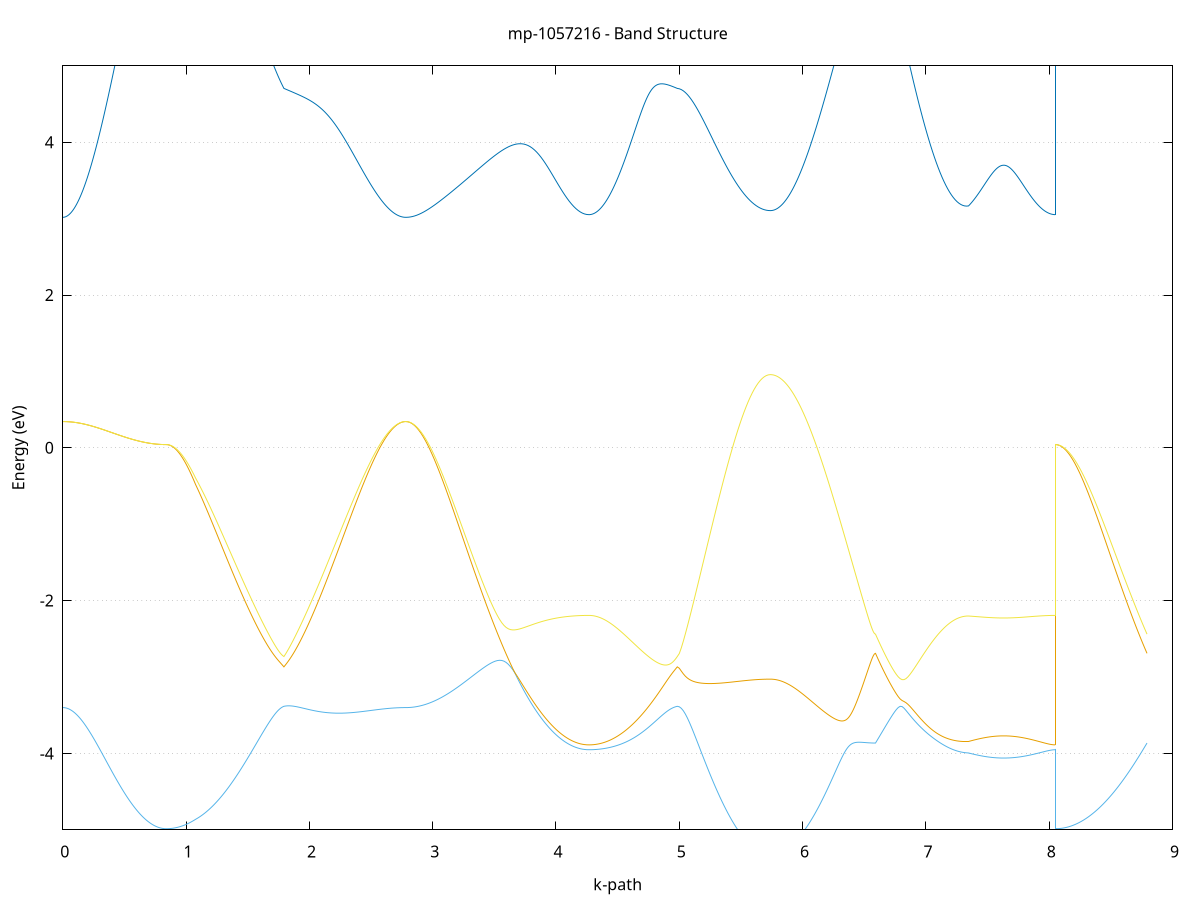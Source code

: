 set title 'mp-1057216 - Band Structure'
set xlabel 'k-path'
set ylabel 'Energy (eV)'
set grid y
set yrange [-5:5]
set terminal png size 800,600
set output 'mp-1057216_bands_gnuplot.png'
plot '-' using 1:2 with lines notitle, '-' using 1:2 with lines notitle, '-' using 1:2 with lines notitle, '-' using 1:2 with lines notitle, '-' using 1:2 with lines notitle, '-' using 1:2 with lines notitle, '-' using 1:2 with lines notitle, '-' using 1:2 with lines notitle, '-' using 1:2 with lines notitle, '-' using 1:2 with lines notitle, '-' using 1:2 with lines notitle, '-' using 1:2 with lines notitle
0.000000 -45.882246
0.005635 -45.882246
0.011269 -45.882246
0.016904 -45.882246
0.022538 -45.882246
0.028173 -45.882246
0.033807 -45.882246
0.039442 -45.882246
0.045077 -45.882246
0.050711 -45.882246
0.056346 -45.882246
0.061980 -45.882246
0.067615 -45.882246
0.073249 -45.882246
0.078884 -45.882246
0.084519 -45.882246
0.090153 -45.882246
0.095788 -45.882246
0.101422 -45.882246
0.107057 -45.882246
0.112692 -45.882246
0.118326 -45.882246
0.123961 -45.882246
0.129595 -45.882246
0.135230 -45.882246
0.140864 -45.882246
0.146499 -45.882246
0.152134 -45.882246
0.157768 -45.882246
0.163403 -45.882246
0.169037 -45.882246
0.174672 -45.882246
0.180306 -45.882246
0.185941 -45.882246
0.191576 -45.882146
0.197210 -45.882146
0.202845 -45.882146
0.208479 -45.882146
0.214114 -45.882146
0.219748 -45.882246
0.225383 -45.882246
0.231018 -45.882246
0.236652 -45.882146
0.242287 -45.882146
0.247921 -45.882146
0.253556 -45.882146
0.259190 -45.882146
0.264825 -45.882146
0.270460 -45.882146
0.276094 -45.882146
0.281729 -45.882146
0.287363 -45.882146
0.292998 -45.882046
0.298633 -45.882046
0.304267 -45.882046
0.309902 -45.882046
0.315536 -45.882046
0.321171 -45.882046
0.326805 -45.882046
0.332440 -45.882046
0.338075 -45.882046
0.343709 -45.882046
0.349344 -45.882046
0.354978 -45.882046
0.360613 -45.882046
0.366247 -45.882046
0.371882 -45.882046
0.377517 -45.882046
0.383151 -45.882046
0.388786 -45.882046
0.394420 -45.882046
0.400055 -45.882046
0.405689 -45.882046
0.411324 -45.882046
0.416959 -45.882046
0.422593 -45.881946
0.428228 -45.881946
0.433862 -45.881946
0.439497 -45.881946
0.445131 -45.881946
0.450766 -45.881946
0.456401 -45.881946
0.462035 -45.881946
0.467670 -45.881946
0.473304 -45.881946
0.478939 -45.881946
0.484573 -45.881946
0.490208 -45.881946
0.495843 -45.881946
0.501477 -45.881946
0.507112 -45.881946
0.512746 -45.881946
0.518381 -45.881846
0.524016 -45.881846
0.529650 -45.881846
0.535285 -45.881846
0.540919 -45.881846
0.546554 -45.881846
0.552188 -45.881846
0.557823 -45.881846
0.563458 -45.881846
0.569092 -45.881846
0.574727 -45.881846
0.580361 -45.881846
0.585996 -45.881846
0.591630 -45.881746
0.597265 -45.881746
0.602900 -45.881746
0.608534 -45.881746
0.614169 -45.881746
0.619803 -45.881746
0.625438 -45.881746
0.631072 -45.881746
0.636707 -45.881746
0.642342 -45.881746
0.647976 -45.881746
0.653611 -45.881746
0.659245 -45.881746
0.664880 -45.881746
0.670515 -45.881746
0.676149 -45.881746
0.681784 -45.881646
0.687418 -45.881646
0.693053 -45.881646
0.698687 -45.881646
0.704322 -45.881646
0.709957 -45.881646
0.715591 -45.881646
0.721226 -45.881646
0.726860 -45.881646
0.732495 -45.881646
0.738129 -45.881646
0.743764 -45.881646
0.749399 -45.881646
0.755033 -45.881746
0.760668 -45.881746
0.766302 -45.881746
0.771937 -45.881646
0.777571 -45.881646
0.783206 -45.881646
0.788841 -45.881646
0.794475 -45.881646
0.800110 -45.881646
0.805744 -45.881646
0.811379 -45.881646
0.817013 -45.881646
0.822648 -45.881646
0.828283 -45.881646
0.833917 -45.881646
0.839552 -45.881646
0.839552 -45.881646
0.849442 -45.881646
0.859333 -45.881646
0.869224 -45.881646
0.879114 -45.881646
0.889005 -45.881646
0.898895 -45.881646
0.908786 -45.881546
0.918677 -45.881546
0.928567 -45.881546
0.938458 -45.881446
0.948348 -45.881446
0.958239 -45.881446
0.968130 -45.881346
0.978020 -45.881346
0.987911 -45.881246
0.997801 -45.881246
1.007692 -45.881146
1.017583 -45.881146
1.027473 -45.881046
1.037364 -45.880946
1.047254 -45.880846
1.057145 -45.880846
1.067036 -45.880746
1.076926 -45.880646
1.076926 -45.880646
1.084976 -45.880546
1.093026 -45.880546
1.101076 -45.880446
1.109126 -45.880346
1.117176 -45.880346
1.125227 -45.880246
1.133277 -45.880146
1.141327 -45.880146
1.149377 -45.880046
1.157427 -45.879946
1.165477 -45.879846
1.173527 -45.879846
1.181577 -45.879746
1.189627 -45.879646
1.197677 -45.879546
1.205727 -45.879446
1.213777 -45.879446
1.221827 -45.879346
1.229877 -45.879246
1.237927 -45.879146
1.245977 -45.879046
1.254028 -45.878946
1.262078 -45.878946
1.270128 -45.878846
1.278178 -45.878746
1.286228 -45.878646
1.294278 -45.878546
1.302328 -45.878446
1.310378 -45.878346
1.318428 -45.878246
1.326478 -45.878146
1.334528 -45.878046
1.342578 -45.877946
1.350628 -45.877846
1.358678 -45.877746
1.366728 -45.877646
1.374779 -45.877546
1.382829 -45.877446
1.390879 -45.877346
1.398929 -45.877246
1.406979 -45.877146
1.415029 -45.877046
1.423079 -45.876846
1.431129 -45.876746
1.439179 -45.876646
1.447229 -45.876546
1.455279 -45.876446
1.463329 -45.876346
1.471379 -45.876246
1.479429 -45.876146
1.487479 -45.876046
1.495529 -45.875946
1.503580 -45.875746
1.511630 -45.875646
1.519680 -45.875546
1.527730 -45.875446
1.535780 -45.875346
1.543830 -45.875246
1.551880 -45.875046
1.559930 -45.874946
1.567980 -45.874846
1.576030 -45.874746
1.584080 -45.874646
1.592130 -45.874546
1.600180 -45.874346
1.608230 -45.874246
1.616280 -45.874146
1.624331 -45.874046
1.632381 -45.873946
1.640431 -45.873746
1.648481 -45.873646
1.656531 -45.873546
1.664581 -45.873446
1.672631 -45.873346
1.680681 -45.873146
1.688731 -45.873046
1.696781 -45.872946
1.704831 -45.872846
1.712881 -45.872646
1.720931 -45.872546
1.728981 -45.872446
1.737031 -45.872346
1.745081 -45.872246
1.753132 -45.872146
1.761182 -45.871946
1.769232 -45.871846
1.777282 -45.871746
1.785332 -45.871646
1.793382 -45.871546
1.793382 -45.871546
1.801490 -45.871646
1.809598 -45.871746
1.817705 -45.871846
1.825813 -45.871946
1.833921 -45.872146
1.842029 -45.872246
1.850137 -45.872346
1.858244 -45.872446
1.866352 -45.872646
1.874460 -45.872746
1.882568 -45.872846
1.890676 -45.873046
1.898784 -45.873146
1.906891 -45.873246
1.914999 -45.873346
1.923107 -45.873546
1.931215 -45.873646
1.939323 -45.873746
1.947430 -45.873846
1.955538 -45.874046
1.963646 -45.874146
1.971754 -45.874246
1.979862 -45.874346
1.987970 -45.874546
1.996077 -45.874646
2.004185 -45.874746
2.012293 -45.874946
2.020401 -45.875046
2.028509 -45.875146
2.036616 -45.875246
2.044724 -45.875346
2.052832 -45.875546
2.060940 -45.875646
2.069048 -45.875746
2.077156 -45.875846
2.085263 -45.876046
2.093371 -45.876146
2.101479 -45.876246
2.109587 -45.876346
2.117695 -45.876446
2.125802 -45.876646
2.133910 -45.876746
2.142018 -45.876846
2.150126 -45.876946
2.158234 -45.877046
2.166342 -45.877146
2.174449 -45.877346
2.182557 -45.877446
2.190665 -45.877546
2.198773 -45.877646
2.206881 -45.877746
2.214988 -45.877846
2.223096 -45.877946
2.231204 -45.878146
2.239312 -45.878246
2.247420 -45.878346
2.255528 -45.878446
2.263635 -45.878546
2.271743 -45.878646
2.279851 -45.878746
2.287959 -45.878846
2.296067 -45.878946
2.304175 -45.879046
2.312282 -45.879146
2.320390 -45.879246
2.328498 -45.879346
2.336606 -45.879446
2.344714 -45.879546
2.352821 -45.879646
2.360929 -45.879746
2.369037 -45.879846
2.377145 -45.879946
2.385253 -45.880046
2.393360 -45.880046
2.401468 -45.880146
2.409576 -45.880246
2.417684 -45.880346
2.425792 -45.880446
2.433900 -45.880446
2.442007 -45.880546
2.450115 -45.880646
2.458223 -45.880746
2.466331 -45.880746
2.474439 -45.880846
2.482547 -45.880946
2.490654 -45.881046
2.498762 -45.881046
2.506870 -45.881146
2.514978 -45.881246
2.523086 -45.881246
2.531193 -45.881346
2.539301 -45.881346
2.547409 -45.881446
2.555517 -45.881446
2.563625 -45.881546
2.571733 -45.881546
2.579840 -45.881646
2.587948 -45.881646
2.596056 -45.881746
2.604164 -45.881746
2.612272 -45.881846
2.620379 -45.881846
2.628487 -45.881846
2.636595 -45.881946
2.644703 -45.881946
2.652811 -45.882046
2.660919 -45.882046
2.669026 -45.882046
2.677134 -45.882146
2.685242 -45.882146
2.693350 -45.882146
2.701458 -45.882146
2.709565 -45.882146
2.717673 -45.882246
2.725781 -45.882246
2.733889 -45.882246
2.741997 -45.882246
2.750105 -45.882246
2.758212 -45.882246
2.766320 -45.882246
2.774428 -45.882246
2.782536 -45.882246
2.782536 -45.882246
2.800211 -45.882246
2.817885 -45.882246
2.835560 -45.882246
2.853235 -45.882146
2.870909 -45.882146
2.888584 -45.882046
2.906259 -45.881946
2.923933 -45.881846
2.941608 -45.881746
2.959283 -45.881646
2.976957 -45.881546
2.994632 -45.881446
3.012307 -45.881246
3.029981 -45.881146
3.047656 -45.880946
3.065331 -45.880746
3.083006 -45.880546
3.100680 -45.880346
3.118355 -45.880146
3.136030 -45.879946
3.153704 -45.879746
3.171379 -45.879446
3.189054 -45.879246
3.206728 -45.879046
3.224403 -45.878846
3.242078 -45.878546
3.259753 -45.878246
3.277427 -45.877946
3.295102 -45.877646
3.312777 -45.877446
3.330451 -45.877146
3.348126 -45.876846
3.365801 -45.876546
3.383475 -45.876246
3.401150 -45.875946
3.418825 -45.875646
3.436499 -45.875246
3.454174 -45.874946
3.471849 -45.874646
3.489523 -45.874346
3.507198 -45.874046
3.524873 -45.873746
3.542548 -45.873446
3.560222 -45.873146
3.577897 -45.872846
3.595572 -45.872446
3.613246 -45.872146
3.630921 -45.871846
3.648596 -45.871546
3.666270 -45.871246
3.683945 -45.870946
3.701620 -45.870646
3.719294 -45.870346
3.736969 -45.870046
3.754644 -45.869746
3.772319 -45.869546
3.789993 -45.869246
3.807668 -45.868946
3.825343 -45.868746
3.843017 -45.868446
3.860692 -45.868246
3.878367 -45.868046
3.896041 -45.867846
3.913716 -45.867546
3.931391 -45.867346
3.949065 -45.867146
3.966740 -45.866946
3.984415 -45.866746
4.002090 -45.866646
4.019764 -45.866446
4.037439 -45.866246
4.055114 -45.866146
4.072788 -45.866046
4.090463 -45.865846
4.108138 -45.865746
4.125812 -45.865746
4.143487 -45.865646
4.161162 -45.865546
4.178836 -45.865546
4.196511 -45.865446
4.214186 -45.865446
4.231861 -45.865346
4.249535 -45.865346
4.267210 -45.865346
4.267210 -45.865346
4.275260 -45.865346
4.283310 -45.865346
4.291360 -45.865346
4.299410 -45.865346
4.307460 -45.865346
4.315510 -45.865446
4.323560 -45.865446
4.331610 -45.865446
4.339661 -45.865446
4.347711 -45.865446
4.355761 -45.865446
4.363811 -45.865446
4.371861 -45.865546
4.379911 -45.865546
4.387961 -45.865546
4.396011 -45.865546
4.404061 -45.865646
4.412111 -45.865646
4.420161 -45.865646
4.428211 -45.865646
4.436261 -45.865746
4.444311 -45.865746
4.452361 -45.865846
4.460411 -45.865846
4.468462 -45.865846
4.476512 -45.865946
4.484562 -45.865946
4.492612 -45.866046
4.500662 -45.866046
4.508712 -45.866146
4.516762 -45.866146
4.524812 -45.866246
4.532862 -45.866246
4.540912 -45.866346
4.548962 -45.866446
4.557012 -45.866446
4.565062 -45.866546
4.573112 -45.866546
4.581162 -45.866646
4.589212 -45.866746
4.597263 -45.866746
4.605313 -45.866846
4.613363 -45.866946
4.621413 -45.867046
4.629463 -45.867146
4.637513 -45.867146
4.645563 -45.867246
4.653613 -45.867346
4.661663 -45.867446
4.669713 -45.867446
4.677763 -45.867546
4.685813 -45.867646
4.693863 -45.867746
4.701913 -45.867846
4.709963 -45.867946
4.718014 -45.868046
4.726064 -45.868146
4.734114 -45.868146
4.742164 -45.868246
4.750214 -45.868346
4.758264 -45.868446
4.766314 -45.868546
4.774364 -45.868646
4.782414 -45.868746
4.790464 -45.868846
4.798514 -45.868946
4.806564 -45.869046
4.814614 -45.869146
4.822664 -45.869246
4.830714 -45.869346
4.838764 -45.869446
4.846815 -45.869546
4.854865 -45.869646
4.862915 -45.869746
4.870965 -45.869946
4.879015 -45.870046
4.887065 -45.870146
4.895115 -45.870246
4.903165 -45.870346
4.911215 -45.870446
4.919265 -45.870546
4.927315 -45.870746
4.935365 -45.870846
4.943415 -45.870946
4.951465 -45.871046
4.959515 -45.871146
4.967565 -45.871246
4.975616 -45.871446
4.983666 -45.871546
4.983666 -45.871546
5.000073 -45.871546
5.016481 -45.871646
5.032889 -45.871646
5.049297 -45.871746
5.065704 -45.871746
5.082112 -45.871846
5.098520 -45.871846
5.114927 -45.871946
5.131335 -45.871946
5.147743 -45.872046
5.164151 -45.872146
5.180558 -45.872146
5.196966 -45.872246
5.213374 -45.872246
5.229781 -45.872346
5.246189 -45.872446
5.262597 -45.872446
5.279005 -45.872546
5.295412 -45.872546
5.311820 -45.872646
5.328228 -45.872646
5.344635 -45.872746
5.361043 -45.872846
5.377451 -45.872846
5.393859 -45.872946
5.410266 -45.872946
5.426674 -45.873046
5.443082 -45.873046
5.459490 -45.873146
5.475897 -45.873146
5.492305 -45.873146
5.508713 -45.873246
5.525120 -45.873246
5.541528 -45.873346
5.557936 -45.873346
5.574344 -45.873346
5.590751 -45.873346
5.607159 -45.873446
5.623567 -45.873446
5.639974 -45.873446
5.656382 -45.873446
5.672790 -45.873446
5.689198 -45.873446
5.705605 -45.873546
5.722013 -45.873546
5.738421 -45.873546
5.738421 -45.873546
5.746543 -45.873546
5.754665 -45.873546
5.762787 -45.873546
5.770909 -45.873546
5.779031 -45.873546
5.787152 -45.873546
5.795274 -45.873546
5.803396 -45.873546
5.811518 -45.873546
5.819640 -45.873546
5.827762 -45.873546
5.835884 -45.873546
5.844006 -45.873546
5.852128 -45.873546
5.860250 -45.873546
5.868372 -45.873546
5.876494 -45.873546
5.884616 -45.873546
5.892738 -45.873546
5.900860 -45.873546
5.908982 -45.873546
5.917104 -45.873546
5.925226 -45.873546
5.933348 -45.873546
5.941470 -45.873446
5.949592 -45.873446
5.957713 -45.873446
5.965835 -45.873446
5.973957 -45.873446
5.982079 -45.873546
5.990201 -45.873446
5.998323 -45.873546
6.006445 -45.873446
6.014567 -45.873546
6.022689 -45.873546
6.030811 -45.873446
6.038933 -45.873546
6.047055 -45.873546
6.055177 -45.873546
6.063299 -45.873546
6.071421 -45.873446
6.079543 -45.873446
6.087665 -45.873446
6.095787 -45.873446
6.103909 -45.873446
6.112031 -45.873446
6.120152 -45.873446
6.128274 -45.873446
6.136396 -45.873446
6.144518 -45.873446
6.152640 -45.873446
6.160762 -45.873446
6.168884 -45.873446
6.177006 -45.873446
6.185128 -45.873446
6.193250 -45.873446
6.201372 -45.873446
6.209494 -45.873446
6.217616 -45.873446
6.225738 -45.873446
6.233860 -45.873446
6.241982 -45.873446
6.250104 -45.873446
6.258226 -45.873446
6.266348 -45.873446
6.274470 -45.873446
6.282592 -45.873446
6.290713 -45.873446
6.298835 -45.873446
6.306957 -45.873446
6.315079 -45.873446
6.323201 -45.873446
6.331323 -45.873446
6.339445 -45.873446
6.347567 -45.873446
6.355689 -45.873446
6.363811 -45.873446
6.371933 -45.873446
6.380055 -45.873446
6.388177 -45.873446
6.396299 -45.873446
6.404421 -45.873446
6.412543 -45.873446
6.420665 -45.873446
6.428787 -45.873446
6.436909 -45.873446
6.445031 -45.873446
6.453152 -45.873446
6.461274 -45.873446
6.469396 -45.873446
6.477518 -45.873446
6.485640 -45.873446
6.493762 -45.873446
6.501884 -45.873446
6.510006 -45.873446
6.518128 -45.873446
6.526250 -45.873446
6.534372 -45.873446
6.542494 -45.873446
6.550616 -45.873446
6.558738 -45.873446
6.566860 -45.873446
6.574982 -45.873446
6.583104 -45.873446
6.591226 -45.873446
6.591226 -45.873446
6.606621 -45.873146
6.622016 -45.872946
6.637412 -45.872646
6.652807 -45.872446
6.668203 -45.872146
6.683598 -45.871846
6.698994 -45.871646
6.714389 -45.871346
6.729784 -45.871146
6.745180 -45.870946
6.760575 -45.870646
6.775971 -45.870446
6.791366 -45.870146
6.806761 -45.869946
6.822157 -45.869746
6.837552 -45.869446
6.852948 -45.869246
6.868343 -45.869046
6.883739 -45.868846
6.899134 -45.868646
6.914529 -45.868446
6.929925 -45.868246
6.945320 -45.868046
6.960716 -45.867846
6.976111 -45.867646
6.991506 -45.867446
7.006902 -45.867246
7.022297 -45.867146
7.037693 -45.866946
7.053088 -45.866746
7.068483 -45.866646
7.083879 -45.866446
7.099274 -45.866346
7.114670 -45.866246
7.130065 -45.866146
7.145461 -45.866046
7.160856 -45.865946
7.176251 -45.865846
7.191647 -45.865746
7.207042 -45.865646
7.222438 -45.865646
7.237833 -45.865546
7.253228 -45.865546
7.268624 -45.865446
7.284019 -45.865446
7.299415 -45.865446
7.314810 -45.865346
7.330205 -45.865346
7.345601 -45.865346
7.345601 -45.865346
7.351243 -45.865346
7.356886 -45.865346
7.362529 -45.865346
7.368171 -45.865346
7.373814 -45.865346
7.379456 -45.865346
7.385099 -45.865346
7.390741 -45.865346
7.396384 -45.865346
7.402027 -45.865346
7.407669 -45.865346
7.413312 -45.865346
7.418954 -45.865346
7.424597 -45.865346
7.430239 -45.865446
7.435882 -45.865446
7.441525 -45.865446
7.447167 -45.865446
7.452810 -45.865346
7.458452 -45.865346
7.464095 -45.865346
7.469737 -45.865446
7.475380 -45.865446
7.481023 -45.865446
7.486665 -45.865446
7.492308 -45.865446
7.497950 -45.865446
7.503593 -45.865346
7.509235 -45.865346
7.514878 -45.865346
7.520521 -45.865346
7.526163 -45.865346
7.531806 -45.865346
7.537448 -45.865346
7.543091 -45.865346
7.548734 -45.865346
7.554376 -45.865346
7.560019 -45.865346
7.565661 -45.865346
7.571304 -45.865346
7.576946 -45.865346
7.582589 -45.865346
7.588232 -45.865346
7.593874 -45.865346
7.599517 -45.865346
7.605159 -45.865346
7.610802 -45.865346
7.616444 -45.865346
7.622087 -45.865346
7.627730 -45.865346
7.633372 -45.865346
7.639015 -45.865346
7.644657 -45.865346
7.650300 -45.865346
7.655942 -45.865346
7.661585 -45.865346
7.667228 -45.865346
7.672870 -45.865346
7.678513 -45.865346
7.684155 -45.865346
7.689798 -45.865346
7.695440 -45.865346
7.701083 -45.865346
7.706726 -45.865346
7.712368 -45.865346
7.718011 -45.865346
7.723653 -45.865346
7.729296 -45.865346
7.734938 -45.865346
7.740581 -45.865346
7.746224 -45.865346
7.751866 -45.865346
7.757509 -45.865346
7.763151 -45.865346
7.768794 -45.865446
7.774436 -45.865446
7.780079 -45.865446
7.785722 -45.865446
7.791364 -45.865446
7.797007 -45.865346
7.802649 -45.865346
7.808292 -45.865346
7.813934 -45.865346
7.819577 -45.865446
7.825220 -45.865446
7.830862 -45.865446
7.836505 -45.865446
7.842147 -45.865346
7.847790 -45.865346
7.853432 -45.865346
7.859075 -45.865346
7.864718 -45.865346
7.870360 -45.865346
7.876003 -45.865346
7.881645 -45.865346
7.887288 -45.865346
7.892930 -45.865346
7.898573 -45.865346
7.904216 -45.865346
7.909858 -45.865346
7.915501 -45.865346
7.921143 -45.865346
7.926786 -45.865346
7.932428 -45.865346
7.938071 -45.865346
7.943714 -45.865346
7.949356 -45.865346
7.954999 -45.865346
7.960641 -45.865346
7.966284 -45.865346
7.971926 -45.865346
7.977569 -45.865346
7.983212 -45.865346
7.988854 -45.865346
7.994497 -45.865346
8.000139 -45.865346
8.005782 -45.865346
8.011424 -45.865346
8.017067 -45.865346
8.022710 -45.865346
8.028352 -45.865346
8.033995 -45.865346
8.039637 -45.865346
8.045280 -45.865346
8.050922 -45.865346
8.050922 -45.881646
8.068597 -45.881646
8.086272 -45.881646
8.103947 -45.881646
8.121621 -45.881546
8.139296 -45.881546
8.156971 -45.881446
8.174645 -45.881346
8.192320 -45.881346
8.209995 -45.881246
8.227669 -45.881146
8.245344 -45.880946
8.263019 -45.880846
8.280693 -45.880746
8.298368 -45.880546
8.316043 -45.880346
8.333718 -45.880146
8.351392 -45.880046
8.369067 -45.879846
8.386742 -45.879646
8.404416 -45.879446
8.422091 -45.879246
8.439766 -45.878946
8.457440 -45.878746
8.475115 -45.878546
8.492790 -45.878246
8.510464 -45.878046
8.528139 -45.877746
8.545814 -45.877546
8.563489 -45.877246
8.581163 -45.876946
8.598838 -45.876746
8.616513 -45.876446
8.634187 -45.876146
8.651862 -45.875846
8.669537 -45.875546
8.687211 -45.875246
8.704886 -45.874946
8.722561 -45.874646
8.740235 -45.874346
8.757910 -45.874046
8.775585 -45.873746
8.793260 -45.873446
e
0.000000 -13.855146
0.005635 -13.855146
0.011269 -13.855146
0.016904 -13.855046
0.022538 -13.854946
0.028173 -13.854746
0.033807 -13.854546
0.039442 -13.854346
0.045077 -13.854046
0.050711 -13.853846
0.056346 -13.853446
0.061980 -13.853146
0.067615 -13.852746
0.073249 -13.852346
0.078884 -13.851846
0.084519 -13.851346
0.090153 -13.850846
0.095788 -13.850246
0.101422 -13.849646
0.107057 -13.849046
0.112692 -13.848446
0.118326 -13.847746
0.123961 -13.847046
0.129595 -13.846246
0.135230 -13.845446
0.140864 -13.844646
0.146499 -13.843846
0.152134 -13.842946
0.157768 -13.842046
0.163403 -13.841146
0.169037 -13.840246
0.174672 -13.839246
0.180306 -13.838246
0.185941 -13.837146
0.191576 -13.836046
0.197210 -13.835046
0.202845 -13.833846
0.208479 -13.832746
0.214114 -13.831546
0.219748 -13.830346
0.225383 -13.829146
0.231018 -13.827946
0.236652 -13.826646
0.242287 -13.825346
0.247921 -13.824046
0.253556 -13.822646
0.259190 -13.821346
0.264825 -13.819946
0.270460 -13.818546
0.276094 -13.817146
0.281729 -13.815646
0.287363 -13.814246
0.292998 -13.812746
0.298633 -13.811246
0.304267 -13.809746
0.309902 -13.808246
0.315536 -13.806646
0.321171 -13.805146
0.326805 -13.803546
0.332440 -13.801946
0.338075 -13.800346
0.343709 -13.798746
0.349344 -13.797146
0.354978 -13.795446
0.360613 -13.793846
0.366247 -13.792146
0.371882 -13.790546
0.377517 -13.788846
0.383151 -13.787146
0.388786 -13.785446
0.394420 -13.783746
0.400055 -13.782046
0.405689 -13.780346
0.411324 -13.778646
0.416959 -13.776946
0.422593 -13.775246
0.428228 -13.773546
0.433862 -13.771846
0.439497 -13.770146
0.445131 -13.768446
0.450766 -13.766646
0.456401 -13.764946
0.462035 -13.763246
0.467670 -13.761546
0.473304 -13.759846
0.478939 -13.758146
0.484573 -13.756546
0.490208 -13.754846
0.495843 -13.753146
0.501477 -13.751446
0.507112 -13.749846
0.512746 -13.748146
0.518381 -13.746546
0.524016 -13.744946
0.529650 -13.743346
0.535285 -13.741746
0.540919 -13.740146
0.546554 -13.738546
0.552188 -13.737046
0.557823 -13.735446
0.563458 -13.733946
0.569092 -13.732446
0.574727 -13.730946
0.580361 -13.729546
0.585996 -13.728046
0.591630 -13.726646
0.597265 -13.725246
0.602900 -13.723846
0.608534 -13.722446
0.614169 -13.721146
0.619803 -13.719846
0.625438 -13.718546
0.631072 -13.717246
0.636707 -13.716046
0.642342 -13.714846
0.647976 -13.713646
0.653611 -13.712446
0.659245 -13.711346
0.664880 -13.710246
0.670515 -13.709146
0.676149 -13.708146
0.681784 -13.707146
0.687418 -13.706146
0.693053 -13.705146
0.698687 -13.704246
0.704322 -13.703346
0.709957 -13.702546
0.715591 -13.701746
0.721226 -13.700946
0.726860 -13.700146
0.732495 -13.699446
0.738129 -13.698746
0.743764 -13.698146
0.749399 -13.697446
0.755033 -13.696946
0.760668 -13.696346
0.766302 -13.695846
0.771937 -13.695346
0.777571 -13.694946
0.783206 -13.694546
0.788841 -13.694246
0.794475 -13.693846
0.800110 -13.693546
0.805744 -13.693346
0.811379 -13.693146
0.817013 -13.692946
0.822648 -13.692846
0.828283 -13.692746
0.833917 -13.692646
0.839552 -13.692646
0.839552 -13.692646
0.849442 -13.692446
0.859333 -13.691746
0.869224 -13.690646
0.879114 -13.689146
0.889005 -13.687146
0.898895 -13.684746
0.908786 -13.681846
0.918677 -13.678546
0.928567 -13.674746
0.938458 -13.670646
0.948348 -13.665946
0.958239 -13.660946
0.968130 -13.655446
0.978020 -13.649546
0.987911 -13.643146
0.997801 -13.636346
1.007692 -13.629146
1.017583 -13.621446
1.027473 -13.613446
1.037364 -13.604946
1.047254 -13.595946
1.057145 -13.586646
1.067036 -13.576846
1.076926 -13.566746
1.076926 -13.566746
1.084976 -13.559246
1.093026 -13.551646
1.101076 -13.543746
1.109126 -13.535746
1.117176 -13.527546
1.125227 -13.519146
1.133277 -13.510646
1.141327 -13.501846
1.149377 -13.492946
1.157427 -13.483746
1.165477 -13.474446
1.173527 -13.465046
1.181577 -13.455346
1.189627 -13.445546
1.197677 -13.435546
1.205727 -13.425346
1.213777 -13.414946
1.221827 -13.404446
1.229877 -13.393746
1.237927 -13.382846
1.245977 -13.371846
1.254028 -13.360646
1.262078 -13.349246
1.270128 -13.337646
1.278178 -13.325946
1.286228 -13.314146
1.294278 -13.302046
1.302328 -13.289846
1.310378 -13.277546
1.318428 -13.265046
1.326478 -13.252346
1.334528 -13.239546
1.342578 -13.226546
1.350628 -13.213446
1.358678 -13.200146
1.366728 -13.186746
1.374779 -13.173146
1.382829 -13.159446
1.390879 -13.145646
1.398929 -13.131546
1.406979 -13.117446
1.415029 -13.103146
1.423079 -13.088746
1.431129 -13.074246
1.439179 -13.059546
1.447229 -13.044646
1.455279 -13.029746
1.463329 -13.014646
1.471379 -12.999446
1.479429 -12.984146
1.487479 -12.968746
1.495529 -12.953146
1.503580 -12.937446
1.511630 -12.921646
1.519680 -12.905746
1.527730 -12.889746
1.535780 -12.873546
1.543830 -12.857346
1.551880 -12.840946
1.559930 -12.824546
1.567980 -12.808046
1.576030 -12.791346
1.584080 -12.774646
1.592130 -12.757746
1.600180 -12.740846
1.608230 -12.723846
1.616280 -12.706746
1.624331 -12.689546
1.632381 -12.672346
1.640431 -12.654946
1.648481 -12.637546
1.656531 -12.620146
1.664581 -12.602546
1.672631 -12.584946
1.680681 -12.567246
1.688731 -12.549546
1.696781 -12.531746
1.704831 -12.513946
1.712881 -12.496046
1.720931 -12.478046
1.728981 -12.460046
1.737031 -12.442046
1.745081 -12.423946
1.753132 -12.405846
1.761182 -12.387746
1.769232 -12.369646
1.777282 -12.351446
1.785332 -12.333246
1.793382 -12.315046
1.793382 -12.315046
1.801490 -12.335046
1.809598 -12.355046
1.817705 -12.375146
1.825813 -12.395146
1.833921 -12.415246
1.842029 -12.435246
1.850137 -12.455346
1.858244 -12.475346
1.866352 -12.495346
1.874460 -12.515346
1.882568 -12.535346
1.890676 -12.555346
1.898784 -12.575246
1.906891 -12.595046
1.914999 -12.614946
1.923107 -12.634746
1.931215 -12.654446
1.939323 -12.674146
1.947430 -12.693746
1.955538 -12.713246
1.963646 -12.732746
1.971754 -12.752146
1.979862 -12.771446
1.987970 -12.790746
1.996077 -12.809946
2.004185 -12.828946
2.012293 -12.847946
2.020401 -12.866846
2.028509 -12.885646
2.036616 -12.904346
2.044724 -12.922946
2.052832 -12.941346
2.060940 -12.959746
2.069048 -12.977946
2.077156 -12.996146
2.085263 -13.014046
2.093371 -13.031946
2.101479 -13.049646
2.109587 -13.067246
2.117695 -13.084746
2.125802 -13.102046
2.133910 -13.119246
2.142018 -13.136346
2.150126 -13.153246
2.158234 -13.169946
2.166342 -13.186546
2.174449 -13.202946
2.182557 -13.219246
2.190665 -13.235346
2.198773 -13.251246
2.206881 -13.267046
2.214988 -13.282646
2.223096 -13.298146
2.231204 -13.313346
2.239312 -13.328446
2.247420 -13.343346
2.255528 -13.358146
2.263635 -13.372646
2.271743 -13.387046
2.279851 -13.401146
2.287959 -13.415146
2.296067 -13.428946
2.304175 -13.442546
2.312282 -13.455946
2.320390 -13.469146
2.328498 -13.482146
2.336606 -13.495046
2.344714 -13.507646
2.352821 -13.520046
2.360929 -13.532246
2.369037 -13.544246
2.377145 -13.555946
2.385253 -13.567546
2.393360 -13.578946
2.401468 -13.590046
2.409576 -13.601046
2.417684 -13.611746
2.425792 -13.622246
2.433900 -13.632546
2.442007 -13.642546
2.450115 -13.652446
2.458223 -13.662046
2.466331 -13.671446
2.474439 -13.680646
2.482547 -13.689546
2.490654 -13.698346
2.498762 -13.706846
2.506870 -13.715046
2.514978 -13.723146
2.523086 -13.730946
2.531193 -13.738546
2.539301 -13.745846
2.547409 -13.752946
2.555517 -13.759846
2.563625 -13.766446
2.571733 -13.772846
2.579840 -13.779046
2.587948 -13.785046
2.596056 -13.790746
2.604164 -13.796146
2.612272 -13.801346
2.620379 -13.806346
2.628487 -13.811146
2.636595 -13.815646
2.644703 -13.819846
2.652811 -13.823946
2.660919 -13.827646
2.669026 -13.831246
2.677134 -13.834546
2.685242 -13.837546
2.693350 -13.840346
2.701458 -13.842946
2.709565 -13.845246
2.717673 -13.847346
2.725781 -13.849146
2.733889 -13.850746
2.741997 -13.852146
2.750105 -13.853246
2.758212 -13.854046
2.766320 -13.854646
2.774428 -13.855046
2.782536 -13.855146
2.782536 -13.855146
2.800211 -13.854446
2.817885 -13.852346
2.835560 -13.848746
2.853235 -13.843746
2.870909 -13.837346
2.888584 -13.829546
2.906259 -13.820246
2.923933 -13.809646
2.941608 -13.797546
2.959283 -13.784146
2.976957 -13.769246
2.994632 -13.753046
3.012307 -13.735446
3.029981 -13.716546
3.047656 -13.696246
3.065331 -13.674646
3.083006 -13.651746
3.100680 -13.627446
3.118355 -13.601946
3.136030 -13.575146
3.153704 -13.547146
3.171379 -13.517846
3.189054 -13.487346
3.206728 -13.455646
3.224403 -13.422846
3.242078 -13.388846
3.259753 -13.353646
3.277427 -13.317446
3.295102 -13.280246
3.312777 -13.241846
3.330451 -13.202546
3.348126 -13.162346
3.365801 -13.121146
3.383475 -13.079046
3.401150 -13.036046
3.418825 -12.992246
3.436499 -12.947746
3.454174 -12.902446
3.471849 -12.856446
3.489523 -12.809846
3.507198 -12.762646
3.524873 -12.714846
3.542548 -12.666646
3.560222 -12.618046
3.577897 -12.568946
3.595572 -12.519646
3.613246 -12.470146
3.630921 -12.420346
3.648596 -12.370546
3.666270 -12.320646
3.683945 -12.270746
3.701620 -12.221046
3.719294 -12.171546
3.736969 -12.122246
3.754644 -12.073346
3.772319 -12.024846
3.789993 -11.976846
3.807668 -11.929546
3.825343 -11.882946
3.843017 -11.837046
3.860692 -11.792146
3.878367 -11.748146
3.896041 -11.705246
3.913716 -11.663546
3.931391 -11.623046
3.949065 -11.584046
3.966740 -11.546346
3.984415 -11.510346
4.002090 -11.475846
4.019764 -11.443146
4.037439 -11.412346
4.055114 -11.383346
4.072788 -11.356346
4.090463 -11.331446
4.108138 -11.308746
4.125812 -11.288146
4.143487 -11.269846
4.161162 -11.253846
4.178836 -11.240246
4.196511 -11.229046
4.214186 -11.220346
4.231861 -11.214046
4.249535 -11.210346
4.267210 -11.209046
4.267210 -11.209046
4.275260 -11.209246
4.283310 -11.209746
4.291360 -11.210546
4.299410 -11.211746
4.307460 -11.213246
4.315510 -11.215146
4.323560 -11.217346
4.331610 -11.219946
4.339661 -11.222746
4.347711 -11.226046
4.355761 -11.229546
4.363811 -11.233446
4.371861 -11.237646
4.379911 -11.242246
4.387961 -11.247046
4.396011 -11.252246
4.404061 -11.257846
4.412111 -11.263646
4.420161 -11.269846
4.428211 -11.276346
4.436261 -11.283246
4.444311 -11.290346
4.452361 -11.297846
4.460411 -11.305646
4.468462 -11.313746
4.476512 -11.322146
4.484562 -11.330846
4.492612 -11.339846
4.500662 -11.349246
4.508712 -11.358846
4.516762 -11.368746
4.524812 -11.378946
4.532862 -11.389446
4.540912 -11.400246
4.548962 -11.411346
4.557012 -11.422746
4.565062 -11.434346
4.573112 -11.446246
4.581162 -11.458446
4.589212 -11.470946
4.597263 -11.483646
4.605313 -11.496646
4.613363 -11.509846
4.621413 -11.523346
4.629463 -11.537046
4.637513 -11.551046
4.645563 -11.565246
4.653613 -11.579746
4.661663 -11.594446
4.669713 -11.609346
4.677763 -11.624446
4.685813 -11.639846
4.693863 -11.655346
4.701913 -11.671146
4.709963 -11.687146
4.718014 -11.703246
4.726064 -11.719646
4.734114 -11.736246
4.742164 -11.752946
4.750214 -11.769846
4.758264 -11.786946
4.766314 -11.804246
4.774364 -11.821646
4.782414 -11.839246
4.790464 -11.856946
4.798514 -11.874846
4.806564 -11.892846
4.814614 -11.911046
4.822664 -11.929346
4.830714 -11.947746
4.838764 -11.966346
4.846815 -11.984946
4.854865 -12.003746
4.862915 -12.022646
4.870965 -12.041646
4.879015 -12.060746
4.887065 -12.079846
4.895115 -12.099146
4.903165 -12.118446
4.911215 -12.137846
4.919265 -12.157346
4.927315 -12.176846
4.935365 -12.196446
4.943415 -12.216146
4.951465 -12.235846
4.959515 -12.255546
4.967565 -12.275346
4.975616 -12.295146
4.983666 -12.315046
4.983666 -12.315046
5.000073 -12.322346
5.016481 -12.329446
5.032889 -12.336546
5.049297 -12.343446
5.065704 -12.350246
5.082112 -12.356746
5.098520 -12.363146
5.114927 -12.369346
5.131335 -12.375246
5.147743 -12.381046
5.164151 -12.386546
5.180558 -12.391746
5.196966 -12.396746
5.213374 -12.401446
5.229781 -12.405946
5.246189 -12.410246
5.262597 -12.414146
5.279005 -12.417946
5.295412 -12.421346
5.311820 -12.424646
5.328228 -12.427646
5.344635 -12.430446
5.361043 -12.432946
5.377451 -12.435246
5.393859 -12.437446
5.410266 -12.439346
5.426674 -12.441046
5.443082 -12.442646
5.459490 -12.444046
5.475897 -12.445346
5.492305 -12.446446
5.508713 -12.447346
5.525120 -12.448246
5.541528 -12.448946
5.557936 -12.449646
5.574344 -12.450146
5.590751 -12.450646
5.607159 -12.451046
5.623567 -12.451346
5.639974 -12.451646
5.656382 -12.451846
5.672790 -12.452046
5.689198 -12.452146
5.705605 -12.452246
5.722013 -12.452246
5.738421 -12.452346
5.738421 -12.452346
5.746543 -12.452346
5.754665 -12.452446
5.762787 -12.452546
5.770909 -12.452746
5.779031 -12.453046
5.787152 -12.453446
5.795274 -12.453846
5.803396 -12.454246
5.811518 -12.454846
5.819640 -12.455346
5.827762 -12.456046
5.835884 -12.456746
5.844006 -12.457446
5.852128 -12.458346
5.860250 -12.459146
5.868372 -12.460046
5.876494 -12.461046
5.884616 -12.462146
5.892738 -12.463146
5.900860 -12.464346
5.908982 -12.465546
5.917104 -12.466746
5.925226 -12.468046
5.933348 -12.469346
5.941470 -12.470746
5.949592 -12.472146
5.957713 -12.473546
5.965835 -12.475046
5.973957 -12.476646
5.982079 -12.478246
5.990201 -12.479846
5.998323 -12.481446
6.006445 -12.483146
6.014567 -12.484846
6.022689 -12.486546
6.030811 -12.488346
6.038933 -12.490146
6.047055 -12.491946
6.055177 -12.493746
6.063299 -12.495646
6.071421 -12.497546
6.079543 -12.499446
6.087665 -12.501346
6.095787 -12.503246
6.103909 -12.505146
6.112031 -12.507146
6.120152 -12.509146
6.128274 -12.511046
6.136396 -12.513046
6.144518 -12.514946
6.152640 -12.516946
6.160762 -12.518946
6.168884 -12.520946
6.177006 -12.522846
6.185128 -12.524846
6.193250 -12.526746
6.201372 -12.528746
6.209494 -12.530646
6.217616 -12.532546
6.225738 -12.534446
6.233860 -12.536346
6.241982 -12.538246
6.250104 -12.540046
6.258226 -12.541946
6.266348 -12.543746
6.274470 -12.545546
6.282592 -12.547246
6.290713 -12.548946
6.298835 -12.550646
6.306957 -12.552346
6.315079 -12.554046
6.323201 -12.555646
6.331323 -12.557246
6.339445 -12.558746
6.347567 -12.560246
6.355689 -12.561746
6.363811 -12.563146
6.371933 -12.564546
6.380055 -12.565846
6.388177 -12.567246
6.396299 -12.568446
6.404421 -12.569646
6.412543 -12.570846
6.420665 -12.572046
6.428787 -12.573046
6.436909 -12.574146
6.445031 -12.575146
6.453152 -12.576046
6.461274 -12.576946
6.469396 -12.577746
6.477518 -12.578546
6.485640 -12.579346
6.493762 -12.579946
6.501884 -12.580646
6.510006 -12.581246
6.518128 -12.581746
6.526250 -12.582246
6.534372 -12.582646
6.542494 -12.582946
6.550616 -12.583246
6.558738 -12.583546
6.566860 -12.583746
6.574982 -12.583846
6.583104 -12.583946
6.591226 -12.583946
6.591226 -12.583946
6.606621 -12.544646
6.622016 -12.505046
6.637412 -12.465346
6.652807 -12.425446
6.668203 -12.385446
6.683598 -12.345346
6.698994 -12.305246
6.714389 -12.265146
6.729784 -12.225046
6.745180 -12.185146
6.760575 -12.145346
6.775971 -12.105746
6.791366 -12.066446
6.806761 -12.027346
6.822157 -11.988646
6.837552 -11.950346
6.852948 -11.912446
6.868343 -11.875046
6.883739 -11.838146
6.899134 -11.801846
6.914529 -11.766146
6.929925 -11.731246
6.945320 -11.696946
6.960716 -11.663546
6.976111 -11.630946
6.991506 -11.599146
7.006902 -11.568346
7.022297 -11.538546
7.037693 -11.509746
7.053088 -11.482046
7.068483 -11.455446
7.083879 -11.430046
7.099274 -11.405746
7.114670 -11.382746
7.130065 -11.361046
7.145461 -11.340646
7.160856 -11.321646
7.176251 -11.304046
7.191647 -11.287746
7.207042 -11.273046
7.222438 -11.259746
7.237833 -11.247946
7.253228 -11.237646
7.268624 -11.228946
7.284019 -11.221746
7.299415 -11.216146
7.314810 -11.212146
7.330205 -11.209746
7.345601 -11.208946
7.345601 -11.208946
7.351243 -11.208946
7.356886 -11.208946
7.362529 -11.208946
7.368171 -11.208946
7.373814 -11.208946
7.379456 -11.208946
7.385099 -11.208946
7.390741 -11.208946
7.396384 -11.208946
7.402027 -11.208946
7.407669 -11.208946
7.413312 -11.208946
7.418954 -11.208946
7.424597 -11.208846
7.430239 -11.208846
7.435882 -11.208846
7.441525 -11.208846
7.447167 -11.208846
7.452810 -11.208846
7.458452 -11.208846
7.464095 -11.208846
7.469737 -11.208846
7.475380 -11.208846
7.481023 -11.208846
7.486665 -11.208846
7.492308 -11.208846
7.497950 -11.208846
7.503593 -11.208846
7.509235 -11.208846
7.514878 -11.208846
7.520521 -11.208746
7.526163 -11.208746
7.531806 -11.208746
7.537448 -11.208746
7.543091 -11.208746
7.548734 -11.208746
7.554376 -11.208746
7.560019 -11.208746
7.565661 -11.208746
7.571304 -11.208746
7.576946 -11.208746
7.582589 -11.208746
7.588232 -11.208746
7.593874 -11.208746
7.599517 -11.208746
7.605159 -11.208746
7.610802 -11.208746
7.616444 -11.208746
7.622087 -11.208746
7.627730 -11.208746
7.633372 -11.208746
7.639015 -11.208746
7.644657 -11.208746
7.650300 -11.208746
7.655942 -11.208746
7.661585 -11.208746
7.667228 -11.208746
7.672870 -11.208746
7.678513 -11.208746
7.684155 -11.208746
7.689798 -11.208746
7.695440 -11.208746
7.701083 -11.208746
7.706726 -11.208746
7.712368 -11.208746
7.718011 -11.208746
7.723653 -11.208746
7.729296 -11.208746
7.734938 -11.208746
7.740581 -11.208746
7.746224 -11.208746
7.751866 -11.208846
7.757509 -11.208846
7.763151 -11.208846
7.768794 -11.208846
7.774436 -11.208846
7.780079 -11.208846
7.785722 -11.208846
7.791364 -11.208846
7.797007 -11.208846
7.802649 -11.208846
7.808292 -11.208846
7.813934 -11.208846
7.819577 -11.208846
7.825220 -11.208846
7.830862 -11.208846
7.836505 -11.208846
7.842147 -11.208846
7.847790 -11.208946
7.853432 -11.208946
7.859075 -11.208946
7.864718 -11.208946
7.870360 -11.208946
7.876003 -11.208946
7.881645 -11.208946
7.887288 -11.208946
7.892930 -11.208946
7.898573 -11.208946
7.904216 -11.208946
7.909858 -11.208946
7.915501 -11.208946
7.921143 -11.208946
7.926786 -11.208946
7.932428 -11.208946
7.938071 -11.208946
7.943714 -11.209046
7.949356 -11.209046
7.954999 -11.209046
7.960641 -11.209046
7.966284 -11.209046
7.971926 -11.209046
7.977569 -11.209046
7.983212 -11.209046
7.988854 -11.209046
7.994497 -11.209046
8.000139 -11.209046
8.005782 -11.209046
8.011424 -11.209046
8.017067 -11.209046
8.022710 -11.209046
8.028352 -11.209046
8.033995 -11.209046
8.039637 -11.209046
8.045280 -11.209046
8.050922 -11.209046
8.050922 -13.692646
8.068597 -13.691946
8.086272 -13.689846
8.103947 -13.686346
8.121621 -13.681346
8.139296 -13.675046
8.156971 -13.667346
8.174645 -13.658146
8.192320 -13.647646
8.209995 -13.635746
8.227669 -13.622546
8.245344 -13.607846
8.263019 -13.591846
8.280693 -13.574546
8.298368 -13.555946
8.316043 -13.535946
8.333718 -13.514646
8.351392 -13.492146
8.369067 -13.468346
8.386742 -13.443246
8.404416 -13.416946
8.422091 -13.389446
8.439766 -13.360746
8.457440 -13.330846
8.475115 -13.299846
8.492790 -13.267746
8.510464 -13.234546
8.528139 -13.200246
8.545814 -13.165046
8.563489 -13.128746
8.581163 -13.091446
8.598838 -13.053346
8.616513 -13.014246
8.634187 -12.974346
8.651862 -12.933646
8.669537 -12.892146
8.687211 -12.849846
8.704886 -12.806946
8.722561 -12.763446
8.740235 -12.719346
8.757910 -12.674646
8.775585 -12.629546
8.793260 -12.583946
e
0.000000 -3.400446
0.005635 -3.400646
0.011269 -3.401346
0.016904 -3.402546
0.022538 -3.404246
0.028173 -3.406346
0.033807 -3.409046
0.039442 -3.412146
0.045077 -3.415646
0.050711 -3.419746
0.056346 -3.424146
0.061980 -3.429146
0.067615 -3.434546
0.073249 -3.440346
0.078884 -3.446646
0.084519 -3.453346
0.090153 -3.460446
0.095788 -3.468046
0.101422 -3.475946
0.107057 -3.484346
0.112692 -3.493046
0.118326 -3.502246
0.123961 -3.511746
0.129595 -3.521646
0.135230 -3.531846
0.140864 -3.542446
0.146499 -3.553446
0.152134 -3.564646
0.157768 -3.576246
0.163403 -3.588146
0.169037 -3.600346
0.174672 -3.612846
0.180306 -3.625646
0.185941 -3.638746
0.191576 -3.652046
0.197210 -3.665646
0.202845 -3.679446
0.208479 -3.693446
0.214114 -3.707746
0.219748 -3.722246
0.225383 -3.736946
0.231018 -3.751746
0.236652 -3.766746
0.242287 -3.781946
0.247921 -3.797346
0.253556 -3.812946
0.259190 -3.828546
0.264825 -3.844346
0.270460 -3.860346
0.276094 -3.876446
0.281729 -3.892546
0.287363 -3.908846
0.292998 -3.925146
0.298633 -3.941546
0.304267 -3.957946
0.309902 -3.974546
0.315536 -3.991146
0.321171 -4.007746
0.326805 -4.024446
0.332440 -4.041146
0.338075 -4.057946
0.343709 -4.074646
0.349344 -4.091346
0.354978 -4.108146
0.360613 -4.124846
0.366247 -4.141546
0.371882 -4.158246
0.377517 -4.174846
0.383151 -4.191446
0.388786 -4.208046
0.394420 -4.224546
0.400055 -4.241046
0.405689 -4.257446
0.411324 -4.273746
0.416959 -4.289946
0.422593 -4.306046
0.428228 -4.322146
0.433862 -4.338146
0.439497 -4.353946
0.445131 -4.369746
0.450766 -4.385446
0.456401 -4.400946
0.462035 -4.416346
0.467670 -4.431746
0.473304 -4.446946
0.478939 -4.461946
0.484573 -4.476846
0.490208 -4.491546
0.495843 -4.506146
0.501477 -4.520546
0.507112 -4.534846
0.512746 -4.548946
0.518381 -4.562946
0.524016 -4.576646
0.529650 -4.590246
0.535285 -4.603746
0.540919 -4.616946
0.546554 -4.629946
0.552188 -4.642846
0.557823 -4.655446
0.563458 -4.667946
0.569092 -4.680246
0.574727 -4.692246
0.580361 -4.704146
0.585996 -4.715746
0.591630 -4.727146
0.597265 -4.738346
0.602900 -4.749346
0.608534 -4.760146
0.614169 -4.770646
0.619803 -4.781046
0.625438 -4.791046
0.631072 -4.800946
0.636707 -4.810546
0.642342 -4.819946
0.647976 -4.829146
0.653611 -4.838046
0.659245 -4.846646
0.664880 -4.855146
0.670515 -4.863246
0.676149 -4.871246
0.681784 -4.878846
0.687418 -4.886346
0.693053 -4.893446
0.698687 -4.900346
0.704322 -4.907046
0.709957 -4.913446
0.715591 -4.919546
0.721226 -4.925346
0.726860 -4.930946
0.732495 -4.936346
0.738129 -4.941446
0.743764 -4.946246
0.749399 -4.950746
0.755033 -4.955046
0.760668 -4.959046
0.766302 -4.962746
0.771937 -4.966246
0.777571 -4.969446
0.783206 -4.972346
0.788841 -4.974946
0.794475 -4.977246
0.800110 -4.979346
0.805744 -4.981146
0.811379 -4.982646
0.817013 -4.983946
0.822648 -4.984946
0.828283 -4.985546
0.833917 -4.985946
0.839552 -4.986046
0.839552 -4.986046
0.849442 -4.985846
0.859333 -4.985246
0.869224 -4.984146
0.879114 -4.982646
0.889005 -4.980746
0.898895 -4.978446
0.908786 -4.975546
0.918677 -4.972346
0.928567 -4.968746
0.938458 -4.964646
0.948348 -4.960146
0.958239 -4.955246
0.968130 -4.949946
0.978020 -4.944146
0.987911 -4.937946
0.997801 -4.931346
1.007692 -4.924246
1.017583 -4.916746
1.027473 -4.908946
1.037364 -4.900546
1.047254 -4.891846
1.057145 -4.882746
1.067036 -4.873146
1.076926 -4.863146
1.076926 -4.863146
1.084976 -4.855746
1.093026 -4.848046
1.101076 -4.839946
1.109126 -4.831546
1.117176 -4.822846
1.125227 -4.813746
1.133277 -4.804346
1.141327 -4.794546
1.149377 -4.784446
1.157427 -4.774046
1.165477 -4.763246
1.173527 -4.752246
1.181577 -4.740846
1.189627 -4.729046
1.197677 -4.717046
1.205727 -4.704646
1.213777 -4.691946
1.221827 -4.678946
1.229877 -4.665646
1.237927 -4.651946
1.245977 -4.638046
1.254028 -4.623746
1.262078 -4.609246
1.270128 -4.594346
1.278178 -4.579146
1.286228 -4.563746
1.294278 -4.547946
1.302328 -4.531946
1.310378 -4.515646
1.318428 -4.499046
1.326478 -4.482146
1.334528 -4.465046
1.342578 -4.447646
1.350628 -4.429946
1.358678 -4.412046
1.366728 -4.393846
1.374779 -4.375346
1.382829 -4.356646
1.390879 -4.337746
1.398929 -4.318646
1.406979 -4.299146
1.415029 -4.279546
1.423079 -4.259746
1.431129 -4.239746
1.439179 -4.219546
1.447229 -4.199046
1.455279 -4.178446
1.463329 -4.157646
1.471379 -4.136646
1.479429 -4.115546
1.487479 -4.094346
1.495529 -4.072946
1.503580 -4.051346
1.511630 -4.029646
1.519680 -4.007946
1.527730 -3.986046
1.535780 -3.964046
1.543830 -3.942046
1.551880 -3.919946
1.559930 -3.897846
1.567980 -3.875646
1.576030 -3.853446
1.584080 -3.831346
1.592130 -3.809246
1.600180 -3.787146
1.608230 -3.765146
1.616280 -3.743246
1.624331 -3.721546
1.632381 -3.699946
1.640431 -3.678446
1.648481 -3.657346
1.656531 -3.636346
1.664581 -3.615746
1.672631 -3.595546
1.680681 -3.575746
1.688731 -3.556346
1.696781 -3.537546
1.704831 -3.519246
1.712881 -3.501746
1.720931 -3.484946
1.728981 -3.468946
1.737031 -3.454046
1.745081 -3.440046
1.753132 -3.427246
1.761182 -3.415746
1.769232 -3.405546
1.777282 -3.396746
1.785332 -3.389546
1.793382 -3.383846
1.793382 -3.383846
1.801490 -3.381346
1.809598 -3.379446
1.817705 -3.378146
1.825813 -3.377446
1.833921 -3.377346
1.842029 -3.377646
1.850137 -3.378446
1.858244 -3.379646
1.866352 -3.381146
1.874460 -3.382946
1.882568 -3.385046
1.890676 -3.387346
1.898784 -3.389846
1.906891 -3.392546
1.914999 -3.395346
1.923107 -3.398246
1.931215 -3.401246
1.939323 -3.404346
1.947430 -3.407446
1.955538 -3.410546
1.963646 -3.413646
1.971754 -3.416746
1.979862 -3.419846
1.987970 -3.422946
1.996077 -3.425946
2.004185 -3.428946
2.012293 -3.431846
2.020401 -3.434646
2.028509 -3.437446
2.036616 -3.440146
2.044724 -3.442746
2.052832 -3.445246
2.060940 -3.447646
2.069048 -3.450046
2.077156 -3.452246
2.085263 -3.454346
2.093371 -3.456346
2.101479 -3.458246
2.109587 -3.460046
2.117695 -3.461746
2.125802 -3.463346
2.133910 -3.464746
2.142018 -3.466146
2.150126 -3.467346
2.158234 -3.468446
2.166342 -3.469446
2.174449 -3.470346
2.182557 -3.471146
2.190665 -3.471846
2.198773 -3.472446
2.206881 -3.472946
2.214988 -3.473246
2.223096 -3.473546
2.231204 -3.473746
2.239312 -3.473746
2.247420 -3.473746
2.255528 -3.473546
2.263635 -3.473346
2.271743 -3.473046
2.279851 -3.472646
2.287959 -3.472046
2.296067 -3.471546
2.304175 -3.470846
2.312282 -3.470046
2.320390 -3.469246
2.328498 -3.468346
2.336606 -3.467346
2.344714 -3.466346
2.352821 -3.465246
2.360929 -3.464046
2.369037 -3.462846
2.377145 -3.461546
2.385253 -3.460246
2.393360 -3.458846
2.401468 -3.457446
2.409576 -3.455946
2.417684 -3.454446
2.425792 -3.452946
2.433900 -3.451346
2.442007 -3.449746
2.450115 -3.448046
2.458223 -3.446446
2.466331 -3.444746
2.474439 -3.443146
2.482547 -3.441446
2.490654 -3.439746
2.498762 -3.438046
2.506870 -3.436346
2.514978 -3.434646
2.523086 -3.432946
2.531193 -3.431246
2.539301 -3.429646
2.547409 -3.427946
2.555517 -3.426346
2.563625 -3.424746
2.571733 -3.423246
2.579840 -3.421646
2.587948 -3.420146
2.596056 -3.418646
2.604164 -3.417246
2.612272 -3.415846
2.620379 -3.414546
2.628487 -3.413246
2.636595 -3.411946
2.644703 -3.410846
2.652811 -3.409646
2.660919 -3.408546
2.669026 -3.407546
2.677134 -3.406646
2.685242 -3.405746
2.693350 -3.404846
2.701458 -3.404146
2.709565 -3.403446
2.717673 -3.402846
2.725781 -3.402246
2.733889 -3.401746
2.741997 -3.401346
2.750105 -3.401046
2.758212 -3.400746
2.766320 -3.400546
2.774428 -3.400446
2.782536 -3.400446
2.782536 -3.400446
2.800211 -3.399846
2.817885 -3.398346
2.835560 -3.395746
2.853235 -3.392146
2.870909 -3.387446
2.888584 -3.381846
2.906259 -3.375146
2.923933 -3.367546
2.941608 -3.358946
2.959283 -3.349346
2.976957 -3.338846
2.994632 -3.327346
3.012307 -3.315046
3.029981 -3.301746
3.047656 -3.287746
3.065331 -3.272846
3.083006 -3.257146
3.100680 -3.240646
3.118355 -3.223446
3.136030 -3.205646
3.153704 -3.187146
3.171379 -3.168046
3.189054 -3.148346
3.206728 -3.128246
3.224403 -3.107646
3.242078 -3.086646
3.259753 -3.065246
3.277427 -3.043746
3.295102 -3.021946
3.312777 -3.000046
3.330451 -2.978146
3.348126 -2.956346
3.365801 -2.934746
3.383475 -2.913446
3.401150 -2.892746
3.418825 -2.872546
3.436499 -2.853346
3.454174 -2.835346
3.471849 -2.818946
3.489523 -2.804546
3.507198 -2.792946
3.524873 -2.784846
3.542548 -2.781246
3.560222 -2.783546
3.577897 -2.792646
3.595572 -2.809446
3.613246 -2.833946
3.630921 -2.865246
3.648596 -2.902046
3.666270 -2.946746
3.683945 -3.004846
3.701620 -3.061246
3.719294 -3.116046
3.736969 -3.169246
3.754644 -3.220646
3.772319 -3.270446
3.789993 -3.318546
3.807668 -3.364846
3.825343 -3.409346
3.843017 -3.452246
3.860692 -3.493346
3.878367 -3.532646
3.896041 -3.570246
3.913716 -3.606046
3.931391 -3.640046
3.949065 -3.672246
3.966740 -3.702746
3.984415 -3.731346
4.002090 -3.758246
4.019764 -3.783446
4.037439 -3.806746
4.055114 -3.828346
4.072788 -3.848246
4.090463 -3.866346
4.108138 -3.882646
4.125812 -3.897346
4.143487 -3.910246
4.161162 -3.921346
4.178836 -3.930746
4.196511 -3.938546
4.214186 -3.944446
4.231861 -3.948746
4.249535 -3.951346
4.267210 -3.952146
4.267210 -3.952146
4.275260 -3.952146
4.283310 -3.951946
4.291360 -3.951546
4.299410 -3.951146
4.307460 -3.950546
4.315510 -3.949746
4.323560 -3.948946
4.331610 -3.947946
4.339661 -3.946746
4.347711 -3.945546
4.355761 -3.944046
4.363811 -3.942546
4.371861 -3.940846
4.379911 -3.939046
4.387961 -3.937046
4.396011 -3.934946
4.404061 -3.932746
4.412111 -3.930346
4.420161 -3.927746
4.428211 -3.925046
4.436261 -3.922246
4.444311 -3.919246
4.452361 -3.916046
4.460411 -3.912746
4.468462 -3.909246
4.476512 -3.905546
4.484562 -3.901646
4.492612 -3.897646
4.500662 -3.893446
4.508712 -3.889046
4.516762 -3.884446
4.524812 -3.879746
4.532862 -3.874746
4.540912 -3.869546
4.548962 -3.864146
4.557012 -3.858646
4.565062 -3.852846
4.573112 -3.846846
4.581162 -3.840546
4.589212 -3.834146
4.597263 -3.827446
4.605313 -3.820646
4.613363 -3.813446
4.621413 -3.806146
4.629463 -3.798546
4.637513 -3.790846
4.645563 -3.782746
4.653613 -3.774546
4.661663 -3.766046
4.669713 -3.757346
4.677763 -3.748446
4.685813 -3.739246
4.693863 -3.729846
4.701913 -3.720246
4.709963 -3.710446
4.718014 -3.700446
4.726064 -3.690246
4.734114 -3.679846
4.742164 -3.669246
4.750214 -3.658446
4.758264 -3.647446
4.766314 -3.636346
4.774364 -3.625146
4.782414 -3.613746
4.790464 -3.602346
4.798514 -3.590746
4.806564 -3.579146
4.814614 -3.567446
4.822664 -3.555746
4.830714 -3.544146
4.838764 -3.532446
4.846815 -3.520946
4.854865 -3.509546
4.862915 -3.498346
4.870965 -3.487346
4.879015 -3.476546
4.887065 -3.466146
4.895115 -3.456146
4.903165 -3.446546
4.911215 -3.437446
4.919265 -3.428846
4.927315 -3.420846
4.935365 -3.413546
4.943415 -3.406846
4.951465 -3.400746
4.959515 -3.395446
4.967565 -3.390846
4.975616 -3.387046
4.983666 -3.383846
4.983666 -3.383846
5.000073 -3.390146
5.016481 -3.410246
5.032889 -3.442546
5.049297 -3.485346
5.065704 -3.536546
5.082112 -3.594146
5.098520 -3.656246
5.114927 -3.721346
5.131335 -3.788346
5.147743 -3.856446
5.164151 -3.924946
5.180558 -3.993446
5.196966 -4.061446
5.213374 -4.128846
5.229781 -4.195346
5.246189 -4.260746
5.262597 -4.324946
5.279005 -4.387746
5.295412 -4.449046
5.311820 -4.508846
5.328228 -4.566946
5.344635 -4.623346
5.361043 -4.677846
5.377451 -4.730546
5.393859 -4.781346
5.410266 -4.830046
5.426674 -4.876746
5.443082 -4.921346
5.459490 -4.963846
5.475897 -5.004046
5.492305 -5.042146
5.508713 -5.077846
5.525120 -5.111346
5.541528 -5.142446
5.557936 -5.171246
5.574344 -5.197546
5.590751 -5.221446
5.607159 -5.242946
5.623567 -5.261846
5.639974 -5.278346
5.656382 -5.292346
5.672790 -5.303846
5.689198 -5.312746
5.705605 -5.319146
5.722013 -5.322946
5.738421 -5.324246
5.738421 -5.324246
5.746543 -5.323946
5.754665 -5.323146
5.762787 -5.321746
5.770909 -5.319746
5.779031 -5.317246
5.787152 -5.314146
5.795274 -5.310546
5.803396 -5.306346
5.811518 -5.301646
5.819640 -5.296346
5.827762 -5.290546
5.835884 -5.284146
5.844006 -5.277146
5.852128 -5.269646
5.860250 -5.261646
5.868372 -5.253046
5.876494 -5.243846
5.884616 -5.234146
5.892738 -5.223946
5.900860 -5.213146
5.908982 -5.201846
5.917104 -5.190046
5.925226 -5.177646
5.933348 -5.164746
5.941470 -5.151346
5.949592 -5.137446
5.957713 -5.122946
5.965835 -5.107946
5.973957 -5.092446
5.982079 -5.076446
5.990201 -5.059946
5.998323 -5.042846
6.006445 -5.025346
6.014567 -5.007346
6.022689 -4.988846
6.030811 -4.969746
6.038933 -4.950346
6.047055 -4.930346
6.055177 -4.909846
6.063299 -4.888946
6.071421 -4.867546
6.079543 -4.845746
6.087665 -4.823346
6.095787 -4.800646
6.103909 -4.777446
6.112031 -4.753846
6.120152 -4.729746
6.128274 -4.705246
6.136396 -4.680346
6.144518 -4.655046
6.152640 -4.629346
6.160762 -4.603346
6.168884 -4.576846
6.177006 -4.550046
6.185128 -4.522946
6.193250 -4.495446
6.201372 -4.467646
6.209494 -4.439546
6.217616 -4.411246
6.225738 -4.382646
6.233860 -4.353846
6.241982 -4.324846
6.250104 -4.295746
6.258226 -4.266546
6.266348 -4.237246
6.274470 -4.208046
6.282592 -4.178946
6.290713 -4.150146
6.298835 -4.121546
6.306957 -4.093546
6.315079 -4.066046
6.323201 -4.039546
6.331323 -4.014046
6.339445 -3.989946
6.347567 -3.967346
6.355689 -3.946746
6.363811 -3.928246
6.371933 -3.912046
6.380055 -3.898246
6.388177 -3.886746
6.396299 -3.877446
6.404421 -3.870146
6.412543 -3.864546
6.420665 -3.860446
6.428787 -3.857546
6.436909 -3.855646
6.445031 -3.854546
6.453152 -3.854046
6.461274 -3.853946
6.469396 -3.854346
6.477518 -3.854946
6.485640 -3.855746
6.493762 -3.856646
6.501884 -3.857546
6.510006 -3.858546
6.518128 -3.859546
6.526250 -3.860546
6.534372 -3.861446
6.542494 -3.862246
6.550616 -3.862946
6.558738 -3.863546
6.566860 -3.864046
6.574982 -3.864346
6.583104 -3.864546
6.591226 -3.864646
6.591226 -3.864646
6.606621 -3.823446
6.622016 -3.781946
6.637412 -3.740246
6.652807 -3.698446
6.668203 -3.656746
6.683598 -3.615246
6.698994 -3.574246
6.714389 -3.534146
6.729784 -3.495346
6.745180 -3.458746
6.760575 -3.425946
6.775971 -3.399346
6.791366 -3.384046
6.806761 -3.387046
6.822157 -3.407546
6.837552 -3.435746
6.852948 -3.466246
6.868343 -3.496746
6.883739 -3.526746
6.899134 -3.555846
6.914529 -3.583846
6.929925 -3.610846
6.945320 -3.636746
6.960716 -3.661646
6.976111 -3.685446
6.991506 -3.708346
7.006902 -3.730246
7.022297 -3.751246
7.037693 -3.771446
7.053088 -3.790846
7.068483 -3.809446
7.083879 -3.827346
7.099274 -3.844446
7.114670 -3.860846
7.130065 -3.876446
7.145461 -3.891146
7.160856 -3.905046
7.176251 -3.918046
7.191647 -3.930146
7.207042 -3.941246
7.222438 -3.951346
7.237833 -3.960446
7.253228 -3.968546
7.268624 -3.975546
7.284019 -3.981446
7.299415 -3.986346
7.314810 -3.990146
7.330205 -3.992846
7.345601 -3.994446
7.345601 -3.994446
7.351243 -3.996746
7.356886 -3.999046
7.362529 -4.001346
7.368171 -4.003546
7.373814 -4.005746
7.379456 -4.007946
7.385099 -4.010046
7.390741 -4.012246
7.396384 -4.014346
7.402027 -4.016346
7.407669 -4.018346
7.413312 -4.020346
7.418954 -4.022346
7.424597 -4.024246
7.430239 -4.026146
7.435882 -4.027946
7.441525 -4.029746
7.447167 -4.031546
7.452810 -4.033246
7.458452 -4.034946
7.464095 -4.036546
7.469737 -4.038146
7.475380 -4.039646
7.481023 -4.041146
7.486665 -4.042546
7.492308 -4.043946
7.497950 -4.045246
7.503593 -4.046546
7.509235 -4.047746
7.514878 -4.048946
7.520521 -4.050046
7.526163 -4.051146
7.531806 -4.052146
7.537448 -4.053146
7.543091 -4.054046
7.548734 -4.054946
7.554376 -4.055746
7.560019 -4.056446
7.565661 -4.057146
7.571304 -4.057846
7.576946 -4.058346
7.582589 -4.058946
7.588232 -4.059346
7.593874 -4.059746
7.599517 -4.060146
7.605159 -4.060446
7.610802 -4.060646
7.616444 -4.060846
7.622087 -4.060946
7.627730 -4.061046
7.633372 -4.061046
7.639015 -4.060946
7.644657 -4.060846
7.650300 -4.060746
7.655942 -4.060446
7.661585 -4.060246
7.667228 -4.059846
7.672870 -4.059446
7.678513 -4.059046
7.684155 -4.058546
7.689798 -4.057946
7.695440 -4.057346
7.701083 -4.056646
7.706726 -4.055846
7.712368 -4.055146
7.718011 -4.054246
7.723653 -4.053346
7.729296 -4.052446
7.734938 -4.051346
7.740581 -4.050346
7.746224 -4.049246
7.751866 -4.048046
7.757509 -4.046846
7.763151 -4.045546
7.768794 -4.044246
7.774436 -4.042846
7.780079 -4.041446
7.785722 -4.039946
7.791364 -4.038446
7.797007 -4.036846
7.802649 -4.035246
7.808292 -4.033546
7.813934 -4.031846
7.819577 -4.030146
7.825220 -4.028346
7.830862 -4.026546
7.836505 -4.024646
7.842147 -4.022746
7.847790 -4.020846
7.853432 -4.018846
7.859075 -4.016746
7.864718 -4.014746
7.870360 -4.012646
7.876003 -4.010546
7.881645 -4.008346
7.887288 -4.006246
7.892930 -4.004046
7.898573 -4.001746
7.904216 -3.999546
7.909858 -3.997246
7.915501 -3.994946
7.921143 -3.992646
7.926786 -3.990346
7.932428 -3.988046
7.938071 -3.985746
7.943714 -3.983446
7.949356 -3.981046
7.954999 -3.978746
7.960641 -3.976546
7.966284 -3.974246
7.971926 -3.972046
7.977569 -3.969846
7.983212 -3.967746
7.988854 -3.965646
7.994497 -3.963646
8.000139 -3.961746
8.005782 -3.959946
8.011424 -3.958246
8.017067 -3.956746
8.022710 -3.955446
8.028352 -3.954346
8.033995 -3.953346
8.039637 -3.952746
8.045280 -3.952346
8.050922 -3.952146
8.050922 -4.986046
8.068597 -4.985346
8.086272 -4.983346
8.103947 -4.979946
8.121621 -4.975146
8.139296 -4.968946
8.156971 -4.961446
8.174645 -4.952546
8.192320 -4.942346
8.209995 -4.930746
8.227669 -4.917746
8.245344 -4.903446
8.263019 -4.887846
8.280693 -4.870846
8.298368 -4.852546
8.316043 -4.832946
8.333718 -4.812046
8.351392 -4.789846
8.369067 -4.766346
8.386742 -4.741546
8.404416 -4.715546
8.422091 -4.688246
8.439766 -4.659646
8.457440 -4.629946
8.475115 -4.598946
8.492790 -4.566846
8.510464 -4.533546
8.528139 -4.499046
8.545814 -4.463446
8.563489 -4.426846
8.581163 -4.389046
8.598838 -4.350246
8.616513 -4.310346
8.634187 -4.269546
8.651862 -4.227746
8.669537 -4.185046
8.687211 -4.141546
8.704886 -4.097146
8.722561 -4.051946
8.740235 -4.006046
8.757910 -3.959446
8.775585 -3.912246
8.793260 -3.864646
e
0.000000 0.343854
0.005635 0.343854
0.011269 0.343754
0.016904 0.343554
0.022538 0.343254
0.028173 0.342954
0.033807 0.342554
0.039442 0.342054
0.045077 0.341554
0.050711 0.340954
0.056346 0.340254
0.061980 0.339454
0.067615 0.338654
0.073249 0.337754
0.078884 0.336754
0.084519 0.335754
0.090153 0.334654
0.095788 0.333454
0.101422 0.332254
0.107057 0.330954
0.112692 0.329554
0.118326 0.328154
0.123961 0.326654
0.129595 0.325054
0.135230 0.323454
0.140864 0.321754
0.146499 0.319954
0.152134 0.318154
0.157768 0.316354
0.163403 0.314354
0.169037 0.312454
0.174672 0.310354
0.180306 0.308254
0.185941 0.306154
0.191576 0.303954
0.197210 0.301754
0.202845 0.299454
0.208479 0.297054
0.214114 0.294654
0.219748 0.292254
0.225383 0.289754
0.231018 0.287254
0.236652 0.284654
0.242287 0.282054
0.247921 0.279354
0.253556 0.276754
0.259190 0.273954
0.264825 0.271254
0.270460 0.268454
0.276094 0.265554
0.281729 0.262754
0.287363 0.259854
0.292998 0.256954
0.298633 0.254054
0.304267 0.251054
0.309902 0.248054
0.315536 0.245054
0.321171 0.241954
0.326805 0.238954
0.332440 0.235854
0.338075 0.232754
0.343709 0.229654
0.349344 0.226554
0.354978 0.223354
0.360613 0.220254
0.366247 0.217054
0.371882 0.213954
0.377517 0.210754
0.383151 0.207554
0.388786 0.204354
0.394420 0.201254
0.400055 0.198054
0.405689 0.194854
0.411324 0.191654
0.416959 0.188454
0.422593 0.185354
0.428228 0.182154
0.433862 0.179054
0.439497 0.175854
0.445131 0.172754
0.450766 0.169654
0.456401 0.166554
0.462035 0.163454
0.467670 0.160354
0.473304 0.157254
0.478939 0.154254
0.484573 0.151154
0.490208 0.148154
0.495843 0.145154
0.501477 0.142254
0.507112 0.139254
0.512746 0.136354
0.518381 0.133454
0.524016 0.130654
0.529650 0.127754
0.535285 0.124954
0.540919 0.122254
0.546554 0.119454
0.552188 0.116754
0.557823 0.114154
0.563458 0.111454
0.569092 0.108854
0.574727 0.106354
0.580361 0.103854
0.585996 0.101354
0.591630 0.098954
0.597265 0.096554
0.602900 0.094154
0.608534 0.091854
0.614169 0.089554
0.619803 0.087354
0.625438 0.085154
0.631072 0.083054
0.636707 0.080954
0.642342 0.078954
0.647976 0.076954
0.653611 0.074954
0.659245 0.073154
0.664880 0.071254
0.670515 0.069454
0.676149 0.067754
0.681784 0.066054
0.687418 0.064454
0.693053 0.062854
0.698687 0.061354
0.704322 0.059854
0.709957 0.058454
0.715591 0.057154
0.721226 0.055854
0.726860 0.054654
0.732495 0.053454
0.738129 0.052354
0.743764 0.051254
0.749399 0.050254
0.755033 0.049254
0.760668 0.048354
0.766302 0.047554
0.771937 0.046754
0.777571 0.046054
0.783206 0.045454
0.788841 0.044854
0.794475 0.044354
0.800110 0.043854
0.805744 0.043454
0.811379 0.043154
0.817013 0.042854
0.822648 0.042654
0.828283 0.042454
0.833917 0.042354
0.839552 0.042354
0.839552 0.042354
0.849442 0.041354
0.859333 0.038254
0.869224 0.033054
0.879114 0.025954
0.889005 0.016754
0.898895 0.005554
0.908786 -0.007646
0.918677 -0.022646
0.928567 -0.039546
0.938458 -0.058346
0.948348 -0.078846
0.958239 -0.101146
0.968130 -0.125046
0.978020 -0.150646
0.987911 -0.177646
0.997801 -0.206246
1.007692 -0.236246
1.017583 -0.267546
1.027473 -0.300146
1.037364 -0.334046
1.047254 -0.368946
1.057145 -0.405046
1.067036 -0.442146
1.076926 -0.480246
1.076926 -0.480246
1.084976 -0.507746
1.093026 -0.535646
1.101076 -0.563946
1.109126 -0.592546
1.117176 -0.621546
1.125227 -0.650746
1.133277 -0.680346
1.141327 -0.710146
1.149377 -0.740246
1.157427 -0.770646
1.165477 -0.801146
1.173527 -0.831946
1.181577 -0.862846
1.189627 -0.893946
1.197677 -0.925146
1.205727 -0.956546
1.213777 -0.988046
1.221827 -1.019646
1.229877 -1.051346
1.237927 -1.083046
1.245977 -1.114846
1.254028 -1.146746
1.262078 -1.178646
1.270128 -1.210546
1.278178 -1.242446
1.286228 -1.274346
1.294278 -1.306146
1.302328 -1.338046
1.310378 -1.369846
1.318428 -1.401646
1.326478 -1.433346
1.334528 -1.464946
1.342578 -1.496446
1.350628 -1.527946
1.358678 -1.559246
1.366728 -1.590546
1.374779 -1.621646
1.382829 -1.652646
1.390879 -1.683546
1.398929 -1.714246
1.406979 -1.744846
1.415029 -1.775246
1.423079 -1.805446
1.431129 -1.835546
1.439179 -1.865346
1.447229 -1.895046
1.455279 -1.924546
1.463329 -1.953846
1.471379 -1.982946
1.479429 -2.011846
1.487479 -2.040446
1.495529 -2.068846
1.503580 -2.097046
1.511630 -2.124946
1.519680 -2.152546
1.527730 -2.179946
1.535780 -2.207046
1.543830 -2.233946
1.551880 -2.260446
1.559930 -2.286746
1.567980 -2.312646
1.576030 -2.338346
1.584080 -2.363646
1.592130 -2.388546
1.600180 -2.413146
1.608230 -2.437446
1.616280 -2.461346
1.624331 -2.484846
1.632381 -2.507946
1.640431 -2.530546
1.648481 -2.552746
1.656531 -2.574546
1.664581 -2.595846
1.672631 -2.616546
1.680681 -2.636846
1.688731 -2.656546
1.696781 -2.675646
1.704831 -2.694146
1.712881 -2.712146
1.720931 -2.729446
1.728981 -2.746146
1.737031 -2.762346
1.745081 -2.777946
1.753132 -2.793046
1.761182 -2.807846
1.769232 -2.822546
1.777282 -2.837246
1.785332 -2.852246
1.793382 -2.867546
1.793382 -2.867546
1.801490 -2.851146
1.809598 -2.834446
1.817705 -2.817246
1.825813 -2.799546
1.833921 -2.781246
1.842029 -2.762246
1.850137 -2.742646
1.858244 -2.722346
1.866352 -2.701446
1.874460 -2.679946
1.882568 -2.657846
1.890676 -2.635046
1.898784 -2.611746
1.906891 -2.587846
1.914999 -2.563446
1.923107 -2.538546
1.931215 -2.513146
1.939323 -2.487246
1.947430 -2.460846
1.955538 -2.434046
1.963646 -2.406846
1.971754 -2.379146
1.979862 -2.351146
1.987970 -2.322746
1.996077 -2.293946
2.004185 -2.264846
2.012293 -2.235346
2.020401 -2.205546
2.028509 -2.175446
2.036616 -2.144946
2.044724 -2.114246
2.052832 -2.083246
2.060940 -2.051946
2.069048 -2.020346
2.077156 -1.988546
2.085263 -1.956446
2.093371 -1.924146
2.101479 -1.891646
2.109587 -1.858846
2.117695 -1.825946
2.125802 -1.792746
2.133910 -1.759446
2.142018 -1.725846
2.150126 -1.692146
2.158234 -1.658346
2.166342 -1.624346
2.174449 -1.590146
2.182557 -1.555846
2.190665 -1.521446
2.198773 -1.486846
2.206881 -1.452246
2.214988 -1.417546
2.223096 -1.382746
2.231204 -1.347846
2.239312 -1.312846
2.247420 -1.277846
2.255528 -1.242846
2.263635 -1.207746
2.271743 -1.172646
2.279851 -1.137546
2.287959 -1.102446
2.296067 -1.067446
2.304175 -1.032346
2.312282 -0.997346
2.320390 -0.962446
2.328498 -0.927646
2.336606 -0.892846
2.344714 -0.858146
2.352821 -0.823646
2.360929 -0.789146
2.369037 -0.754846
2.377145 -0.720746
2.385253 -0.686846
2.393360 -0.653046
2.401468 -0.619546
2.409576 -0.586246
2.417684 -0.553146
2.425792 -0.520346
2.433900 -0.487746
2.442007 -0.455546
2.450115 -0.423646
2.458223 -0.392046
2.466331 -0.360846
2.474439 -0.330046
2.482547 -0.299546
2.490654 -0.269546
2.498762 -0.239946
2.506870 -0.210846
2.514978 -0.182146
2.523086 -0.154046
2.531193 -0.126446
2.539301 -0.099346
2.547409 -0.072946
2.555517 -0.047046
2.563625 -0.021746
2.571733 0.002854
2.579840 0.026754
2.587948 0.050054
2.596056 0.072554
2.604164 0.094354
2.612272 0.115354
2.620379 0.135654
2.628487 0.155054
2.636595 0.173654
2.644703 0.191354
2.652811 0.208254
2.660919 0.224254
2.669026 0.239254
2.677134 0.253354
2.685242 0.266554
2.693350 0.278654
2.701458 0.289854
2.709565 0.299954
2.717673 0.309154
2.725781 0.317254
2.733889 0.324254
2.741997 0.330254
2.750105 0.335154
2.758212 0.338954
2.766320 0.341654
2.774428 0.343354
2.782536 0.343854
2.782536 0.343854
2.800211 0.340554
2.817885 0.330654
2.835560 0.314254
2.853235 0.291554
2.870909 0.262754
2.888584 0.228054
2.906259 0.188054
2.923933 0.142754
2.941608 0.092654
2.959283 0.038254
2.976957 -0.020246
2.994632 -0.082446
3.012307 -0.147946
3.029981 -0.216446
3.047656 -0.287546
3.065331 -0.361046
3.083006 -0.436446
3.100680 -0.513746
3.118355 -0.592546
3.136030 -0.672546
3.153704 -0.753546
3.171379 -0.835446
3.189054 -0.917946
3.206728 -1.000846
3.224403 -1.084146
3.242078 -1.167446
3.259753 -1.250846
3.277427 -1.334046
3.295102 -1.416946
3.312777 -1.499446
3.330451 -1.581446
3.348126 -1.662946
3.365801 -1.743746
3.383475 -1.823646
3.401150 -1.902846
3.418825 -1.981046
3.436499 -2.058246
3.454174 -2.134346
3.471849 -2.209346
3.489523 -2.283246
3.507198 -2.355846
3.524873 -2.427146
3.542548 -2.497146
3.560222 -2.565746
3.577897 -2.633046
3.595572 -2.698746
3.613246 -2.763046
3.630921 -2.825846
3.648596 -2.887146
3.666270 -2.942746
3.683945 -2.986246
3.701620 -3.031246
3.719294 -3.077046
3.736969 -3.123046
3.754644 -3.168846
3.772319 -3.214046
3.789993 -3.258446
3.807668 -3.301846
3.825343 -3.344146
3.843017 -3.385246
3.860692 -3.424946
3.878367 -3.463246
3.896041 -3.500146
3.913716 -3.535546
3.931391 -3.569346
3.949065 -3.601546
3.966740 -3.632146
3.984415 -3.661046
4.002090 -3.688346
4.019764 -3.713946
4.037439 -3.737846
4.055114 -3.759946
4.072788 -3.780446
4.090463 -3.799146
4.108138 -3.816046
4.125812 -3.831246
4.143487 -3.844646
4.161162 -3.856246
4.178836 -3.866146
4.196511 -3.874246
4.214186 -3.880546
4.231861 -3.884946
4.249535 -3.887646
4.267210 -3.888546
4.267210 -3.888546
4.275260 -3.888446
4.283310 -3.888046
4.291360 -3.887346
4.299410 -3.886446
4.307460 -3.885246
4.315510 -3.883746
4.323560 -3.881946
4.331610 -3.879946
4.339661 -3.877646
4.347711 -3.875046
4.355761 -3.872246
4.363811 -3.869046
4.371861 -3.865646
4.379911 -3.861946
4.387961 -3.857946
4.396011 -3.853746
4.404061 -3.849146
4.412111 -3.844346
4.420161 -3.839246
4.428211 -3.833846
4.436261 -3.828146
4.444311 -3.822146
4.452361 -3.815946
4.460411 -3.809346
4.468462 -3.802546
4.476512 -3.795446
4.484562 -3.788046
4.492612 -3.780346
4.500662 -3.772346
4.508712 -3.764146
4.516762 -3.755546
4.524812 -3.746746
4.532862 -3.737646
4.540912 -3.728246
4.548962 -3.718646
4.557012 -3.708646
4.565062 -3.698446
4.573112 -3.687946
4.581162 -3.677146
4.589212 -3.666046
4.597263 -3.654746
4.605313 -3.643046
4.613363 -3.631146
4.621413 -3.619046
4.629463 -3.606546
4.637513 -3.593846
4.645563 -3.580846
4.653613 -3.567546
4.661663 -3.553946
4.669713 -3.540146
4.677763 -3.526046
4.685813 -3.511746
4.693863 -3.497146
4.701913 -3.482246
4.709963 -3.467046
4.718014 -3.451746
4.726064 -3.436046
4.734114 -3.420146
4.742164 -3.403946
4.750214 -3.387546
4.758264 -3.370846
4.766314 -3.353946
4.774364 -3.336846
4.782414 -3.319446
4.790464 -3.301846
4.798514 -3.284046
4.806564 -3.266046
4.814614 -3.247846
4.822664 -3.229346
4.830714 -3.210746
4.838764 -3.191946
4.846815 -3.173046
4.854865 -3.154046
4.862915 -3.134946
4.870965 -3.115746
4.879015 -3.096546
4.887065 -3.077246
4.895115 -3.058146
4.903165 -3.039146
4.911215 -3.020446
4.919265 -3.001946
4.927315 -2.983846
4.935365 -2.966146
4.943415 -2.948846
4.951465 -2.932146
4.959515 -2.915746
4.967565 -2.899646
4.975616 -2.883646
4.983666 -2.867546
4.983666 -2.867546
5.000073 -2.885546
5.016481 -2.923246
5.032889 -2.959446
5.049297 -2.989746
5.065704 -3.013746
5.082112 -3.032346
5.098520 -3.046646
5.114927 -3.057446
5.131335 -3.065846
5.147743 -3.072146
5.164151 -3.076946
5.180558 -3.080446
5.196966 -3.082946
5.213374 -3.084646
5.229781 -3.085646
5.246189 -3.085946
5.262597 -3.085746
5.279005 -3.085146
5.295412 -3.084046
5.311820 -3.082646
5.328228 -3.080946
5.344635 -3.078946
5.361043 -3.076646
5.377451 -3.074246
5.393859 -3.071646
5.410266 -3.068946
5.426674 -3.066146
5.443082 -3.063246
5.459490 -3.060246
5.475897 -3.057346
5.492305 -3.054446
5.508713 -3.051546
5.525120 -3.048746
5.541528 -3.046046
5.557936 -3.043446
5.574344 -3.040946
5.590751 -3.038646
5.607159 -3.036546
5.623567 -3.034646
5.639974 -3.032946
5.656382 -3.031546
5.672790 -3.030346
5.689198 -3.029446
5.705605 -3.028746
5.722013 -3.028346
5.738421 -3.028146
5.738421 -3.028146
5.746543 -3.028346
5.754665 -3.029046
5.762787 -3.030146
5.770909 -3.031646
5.779031 -3.033546
5.787152 -3.035846
5.795274 -3.038646
5.803396 -3.041846
5.811518 -3.045446
5.819640 -3.049446
5.827762 -3.053846
5.835884 -3.058546
5.844006 -3.063746
5.852128 -3.069246
5.860250 -3.075146
5.868372 -3.081346
5.876494 -3.087946
5.884616 -3.094846
5.892738 -3.102046
5.900860 -3.109546
5.908982 -3.117346
5.917104 -3.125446
5.925226 -3.133846
5.933348 -3.142546
5.941470 -3.151346
5.949592 -3.160546
5.957713 -3.169846
5.965835 -3.179446
5.973957 -3.189146
5.982079 -3.199146
5.990201 -3.209246
5.998323 -3.219446
6.006445 -3.229846
6.014567 -3.240446
6.022689 -3.251046
6.030811 -3.261846
6.038933 -3.272646
6.047055 -3.283546
6.055177 -3.294546
6.063299 -3.305546
6.071421 -3.316546
6.079543 -3.327646
6.087665 -3.338746
6.095787 -3.349746
6.103909 -3.360846
6.112031 -3.371846
6.120152 -3.382746
6.128274 -3.393646
6.136396 -3.404446
6.144518 -3.415246
6.152640 -3.425846
6.160762 -3.436246
6.168884 -3.446646
6.177006 -3.456846
6.185128 -3.466846
6.193250 -3.476546
6.201372 -3.486146
6.209494 -3.495546
6.217616 -3.504546
6.225738 -3.513346
6.233860 -3.521746
6.241982 -3.529846
6.250104 -3.537446
6.258226 -3.544646
6.266348 -3.551346
6.274470 -3.557346
6.282592 -3.562746
6.290713 -3.567446
6.298835 -3.571146
6.306957 -3.573846
6.315079 -3.575346
6.323201 -3.575446
6.331323 -3.573946
6.339445 -3.570446
6.347567 -3.564846
6.355689 -3.556846
6.363811 -3.546046
6.371933 -3.532546
6.380055 -3.516046
6.388177 -3.496646
6.396299 -3.474546
6.404421 -3.449946
6.412543 -3.423146
6.420665 -3.394346
6.428787 -3.363746
6.436909 -3.331746
6.445031 -3.298446
6.453152 -3.264046
6.461274 -3.228746
6.469396 -3.192646
6.477518 -3.155846
6.485640 -3.118546
6.493762 -3.080646
6.501884 -3.042446
6.510006 -3.003946
6.518128 -2.965346
6.526250 -2.926746
6.534372 -2.888246
6.542494 -2.850246
6.550616 -2.813146
6.558738 -2.777746
6.566860 -2.744946
6.574982 -2.717146
6.583104 -2.697546
6.591226 -2.690246
6.591226 -2.690246
6.606621 -2.745746
6.622016 -2.799846
6.637412 -2.852746
6.652807 -2.904246
6.668203 -2.954346
6.683598 -3.003046
6.698994 -3.050246
6.714389 -3.095846
6.729784 -3.139846
6.745180 -3.181846
6.760575 -3.221546
6.775971 -3.257846
6.791366 -3.287946
6.806761 -3.307746
6.822157 -3.320446
6.837552 -3.335346
6.852948 -3.355746
6.868343 -3.380446
6.883739 -3.407946
6.899134 -3.436646
6.914529 -3.465946
6.929925 -3.495046
6.945320 -3.523646
6.960716 -3.551546
6.976111 -3.578446
6.991506 -3.604246
7.006902 -3.628846
7.022297 -3.652046
7.037693 -3.673846
7.053088 -3.694246
7.068483 -3.713146
7.083879 -3.730646
7.099274 -3.746546
7.114670 -3.761046
7.130065 -3.774246
7.145461 -3.786046
7.160856 -3.796546
7.176251 -3.805846
7.191647 -3.814046
7.207042 -3.821246
7.222438 -3.827346
7.237833 -3.832446
7.253228 -3.836646
7.268624 -3.840046
7.284019 -3.842446
7.299415 -3.844146
7.314810 -3.844946
7.330205 -3.844946
7.345601 -3.844146
7.345601 -3.844146
7.351243 -3.841746
7.356886 -3.839246
7.362529 -3.836846
7.368171 -3.834446
7.373814 -3.832046
7.379456 -3.829746
7.385099 -3.827346
7.390741 -3.825046
7.396384 -3.822746
7.402027 -3.820546
7.407669 -3.818346
7.413312 -3.816146
7.418954 -3.813946
7.424597 -3.811846
7.430239 -3.809846
7.435882 -3.807746
7.441525 -3.805746
7.447167 -3.803846
7.452810 -3.801946
7.458452 -3.800146
7.464095 -3.798346
7.469737 -3.796546
7.475380 -3.794846
7.481023 -3.793246
7.486665 -3.791646
7.492308 -3.790046
7.497950 -3.788546
7.503593 -3.787146
7.509235 -3.785746
7.514878 -3.784346
7.520521 -3.783146
7.526163 -3.781846
7.531806 -3.780746
7.537448 -3.779646
7.543091 -3.778646
7.548734 -3.777646
7.554376 -3.776746
7.560019 -3.775846
7.565661 -3.775146
7.571304 -3.774346
7.576946 -3.773746
7.582589 -3.773146
7.588232 -3.772646
7.593874 -3.772146
7.599517 -3.771746
7.605159 -3.771446
7.610802 -3.771146
7.616444 -3.770946
7.622087 -3.770746
7.627730 -3.770746
7.633372 -3.770746
7.639015 -3.770746
7.644657 -3.770846
7.650300 -3.771046
7.655942 -3.771346
7.661585 -3.771646
7.667228 -3.772046
7.672870 -3.772546
7.678513 -3.773046
7.684155 -3.773546
7.689798 -3.774246
7.695440 -3.774946
7.701083 -3.775746
7.706726 -3.776546
7.712368 -3.777446
7.718011 -3.778446
7.723653 -3.779446
7.729296 -3.780546
7.734938 -3.781646
7.740581 -3.782846
7.746224 -3.784146
7.751866 -3.785446
7.757509 -3.786846
7.763151 -3.788246
7.768794 -3.789746
7.774436 -3.791246
7.780079 -3.792846
7.785722 -3.794546
7.791364 -3.796246
7.797007 -3.797946
7.802649 -3.799746
7.808292 -3.801546
7.813934 -3.803446
7.819577 -3.805346
7.825220 -3.807346
7.830862 -3.809346
7.836505 -3.811446
7.842147 -3.813546
7.847790 -3.815646
7.853432 -3.817846
7.859075 -3.820046
7.864718 -3.822346
7.870360 -3.824546
7.876003 -3.826846
7.881645 -3.829246
7.887288 -3.831546
7.892930 -3.833946
7.898573 -3.836346
7.904216 -3.838746
7.909858 -3.841146
7.915501 -3.843646
7.921143 -3.846046
7.926786 -3.848546
7.932428 -3.851046
7.938071 -3.853446
7.943714 -3.855946
7.949356 -3.858346
7.954999 -3.860846
7.960641 -3.863246
7.966284 -3.865646
7.971926 -3.867946
7.977569 -3.870246
7.983212 -3.872446
7.988854 -3.874646
7.994497 -3.876746
8.000139 -3.878646
8.005782 -3.880546
8.011424 -3.882246
8.017067 -3.883846
8.022710 -3.885246
8.028352 -3.886346
8.033995 -3.887346
8.039637 -3.888046
8.045280 -3.888446
8.050922 -3.888546
8.050922 0.042354
8.068597 0.039054
8.086272 0.029254
8.103947 0.012954
8.121621 -0.009746
8.139296 -0.038446
8.156971 -0.073046
8.174645 -0.113146
8.192320 -0.158446
8.209995 -0.208646
8.227669 -0.263446
8.245344 -0.322246
8.263019 -0.384846
8.280693 -0.450946
8.298368 -0.519946
8.316043 -0.591646
8.333718 -0.665746
8.351392 -0.741846
8.369067 -0.819646
8.386742 -0.898946
8.404416 -0.979446
8.422091 -1.060846
8.439766 -1.142946
8.457440 -1.225546
8.475115 -1.308446
8.492790 -1.391446
8.510464 -1.474346
8.528139 -1.557046
8.545814 -1.639346
8.563489 -1.721146
8.581163 -1.802346
8.598838 -1.882746
8.616513 -1.962246
8.634187 -2.040746
8.651862 -2.118246
8.669537 -2.194546
8.687211 -2.269646
8.704886 -2.343446
8.722561 -2.415846
8.740235 -2.486746
8.757910 -2.556146
8.775585 -2.624046
8.793260 -2.690246
e
0.000000 0.343854
0.005635 0.343854
0.011269 0.343754
0.016904 0.343554
0.022538 0.343254
0.028173 0.342954
0.033807 0.342554
0.039442 0.342054
0.045077 0.341554
0.050711 0.340954
0.056346 0.340254
0.061980 0.339454
0.067615 0.338654
0.073249 0.337754
0.078884 0.336754
0.084519 0.335754
0.090153 0.334654
0.095788 0.333454
0.101422 0.332254
0.107057 0.330954
0.112692 0.329554
0.118326 0.328154
0.123961 0.326654
0.129595 0.325054
0.135230 0.323454
0.140864 0.321754
0.146499 0.319954
0.152134 0.318154
0.157768 0.316354
0.163403 0.314454
0.169037 0.312454
0.174672 0.310354
0.180306 0.308254
0.185941 0.306154
0.191576 0.303954
0.197210 0.301754
0.202845 0.299454
0.208479 0.297054
0.214114 0.294654
0.219748 0.292254
0.225383 0.289754
0.231018 0.287254
0.236652 0.284654
0.242287 0.282054
0.247921 0.279454
0.253556 0.276754
0.259190 0.273954
0.264825 0.271254
0.270460 0.268454
0.276094 0.265554
0.281729 0.262754
0.287363 0.259854
0.292998 0.256954
0.298633 0.254054
0.304267 0.251054
0.309902 0.248054
0.315536 0.245054
0.321171 0.241954
0.326805 0.238954
0.332440 0.235854
0.338075 0.232754
0.343709 0.229654
0.349344 0.226554
0.354978 0.223354
0.360613 0.220254
0.366247 0.217054
0.371882 0.213954
0.377517 0.210754
0.383151 0.207554
0.388786 0.204354
0.394420 0.201254
0.400055 0.198054
0.405689 0.194854
0.411324 0.191654
0.416959 0.188554
0.422593 0.185354
0.428228 0.182154
0.433862 0.179054
0.439497 0.175854
0.445131 0.172754
0.450766 0.169654
0.456401 0.166554
0.462035 0.163454
0.467670 0.160354
0.473304 0.157254
0.478939 0.154254
0.484573 0.151154
0.490208 0.148154
0.495843 0.145154
0.501477 0.142254
0.507112 0.139254
0.512746 0.136354
0.518381 0.133454
0.524016 0.130654
0.529650 0.127754
0.535285 0.124954
0.540919 0.122254
0.546554 0.119454
0.552188 0.116754
0.557823 0.114154
0.563458 0.111454
0.569092 0.108954
0.574727 0.106354
0.580361 0.103854
0.585996 0.101354
0.591630 0.098954
0.597265 0.096554
0.602900 0.094154
0.608534 0.091854
0.614169 0.089554
0.619803 0.087354
0.625438 0.085154
0.631072 0.083054
0.636707 0.080954
0.642342 0.078954
0.647976 0.076954
0.653611 0.074954
0.659245 0.073154
0.664880 0.071254
0.670515 0.069454
0.676149 0.067754
0.681784 0.066054
0.687418 0.064454
0.693053 0.062854
0.698687 0.061354
0.704322 0.059854
0.709957 0.058454
0.715591 0.057154
0.721226 0.055854
0.726860 0.054654
0.732495 0.053454
0.738129 0.052354
0.743764 0.051254
0.749399 0.050254
0.755033 0.049254
0.760668 0.048354
0.766302 0.047554
0.771937 0.046754
0.777571 0.046054
0.783206 0.045454
0.788841 0.044854
0.794475 0.044354
0.800110 0.043854
0.805744 0.043454
0.811379 0.043154
0.817013 0.042854
0.822648 0.042654
0.828283 0.042454
0.833917 0.042354
0.839552 0.042354
0.839552 0.042354
0.849442 0.041554
0.859333 0.038954
0.869224 0.034754
0.879114 0.028854
0.889005 0.021354
0.898895 0.012154
0.908786 0.001354
0.918677 -0.011046
0.928567 -0.024946
0.938458 -0.040446
0.948348 -0.057446
0.958239 -0.075846
0.968130 -0.095746
0.978020 -0.117046
0.987911 -0.139646
0.997801 -0.163546
1.007692 -0.188646
1.017583 -0.215046
1.027473 -0.242546
1.037364 -0.271146
1.047254 -0.300846
1.057145 -0.331546
1.067036 -0.363146
1.076926 -0.395746
1.076926 -0.395746
1.084976 -0.419346
1.093026 -0.443346
1.101076 -0.467746
1.109126 -0.492546
1.117176 -0.517646
1.125227 -0.543046
1.133277 -0.568746
1.141327 -0.594846
1.149377 -0.621146
1.157427 -0.647746
1.165477 -0.674646
1.173527 -0.701746
1.181577 -0.729146
1.189627 -0.756746
1.197677 -0.784446
1.205727 -0.812446
1.213777 -0.840646
1.221827 -0.868946
1.229877 -0.897446
1.237927 -0.926046
1.245977 -0.954846
1.254028 -0.983646
1.262078 -1.012646
1.270128 -1.041746
1.278178 -1.070946
1.286228 -1.100246
1.294278 -1.129546
1.302328 -1.158946
1.310378 -1.188446
1.318428 -1.217846
1.326478 -1.247446
1.334528 -1.276946
1.342578 -1.306546
1.350628 -1.336146
1.358678 -1.365646
1.366728 -1.395246
1.374779 -1.424846
1.382829 -1.454346
1.390879 -1.483846
1.398929 -1.513246
1.406979 -1.542646
1.415029 -1.572046
1.423079 -1.601346
1.431129 -1.630546
1.439179 -1.659746
1.447229 -1.688846
1.455279 -1.717846
1.463329 -1.746746
1.471379 -1.775546
1.479429 -1.804246
1.487479 -1.832946
1.495529 -1.861446
1.503580 -1.889746
1.511630 -1.918046
1.519680 -1.946146
1.527730 -1.974146
1.535780 -2.001946
1.543830 -2.029646
1.551880 -2.057146
1.559930 -2.084546
1.567980 -2.111746
1.576030 -2.138846
1.584080 -2.165646
1.592130 -2.192346
1.600180 -2.218846
1.608230 -2.245146
1.616280 -2.271146
1.624331 -2.297046
1.632381 -2.322646
1.640431 -2.348046
1.648481 -2.373246
1.656531 -2.398046
1.664581 -2.422646
1.672631 -2.446946
1.680681 -2.470946
1.688731 -2.494646
1.696781 -2.517846
1.704831 -2.540646
1.712881 -2.563046
1.720931 -2.584746
1.728981 -2.605946
1.737031 -2.626346
1.745081 -2.645946
1.753132 -2.664346
1.761182 -2.681546
1.769232 -2.697246
1.777282 -2.711046
1.785332 -2.722846
1.793382 -2.732346
1.793382 -2.732346
1.801490 -2.712546
1.809598 -2.691746
1.817705 -2.669946
1.825813 -2.647446
1.833921 -2.624346
1.842029 -2.600546
1.850137 -2.576246
1.858244 -2.551546
1.866352 -2.526346
1.874460 -2.500846
1.882568 -2.474946
1.890676 -2.448746
1.898784 -2.422146
1.906891 -2.395346
1.914999 -2.368246
1.923107 -2.340846
1.931215 -2.313246
1.939323 -2.285346
1.947430 -2.257246
1.955538 -2.228846
1.963646 -2.200346
1.971754 -2.171546
1.979862 -2.142546
1.987970 -2.113346
1.996077 -2.083946
2.004185 -2.054346
2.012293 -2.024646
2.020401 -1.994746
2.028509 -1.964646
2.036616 -1.934346
2.044724 -1.903946
2.052832 -1.873346
2.060940 -1.842646
2.069048 -1.811746
2.077156 -1.780746
2.085263 -1.749646
2.093371 -1.718346
2.101479 -1.687046
2.109587 -1.655546
2.117695 -1.623946
2.125802 -1.592246
2.133910 -1.560446
2.142018 -1.528546
2.150126 -1.496646
2.158234 -1.464646
2.166342 -1.432546
2.174449 -1.400346
2.182557 -1.368146
2.190665 -1.335946
2.198773 -1.303646
2.206881 -1.271346
2.214988 -1.238946
2.223096 -1.206646
2.231204 -1.174246
2.239312 -1.141946
2.247420 -1.109646
2.255528 -1.077246
2.263635 -1.045046
2.271743 -1.012746
2.279851 -0.980546
2.287959 -0.948446
2.296067 -0.916346
2.304175 -0.884346
2.312282 -0.852446
2.320390 -0.820646
2.328498 -0.788946
2.336606 -0.757346
2.344714 -0.725946
2.352821 -0.694646
2.360929 -0.663546
2.369037 -0.632546
2.377145 -0.601746
2.385253 -0.571246
2.393360 -0.540846
2.401468 -0.510646
2.409576 -0.480746
2.417684 -0.451146
2.425792 -0.421746
2.433900 -0.392546
2.442007 -0.363746
2.450115 -0.335246
2.458223 -0.307046
2.466331 -0.279246
2.474439 -0.251746
2.482547 -0.224646
2.490654 -0.197946
2.498762 -0.171646
2.506870 -0.145746
2.514978 -0.120346
2.523086 -0.095346
2.531193 -0.070846
2.539301 -0.046946
2.547409 -0.023446
2.555517 -0.000546
2.563625 0.021754
2.571733 0.043554
2.579840 0.064654
2.587948 0.085254
2.596056 0.105154
2.604164 0.124354
2.612272 0.142854
2.620379 0.160754
2.628487 0.177854
2.636595 0.194254
2.644703 0.209854
2.652811 0.224754
2.660919 0.238754
2.669026 0.251954
2.677134 0.264354
2.685242 0.275954
2.693350 0.286654
2.701458 0.296454
2.709565 0.305354
2.717673 0.313354
2.725781 0.320454
2.733889 0.326654
2.741997 0.331954
2.750105 0.336254
2.758212 0.339554
2.766320 0.341954
2.774428 0.343354
2.782536 0.343854
2.782536 0.343854
2.800211 0.340954
2.817885 0.332354
2.835560 0.317954
2.853235 0.298054
2.870909 0.272654
2.888584 0.242054
2.906259 0.206454
2.923933 0.166054
2.941608 0.121254
2.959283 0.072154
2.976957 0.019254
2.994632 -0.037246
3.012307 -0.097146
3.029981 -0.159946
3.047656 -0.225546
3.065331 -0.293446
3.083006 -0.363546
3.100680 -0.435546
3.118355 -0.509146
3.136030 -0.584146
3.153704 -0.660346
3.171379 -0.737446
3.189054 -0.815246
3.206728 -0.893646
3.224403 -0.972346
3.242078 -1.051246
3.259753 -1.130246
3.277427 -1.208946
3.295102 -1.287446
3.312777 -1.365546
3.330451 -1.442946
3.348126 -1.519646
3.365801 -1.595446
3.383475 -1.670146
3.401150 -1.743646
3.418825 -1.815546
3.436499 -1.885746
3.454174 -1.953946
3.471849 -2.019746
3.489523 -2.082646
3.507198 -2.141946
3.524873 -2.196846
3.542548 -2.246346
3.560222 -2.289246
3.577897 -2.324346
3.595572 -2.350946
3.613246 -2.369046
3.630921 -2.379546
3.648596 -2.383746
3.666270 -2.383046
3.683945 -2.378946
3.701620 -2.372346
3.719294 -2.364246
3.736969 -2.355046
3.754644 -2.345146
3.772319 -2.335046
3.789993 -2.324846
3.807668 -2.314746
3.825343 -2.304846
3.843017 -2.295346
3.860692 -2.286146
3.878367 -2.277346
3.896041 -2.269046
3.913716 -2.261146
3.931391 -2.253846
3.949065 -2.246946
3.966740 -2.240546
3.984415 -2.234646
4.002090 -2.229246
4.019764 -2.224246
4.037439 -2.219646
4.055114 -2.215546
4.072788 -2.211846
4.090463 -2.208546
4.108138 -2.205646
4.125812 -2.203046
4.143487 -2.200846
4.161162 -2.198946
4.178836 -2.197346
4.196511 -2.196046
4.214186 -2.195046
4.231861 -2.194346
4.249535 -2.193946
4.267210 -2.193846
4.267210 -2.193846
4.275260 -2.194046
4.283310 -2.194746
4.291360 -2.195946
4.299410 -2.197546
4.307460 -2.199646
4.315510 -2.202246
4.323560 -2.205246
4.331610 -2.208746
4.339661 -2.212646
4.347711 -2.216946
4.355761 -2.221746
4.363811 -2.226946
4.371861 -2.232546
4.379911 -2.238546
4.387961 -2.244946
4.396011 -2.251746
4.404061 -2.258846
4.412111 -2.266346
4.420161 -2.274246
4.428211 -2.282446
4.436261 -2.290946
4.444311 -2.299746
4.452361 -2.308946
4.460411 -2.318346
4.468462 -2.327946
4.476512 -2.337946
4.484562 -2.348146
4.492612 -2.358546
4.500662 -2.369146
4.508712 -2.380046
4.516762 -2.391046
4.524812 -2.402246
4.532862 -2.413646
4.540912 -2.425146
4.548962 -2.436746
4.557012 -2.448546
4.565062 -2.460446
4.573112 -2.472446
4.581162 -2.484446
4.589212 -2.496546
4.597263 -2.508746
4.605313 -2.520946
4.613363 -2.533246
4.621413 -2.545446
4.629463 -2.557746
4.637513 -2.569946
4.645563 -2.582146
4.653613 -2.594346
4.661663 -2.606446
4.669713 -2.618546
4.677763 -2.630546
4.685813 -2.642346
4.693863 -2.654146
4.701913 -2.665746
4.709963 -2.677246
4.718014 -2.688546
4.726064 -2.699746
4.734114 -2.710646
4.742164 -2.721446
4.750214 -2.731946
4.758264 -2.742146
4.766314 -2.752146
4.774364 -2.761846
4.782414 -2.771146
4.790464 -2.780146
4.798514 -2.788746
4.806564 -2.796846
4.814614 -2.804546
4.822664 -2.811646
4.830714 -2.818246
4.838764 -2.824246
4.846815 -2.829546
4.854865 -2.834146
4.862915 -2.837946
4.870965 -2.840846
4.879015 -2.842746
4.887065 -2.843546
4.895115 -2.843246
4.903165 -2.841546
4.911215 -2.838446
4.919265 -2.833746
4.927315 -2.827346
4.935365 -2.819146
4.943415 -2.809146
4.951465 -2.797146
4.959515 -2.783346
4.967565 -2.767846
4.975616 -2.750846
4.983666 -2.732346
4.983666 -2.732346
5.000073 -2.692846
5.016481 -2.617746
5.032889 -2.529546
5.049297 -2.434646
5.065704 -2.335446
5.082112 -2.233146
5.098520 -2.128646
5.114927 -2.022546
5.131335 -1.915046
5.147743 -1.806646
5.164151 -1.697546
5.180558 -1.588046
5.196966 -1.478246
5.213374 -1.368446
5.229781 -1.258846
5.246189 -1.149546
5.262597 -1.040746
5.279005 -0.932746
5.295412 -0.825546
5.311820 -0.719446
5.328228 -0.614746
5.344635 -0.511346
5.361043 -0.409746
5.377451 -0.309946
5.393859 -0.212246
5.410266 -0.116846
5.426674 -0.024046
5.443082 0.066154
5.459490 0.153354
5.475897 0.237254
5.492305 0.317854
5.508713 0.394654
5.525120 0.467554
5.541528 0.536254
5.557936 0.600654
5.574344 0.660354
5.590751 0.715154
5.607159 0.764854
5.623567 0.809254
5.639974 0.848154
5.656382 0.881354
5.672790 0.908854
5.689198 0.930254
5.705605 0.945654
5.722013 0.954954
5.738421 0.958054
5.738421 0.958054
5.746543 0.957554
5.754665 0.956154
5.762787 0.953754
5.770909 0.950354
5.779031 0.945954
5.787152 0.940654
5.795274 0.934354
5.803396 0.927154
5.811518 0.918954
5.819640 0.909854
5.827762 0.899754
5.835884 0.888754
5.844006 0.876854
5.852128 0.863954
5.860250 0.850254
5.868372 0.835554
5.876494 0.819954
5.884616 0.803454
5.892738 0.786154
5.900860 0.767854
5.908982 0.748754
5.917104 0.728854
5.925226 0.708054
5.933348 0.686454
5.941470 0.663954
5.949592 0.640754
5.957713 0.616654
5.965835 0.591854
5.973957 0.566254
5.982079 0.539854
5.990201 0.512754
5.998323 0.484854
6.006445 0.456354
6.014567 0.427054
6.022689 0.397154
6.030811 0.366454
6.038933 0.335154
6.047055 0.303254
6.055177 0.270654
6.063299 0.237554
6.071421 0.203754
6.079543 0.169354
6.087665 0.134454
6.095787 0.098954
6.103909 0.062954
6.112031 0.026354
6.120152 -0.010746
6.128274 -0.048246
6.136396 -0.086346
6.144518 -0.124846
6.152640 -0.163746
6.160762 -0.203146
6.168884 -0.242946
6.177006 -0.283146
6.185128 -0.323746
6.193250 -0.364746
6.201372 -0.406046
6.209494 -0.447646
6.217616 -0.489646
6.225738 -0.532046
6.233860 -0.574646
6.241982 -0.617546
6.250104 -0.660646
6.258226 -0.704146
6.266348 -0.747746
6.274470 -0.791646
6.282592 -0.835746
6.290713 -0.880146
6.298835 -0.924646
6.306957 -0.969246
6.315079 -1.014146
6.323201 -1.059046
6.331323 -1.104246
6.339445 -1.149446
6.347567 -1.194746
6.355689 -1.240246
6.363811 -1.285746
6.371933 -1.331346
6.380055 -1.376946
6.388177 -1.422646
6.396299 -1.468246
6.404421 -1.514046
6.412543 -1.559746
6.420665 -1.605346
6.428787 -1.651046
6.436909 -1.696646
6.445031 -1.742146
6.453152 -1.787546
6.461274 -1.832846
6.469396 -1.878046
6.477518 -1.923046
6.485640 -1.967846
6.493762 -2.012446
6.501884 -2.056646
6.510006 -2.100546
6.518128 -2.144046
6.526250 -2.186946
6.534372 -2.229146
6.542494 -2.270346
6.550616 -2.310146
6.558738 -2.347846
6.566860 -2.382246
6.574982 -2.411246
6.583104 -2.431546
6.591226 -2.439046
6.591226 -2.439046
6.606621 -2.494546
6.622016 -2.548846
6.637412 -2.602046
6.652807 -2.654046
6.668203 -2.704746
6.683598 -2.753946
6.698994 -2.801446
6.714389 -2.847046
6.729784 -2.890346
6.745180 -2.930646
6.760575 -2.967146
6.775971 -2.998146
6.791366 -3.021546
6.806761 -3.034446
6.822157 -3.034646
6.837552 -3.022446
6.852948 -3.000346
6.868343 -2.971446
6.883739 -2.938346
6.899134 -2.902646
6.914529 -2.865446
6.929925 -2.827446
6.945320 -2.789246
6.960716 -2.751046
6.976111 -2.713146
6.991506 -2.675846
7.006902 -2.639146
7.022297 -2.603346
7.037693 -2.568546
7.053088 -2.534846
7.068483 -2.502346
7.083879 -2.471146
7.099274 -2.441246
7.114670 -2.412946
7.130065 -2.386146
7.145461 -2.360946
7.160856 -2.337446
7.176251 -2.315746
7.191647 -2.295846
7.207042 -2.277746
7.222438 -2.261546
7.237833 -2.247246
7.253228 -2.234846
7.268624 -2.224446
7.284019 -2.216046
7.299415 -2.209546
7.314810 -2.204946
7.330205 -2.202346
7.345601 -2.201746
7.345601 -2.201746
7.351243 -2.202346
7.356886 -2.202946
7.362529 -2.203646
7.368171 -2.204246
7.373814 -2.204946
7.379456 -2.205646
7.385099 -2.206346
7.390741 -2.206946
7.396384 -2.207646
7.402027 -2.208446
7.407669 -2.209146
7.413312 -2.209846
7.418954 -2.210546
7.424597 -2.211246
7.430239 -2.211946
7.435882 -2.212646
7.441525 -2.213346
7.447167 -2.214046
7.452810 -2.214746
7.458452 -2.215446
7.464095 -2.216146
7.469737 -2.216746
7.475380 -2.217446
7.481023 -2.218046
7.486665 -2.218746
7.492308 -2.219346
7.497950 -2.219946
7.503593 -2.220446
7.509235 -2.221046
7.514878 -2.221546
7.520521 -2.222146
7.526163 -2.222646
7.531806 -2.223046
7.537448 -2.223546
7.543091 -2.223946
7.548734 -2.224446
7.554376 -2.224846
7.560019 -2.225146
7.565661 -2.225546
7.571304 -2.225846
7.576946 -2.226146
7.582589 -2.226346
7.588232 -2.226646
7.593874 -2.226846
7.599517 -2.226946
7.605159 -2.227146
7.610802 -2.227246
7.616444 -2.227346
7.622087 -2.227446
7.627730 -2.227446
7.633372 -2.227446
7.639015 -2.227446
7.644657 -2.227346
7.650300 -2.227246
7.655942 -2.227146
7.661585 -2.227046
7.667228 -2.226846
7.672870 -2.226646
7.678513 -2.226446
7.684155 -2.226146
7.689798 -2.225846
7.695440 -2.225546
7.701083 -2.225246
7.706726 -2.224846
7.712368 -2.224446
7.718011 -2.224046
7.723653 -2.223646
7.729296 -2.223146
7.734938 -2.222746
7.740581 -2.222246
7.746224 -2.221746
7.751866 -2.221146
7.757509 -2.220646
7.763151 -2.220046
7.768794 -2.219446
7.774436 -2.218846
7.780079 -2.218246
7.785722 -2.217546
7.791364 -2.216946
7.797007 -2.216246
7.802649 -2.215546
7.808292 -2.214846
7.813934 -2.214246
7.819577 -2.213546
7.825220 -2.212846
7.830862 -2.212146
7.836505 -2.211446
7.842147 -2.210646
7.847790 -2.209946
7.853432 -2.209246
7.859075 -2.208546
7.864718 -2.207846
7.870360 -2.207146
7.876003 -2.206446
7.881645 -2.205746
7.887288 -2.205046
7.892930 -2.204446
7.898573 -2.203746
7.904216 -2.203146
7.909858 -2.202446
7.915501 -2.201846
7.921143 -2.201246
7.926786 -2.200646
7.932428 -2.200146
7.938071 -2.199546
7.943714 -2.199046
7.949356 -2.198546
7.954999 -2.198046
7.960641 -2.197546
7.966284 -2.197146
7.971926 -2.196746
7.977569 -2.196346
7.983212 -2.195946
7.988854 -2.195646
7.994497 -2.195346
8.000139 -2.195046
8.005782 -2.194746
8.011424 -2.194546
8.017067 -2.194346
8.022710 -2.194246
8.028352 -2.194046
8.033995 -2.193946
8.039637 -2.193846
8.045280 -2.193846
8.050922 -2.193846
8.050922 0.042354
8.068597 0.039654
8.086272 0.031554
8.103947 0.018254
8.121621 -0.000346
8.139296 -0.024046
8.156971 -0.052546
8.174645 -0.085846
8.192320 -0.123546
8.209995 -0.165546
8.227669 -0.211546
8.245344 -0.261146
8.263019 -0.314346
8.280693 -0.370646
8.298368 -0.429846
8.316043 -0.491746
8.333718 -0.555946
8.351392 -0.622246
8.369067 -0.690546
8.386742 -0.760446
8.404416 -0.831646
8.422091 -0.904246
8.439766 -0.977746
8.457440 -1.052046
8.475115 -1.127046
8.492790 -1.202546
8.510464 -1.278346
8.528139 -1.354246
8.545814 -1.430346
8.563489 -1.506246
8.581163 -1.581946
8.598838 -1.657346
8.616513 -1.732346
8.634187 -1.806846
8.651862 -1.880646
8.669537 -1.953746
8.687211 -2.026146
8.704886 -2.097546
8.722561 -2.168146
8.740235 -2.237646
8.757910 -2.305946
8.775585 -2.373146
8.793260 -2.439046
e
0.000000 3.017454
0.005635 3.017954
0.011269 3.019254
0.016904 3.021454
0.022538 3.024554
0.028173 3.028454
0.033807 3.033354
0.039442 3.039054
0.045077 3.045654
0.050711 3.053054
0.056346 3.061454
0.061980 3.070554
0.067615 3.080654
0.073249 3.091454
0.078884 3.103154
0.084519 3.115754
0.090153 3.129054
0.095788 3.143254
0.101422 3.158254
0.107057 3.174054
0.112692 3.190654
0.118326 3.208054
0.123961 3.226254
0.129595 3.245154
0.135230 3.264854
0.140864 3.285254
0.146499 3.306354
0.152134 3.328254
0.157768 3.350854
0.163403 3.374154
0.169037 3.398154
0.174672 3.422854
0.180306 3.448254
0.185941 3.474254
0.191576 3.500854
0.197210 3.528154
0.202845 3.556154
0.208479 3.584654
0.214114 3.613854
0.219748 3.643354
0.225383 3.673654
0.231018 3.704554
0.236652 3.736054
0.242287 3.768054
0.247921 3.800554
0.253556 3.833554
0.259190 3.867154
0.264825 3.901154
0.270460 3.935654
0.276094 3.970554
0.281729 4.006054
0.287363 4.041954
0.292998 4.078354
0.298633 4.115154
0.304267 4.152354
0.309902 4.189954
0.315536 4.227854
0.321171 4.266254
0.326805 4.304954
0.332440 4.344054
0.338075 4.383354
0.343709 4.423054
0.349344 4.463154
0.354978 4.503554
0.360613 4.544254
0.366247 4.585054
0.371882 4.626254
0.377517 4.667754
0.383151 4.709454
0.388786 4.751454
0.394420 4.793654
0.400055 4.836054
0.405689 4.878654
0.411324 4.921354
0.416959 4.964254
0.422593 5.007454
0.428228 5.050654
0.433862 5.093954
0.439497 5.137454
0.445131 5.180954
0.450766 5.224454
0.456401 5.268054
0.462035 5.311754
0.467670 5.355254
0.473304 5.398954
0.478939 5.442554
0.484573 5.486154
0.490208 5.529654
0.495843 5.573054
0.501477 5.616354
0.507112 5.659554
0.512746 5.702454
0.518381 5.745254
0.524016 5.787754
0.529650 5.830054
0.535285 5.871954
0.540919 5.913554
0.546554 5.954754
0.552188 5.995554
0.557823 6.035754
0.563458 6.075554
0.569092 6.114754
0.574727 6.153254
0.580361 6.191054
0.585996 6.228054
0.591630 6.264154
0.597265 6.299354
0.602900 6.333454
0.608534 6.366454
0.614169 6.398254
0.619803 6.428554
0.625438 6.457454
0.631072 6.484754
0.636707 6.510254
0.642342 6.534054
0.647976 6.555854
0.653611 6.575754
0.659245 6.593554
0.664880 6.609454
0.670515 6.623354
0.676149 6.635454
0.681784 6.645854
0.687418 6.654654
0.693053 6.661954
0.698687 6.668054
0.704322 6.673054
0.709957 6.677054
0.715591 6.680254
0.721226 6.682754
0.726860 6.684654
0.732495 6.686154
0.738129 6.687154
0.743764 6.687854
0.749399 6.688254
0.755033 6.688554
0.760668 6.688554
0.766302 6.688454
0.771937 6.688254
0.777571 6.688054
0.783206 6.687754
0.788841 6.687454
0.794475 6.687054
0.800110 6.686754
0.805744 6.686454
0.811379 6.686154
0.817013 6.685954
0.822648 6.685754
0.828283 6.685654
0.833917 6.685554
0.839552 6.685554
0.839552 6.685554
0.849442 6.686854
0.859333 6.690954
0.869224 6.697754
0.879114 6.707154
0.889005 6.719254
0.898895 6.733954
0.908786 6.751254
0.918677 6.771054
0.928567 6.793254
0.938458 6.817854
0.948348 6.844854
0.958239 6.874054
0.968130 6.905354
0.978020 6.938754
0.987911 6.974054
0.997801 7.011254
1.007692 7.050254
1.017583 7.090854
1.027473 7.132954
1.037364 7.176454
1.047254 7.221154
1.057145 7.267054
1.067036 7.313954
1.076926 7.361654
1.076926 7.361654
1.084976 7.395954
1.093026 7.430554
1.101076 7.465354
1.109126 7.500554
1.117176 7.535754
1.125227 7.571154
1.133277 7.605854
1.141327 7.616854
1.149377 7.605254
1.157427 7.591154
1.165477 7.575054
1.173527 7.557054
1.181577 7.537154
1.189627 7.515554
1.197677 7.492254
1.205727 7.467354
1.213777 7.441054
1.221827 7.413354
1.229877 7.384254
1.237927 7.353954
1.245977 7.322454
1.254028 7.289854
1.262078 7.256254
1.270128 7.221754
1.278178 7.186254
1.286228 7.149954
1.294278 7.112854
1.302328 7.075054
1.310378 7.036554
1.318428 6.997454
1.326478 6.957754
1.334528 6.917554
1.342578 6.876754
1.350628 6.835554
1.358678 6.793954
1.366728 6.752054
1.374779 6.709754
1.382829 6.667154
1.390879 6.624254
1.398929 6.581154
1.406979 6.537954
1.415029 6.494454
1.423079 6.450854
1.431129 6.407154
1.439179 6.363354
1.447229 6.319554
1.455279 6.275654
1.463329 6.231854
1.471379 6.187954
1.479429 6.144154
1.487479 6.100454
1.495529 6.056754
1.503580 6.013254
1.511630 5.969954
1.519680 5.926754
1.527730 5.883654
1.535780 5.840854
1.543830 5.798354
1.551880 5.756054
1.559930 5.713954
1.567980 5.672254
1.576030 5.630854
1.584080 5.589754
1.592130 5.549054
1.600180 5.508754
1.608230 5.468754
1.616280 5.429254
1.624331 5.390154
1.632381 5.351554
1.640431 5.313454
1.648481 5.275754
1.656531 5.238654
1.664581 5.202054
1.672631 5.166054
1.680681 5.130654
1.688731 5.095754
1.696781 5.061554
1.704831 5.027954
1.712881 4.994954
1.720931 4.962654
1.728981 4.931054
1.737031 4.900154
1.745081 4.869954
1.753132 4.840554
1.761182 4.811854
1.769232 4.784054
1.777282 4.756954
1.785332 4.730654
1.793382 4.705154
1.793382 4.705154
1.801490 4.699654
1.809598 4.694154
1.817705 4.688554
1.825813 4.682954
1.833921 4.677354
1.842029 4.671754
1.850137 4.666154
1.858244 4.660554
1.866352 4.654854
1.874460 4.649154
1.882568 4.643454
1.890676 4.637754
1.898784 4.631954
1.906891 4.626154
1.914999 4.620254
1.923107 4.614354
1.931215 4.608354
1.939323 4.602154
1.947430 4.595854
1.955538 4.589554
1.963646 4.582954
1.971754 4.576354
1.979862 4.569454
1.987970 4.562354
1.996077 4.555154
2.004185 4.547554
2.012293 4.539854
2.020401 4.531854
2.028509 4.523554
2.036616 4.514954
2.044724 4.505954
2.052832 4.496654
2.060940 4.487054
2.069048 4.476954
2.077156 4.466554
2.085263 4.455754
2.093371 4.444454
2.101479 4.432754
2.109587 4.420654
2.117695 4.408154
2.125802 4.395054
2.133910 4.381454
2.142018 4.367454
2.150126 4.352954
2.158234 4.338054
2.166342 4.322554
2.174449 4.306654
2.182557 4.290154
2.190665 4.273254
2.198773 4.255854
2.206881 4.238054
2.214988 4.219754
2.223096 4.201054
2.231204 4.181854
2.239312 4.162254
2.247420 4.142354
2.255528 4.121954
2.263635 4.101254
2.271743 4.080254
2.279851 4.058854
2.287959 4.037154
2.296067 4.015254
2.304175 3.993054
2.312282 3.970654
2.320390 3.947954
2.328498 3.925154
2.336606 3.902254
2.344714 3.879154
2.352821 3.855854
2.360929 3.832554
2.369037 3.809154
2.377145 3.785754
2.385253 3.762254
2.393360 3.738854
2.401468 3.715354
2.409576 3.691954
2.417684 3.668654
2.425792 3.645554
2.433900 3.622454
2.442007 3.599554
2.450115 3.576754
2.458223 3.554154
2.466331 3.531754
2.474439 3.509554
2.482547 3.487554
2.490654 3.465854
2.498762 3.444454
2.506870 3.423354
2.514978 3.402654
2.523086 3.382154
2.531193 3.362154
2.539301 3.342454
2.547409 3.323154
2.555517 3.304354
2.563625 3.285954
2.571733 3.267954
2.579840 3.250454
2.587948 3.233454
2.596056 3.216954
2.604164 3.200954
2.612272 3.185654
2.620379 3.170754
2.628487 3.156554
2.636595 3.142954
2.644703 3.129854
2.652811 3.117454
2.660919 3.105654
2.669026 3.094654
2.677134 3.084154
2.685242 3.074554
2.693350 3.065554
2.701458 3.057354
2.709565 3.049854
2.717673 3.043054
2.725781 3.037154
2.733889 3.031954
2.741997 3.027554
2.750105 3.023954
2.758212 3.021154
2.766320 3.019054
2.774428 3.017854
2.782536 3.017454
2.782536 3.017454
2.800211 3.018654
2.817885 3.022054
2.835560 3.027654
2.853235 3.035354
2.870909 3.045054
2.888584 3.056654
2.906259 3.069954
2.923933 3.084754
2.941608 3.100854
2.959283 3.118154
2.976957 3.136454
2.994632 3.155554
3.012307 3.175454
3.029981 3.196054
3.047656 3.217254
3.065331 3.238954
3.083006 3.261054
3.100680 3.283354
3.118355 3.306054
3.136030 3.329054
3.153704 3.352254
3.171379 3.375854
3.189054 3.399354
3.206728 3.423154
3.224403 3.447054
3.242078 3.471154
3.259753 3.495554
3.277427 3.519854
3.295102 3.544354
3.312777 3.568954
3.330451 3.593454
3.348126 3.618054
3.365801 3.642554
3.383475 3.666954
3.401150 3.691254
3.418825 3.715354
3.436499 3.739254
3.454174 3.762754
3.471849 3.785754
3.489523 3.808254
3.507198 3.830054
3.524873 3.851154
3.542548 3.871354
3.560222 3.890454
3.577897 3.908354
3.595572 3.924754
3.613246 3.939554
3.630921 3.952554
3.648596 3.963354
3.666270 3.971854
3.683945 3.977754
3.701620 3.980654
3.719294 3.980454
3.736969 3.976854
3.754644 3.969454
3.772319 3.958254
3.789993 3.942854
3.807668 3.923354
3.825343 3.899654
3.843017 3.871854
3.860692 3.840054
3.878367 3.804454
3.896041 3.765554
3.913716 3.723654
3.931391 3.679354
3.949065 3.633254
3.966740 3.585754
3.984415 3.537554
4.002090 3.489254
4.019764 3.441454
4.037439 3.394654
4.055114 3.349254
4.072788 3.305954
4.090463 3.264954
4.108138 3.226754
4.125812 3.191754
4.143487 3.160054
4.161162 3.132154
4.178836 3.108154
4.196511 3.088354
4.214186 3.072654
4.231861 3.061454
4.249535 3.054654
4.267210 3.052454
4.267210 3.052454
4.275260 3.053054
4.283310 3.054854
4.291360 3.057854
4.299410 3.062154
4.307460 3.067554
4.315510 3.074254
4.323560 3.082054
4.331610 3.091054
4.339661 3.101354
4.347711 3.112654
4.355761 3.125254
4.363811 3.138954
4.371861 3.153754
4.379911 3.169654
4.387961 3.186754
4.396011 3.204854
4.404061 3.224054
4.412111 3.244354
4.420161 3.265654
4.428211 3.288054
4.436261 3.311354
4.444311 3.335754
4.452361 3.360954
4.460411 3.387254
4.468462 3.414354
4.476512 3.442454
4.484562 3.471354
4.492612 3.501054
4.500662 3.531654
4.508712 3.562954
4.516762 3.595154
4.524812 3.627954
4.532862 3.661554
4.540912 3.695754
4.548962 3.730554
4.557012 3.766054
4.565062 3.802054
4.573112 3.838554
4.581162 3.875554
4.589212 3.912954
4.597263 3.950754
4.605313 3.988854
4.613363 4.027154
4.621413 4.065754
4.629463 4.104354
4.637513 4.143154
4.645563 4.181754
4.653613 4.220354
4.661663 4.258554
4.669713 4.296554
4.677763 4.333954
4.685813 4.370754
4.693863 4.406754
4.701913 4.441854
4.709963 4.475854
4.718014 4.508454
4.726064 4.539654
4.734114 4.569154
4.742164 4.596754
4.750214 4.622454
4.758264 4.645954
4.766314 4.667154
4.774364 4.686154
4.782414 4.702854
4.790464 4.717254
4.798514 4.729454
4.806564 4.739554
4.814614 4.747754
4.822664 4.754154
4.830714 4.758954
4.838764 4.762354
4.846815 4.764354
4.854865 4.765254
4.862915 4.765054
4.870965 4.764054
4.879015 4.762354
4.887065 4.759954
4.895115 4.756954
4.903165 4.753554
4.911215 4.749654
4.919265 4.745554
4.927315 4.741054
4.935365 4.736354
4.943415 4.731454
4.951465 4.726354
4.959515 4.721254
4.967565 4.715954
4.975616 4.710554
4.983666 4.705154
4.983666 4.705154
5.000073 4.700254
5.016481 4.689454
5.032889 4.672954
5.049297 4.651154
5.065704 4.624354
5.082112 4.592954
5.098520 4.557354
5.114927 4.518054
5.131335 4.475454
5.147743 4.430054
5.164151 4.382354
5.180558 4.332654
5.196966 4.281354
5.213374 4.228854
5.229781 4.175454
5.246189 4.121554
5.262597 4.067354
5.279005 4.013154
5.295412 3.959154
5.311820 3.905654
5.328228 3.852754
5.344635 3.800754
5.361043 3.749754
5.377451 3.699854
5.393859 3.651254
5.410266 3.604154
5.426674 3.558654
5.443082 3.514854
5.459490 3.472854
5.475897 3.432754
5.492305 3.394554
5.508713 3.358554
5.525120 3.324654
5.541528 3.292954
5.557936 3.263554
5.574344 3.236554
5.590751 3.211954
5.607159 3.189854
5.623567 3.170154
5.639974 3.153054
5.656382 3.138554
5.672790 3.126554
5.689198 3.117354
5.705605 3.110654
5.722013 3.106654
5.738421 3.105254
5.738421 3.105254
5.746543 3.105854
5.754665 3.107654
5.762787 3.110554
5.770909 3.114654
5.779031 3.119854
5.787152 3.126254
5.795274 3.133754
5.803396 3.142454
5.811518 3.152354
5.819640 3.163254
5.827762 3.175354
5.835884 3.188554
5.844006 3.202854
5.852128 3.218254
5.860250 3.234754
5.868372 3.252354
5.876494 3.271054
5.884616 3.290654
5.892738 3.311454
5.900860 3.333254
5.908982 3.355954
5.917104 3.379754
5.925226 3.404454
5.933348 3.430154
5.941470 3.456854
5.949592 3.484454
5.957713 3.512854
5.965835 3.542254
5.973957 3.572554
5.982079 3.603654
5.990201 3.635654
5.998323 3.668454
6.006445 3.702054
6.014567 3.736454
6.022689 3.771554
6.030811 3.807554
6.038933 3.844154
6.047055 3.881454
6.055177 3.919554
6.063299 3.958254
6.071421 3.997554
6.079543 4.037554
6.087665 4.078154
6.095787 4.119354
6.103909 4.161054
6.112031 4.203354
6.120152 4.246154
6.128274 4.289454
6.136396 4.333254
6.144518 4.377554
6.152640 4.422154
6.160762 4.467254
6.168884 4.512754
6.177006 4.558554
6.185128 4.604754
6.193250 4.651254
6.201372 4.698054
6.209494 4.745054
6.217616 4.792354
6.225738 4.839954
6.233860 4.887654
6.241982 4.935454
6.250104 4.983454
6.258226 5.031554
6.266348 5.079754
6.274470 5.127954
6.282592 5.176254
6.290713 5.224454
6.298835 5.272654
6.306957 5.320754
6.315079 5.368754
6.323201 5.416654
6.331323 5.464354
6.339445 5.511854
6.347567 5.559054
6.355689 5.605954
6.363811 5.652554
6.371933 5.698754
6.380055 5.744454
6.388177 5.789754
6.396299 5.834554
6.404421 5.878754
6.412543 5.922354
6.420665 5.965254
6.428787 6.007454
6.436909 6.048854
6.445031 6.089354
6.453152 6.128954
6.461274 6.167554
6.469396 6.205054
6.477518 6.241354
6.485640 6.276354
6.493762 6.309954
6.501884 6.342054
6.510006 6.372454
6.518128 6.400954
6.526250 6.427454
6.534372 6.451854
6.542494 6.473654
6.550616 6.492754
6.558738 6.508954
6.566860 6.521854
6.574982 6.531354
6.583104 6.537054
6.591226 6.539054
6.591226 6.539054
6.606621 6.499154
6.622016 6.459154
6.637412 6.418654
6.652807 6.376854
6.668203 6.331754
6.683598 6.278454
6.698994 6.207854
6.714389 6.116254
6.729784 6.011754
6.745180 5.901554
6.760575 5.789054
6.775971 5.675654
6.791366 5.562254
6.806761 5.449254
6.822157 5.336954
6.837552 5.225754
6.852948 5.115854
6.868343 5.007354
6.883739 4.900554
6.899134 4.795554
6.914529 4.692554
6.929925 4.591754
6.945320 4.493254
6.960716 4.397354
6.976111 4.303954
6.991506 4.213454
7.006902 4.125754
7.022297 4.041254
7.037693 3.959854
7.053088 3.881854
7.068483 3.807254
7.083879 3.736354
7.099274 3.669054
7.114670 3.605654
7.130065 3.546154
7.145461 3.490654
7.160856 3.439254
7.176251 3.392054
7.191647 3.349154
7.207042 3.310654
7.222438 3.276554
7.237833 3.246854
7.253228 3.221754
7.268624 3.201154
7.284019 3.185054
7.299415 3.173554
7.314810 3.166654
7.330205 3.164354
7.345601 3.166554
7.345601 3.166554
7.351243 3.176054
7.356886 3.185854
7.362529 3.195954
7.368171 3.206354
7.373814 3.217054
7.379456 3.228054
7.385099 3.239354
7.390741 3.250854
7.396384 3.262654
7.402027 3.274754
7.407669 3.287054
7.413312 3.299554
7.418954 3.312254
7.424597 3.325154
7.430239 3.338254
7.435882 3.351454
7.441525 3.364854
7.447167 3.378354
7.452810 3.391954
7.458452 3.405654
7.464095 3.419354
7.469737 3.433154
7.475380 3.446954
7.481023 3.460754
7.486665 3.474454
7.492308 3.488054
7.497950 3.501654
7.503593 3.515054
7.509235 3.528254
7.514878 3.541254
7.520521 3.554054
7.526163 3.566554
7.531806 3.578754
7.537448 3.590654
7.543091 3.602054
7.548734 3.613054
7.554376 3.623654
7.560019 3.633654
7.565661 3.643054
7.571304 3.651954
7.576946 3.660154
7.582589 3.667654
7.588232 3.674454
7.593874 3.680554
7.599517 3.685754
7.605159 3.690254
7.610802 3.693854
7.616444 3.696554
7.622087 3.698454
7.627730 3.699454
7.633372 3.699554
7.639015 3.698754
7.644657 3.697054
7.650300 3.694454
7.655942 3.691054
7.661585 3.686754
7.667228 3.681654
7.672870 3.675854
7.678513 3.669154
7.684155 3.661754
7.689798 3.653754
7.695440 3.645054
7.701083 3.635654
7.706726 3.625754
7.712368 3.615354
7.718011 3.604454
7.723653 3.593054
7.729296 3.581354
7.734938 3.569154
7.740581 3.556754
7.746224 3.543954
7.751866 3.531054
7.757509 3.517854
7.763151 3.504454
7.768794 3.490954
7.774436 3.477354
7.780079 3.463654
7.785722 3.449854
7.791364 3.436054
7.797007 3.422254
7.802649 3.408554
7.808292 3.394854
7.813934 3.381254
7.819577 3.367754
7.825220 3.354354
7.830862 3.341054
7.836505 3.327954
7.842147 3.314954
7.847790 3.302254
7.853432 3.289654
7.859075 3.277354
7.864718 3.265154
7.870360 3.253354
7.876003 3.241754
7.881645 3.230354
7.887288 3.219354
7.892930 3.208554
7.898573 3.198054
7.904216 3.187954
7.909858 3.178054
7.915501 3.168554
7.921143 3.159354
7.926786 3.150554
7.932428 3.142054
7.938071 3.133854
7.943714 3.126054
7.949356 3.118654
7.954999 3.111654
7.960641 3.104954
7.966284 3.098654
7.971926 3.092754
7.977569 3.087254
7.983212 3.082154
7.988854 3.077454
7.994497 3.073154
8.000139 3.069154
8.005782 3.065654
8.011424 3.062554
8.017067 3.059854
8.022710 3.057654
8.028352 3.055754
8.033995 3.054254
8.039637 3.053254
8.045280 3.052654
8.050922 3.052454
8.050922 6.685554
8.068597 6.689854
8.086272 6.702854
8.103947 6.724254
8.121621 6.754054
8.139296 6.791754
8.156971 6.837154
8.174645 6.889754
8.192320 6.948954
8.209995 7.014454
8.227669 7.085454
8.245344 7.161354
8.263019 7.241454
8.280693 7.324854
8.298368 7.410954
8.316043 7.498654
8.333718 7.587054
8.351392 7.641954
8.369067 7.626354
8.386742 7.604554
8.404416 7.577554
8.422091 7.545854
8.439766 7.510154
8.457440 7.471154
8.475115 7.429454
8.492790 7.385254
8.510464 7.339254
8.528139 7.291554
8.545814 7.242654
8.563489 7.192754
8.581163 7.142054
8.598838 7.090954
8.616513 7.039354
8.634187 6.987754
8.651862 6.936054
8.669537 6.884554
8.687211 6.833354
8.704886 6.782554
8.722561 6.732254
8.740235 6.682754
8.757910 6.633954
8.775585 6.585954
8.793260 6.539054
e
0.000000 7.535154
0.005635 7.535154
0.011269 7.535354
0.016904 7.535454
0.022538 7.535754
0.028173 7.536054
0.033807 7.536454
0.039442 7.536854
0.045077 7.537354
0.050711 7.537954
0.056346 7.538654
0.061980 7.539354
0.067615 7.540154
0.073249 7.540954
0.078884 7.541854
0.084519 7.542754
0.090153 7.543754
0.095788 7.544854
0.101422 7.545954
0.107057 7.547054
0.112692 7.548254
0.118326 7.549454
0.123961 7.550754
0.129595 7.552054
0.135230 7.553354
0.140864 7.554654
0.146499 7.555954
0.152134 7.557354
0.157768 7.558654
0.163403 7.559954
0.169037 7.561154
0.174672 7.562354
0.180306 7.563554
0.185941 7.564654
0.191576 7.565654
0.197210 7.566454
0.202845 7.567254
0.208479 7.567754
0.214114 7.568154
0.219748 7.568254
0.225383 7.568154
0.231018 7.567754
0.236652 7.567054
0.242287 7.565854
0.247921 7.564254
0.253556 7.562254
0.259190 7.559654
0.264825 7.556454
0.270460 7.552654
0.276094 7.548254
0.281729 7.543254
0.287363 7.537454
0.292998 7.531154
0.298633 7.524154
0.304267 7.516554
0.309902 7.508454
0.315536 7.499754
0.321171 7.490554
0.326805 7.480954
0.332440 7.470954
0.338075 7.460554
0.343709 7.449954
0.349344 7.439054
0.354978 7.427954
0.360613 7.416654
0.366247 7.405154
0.371882 7.393654
0.377517 7.381954
0.383151 7.370254
0.388786 7.358454
0.394420 7.346754
0.400055 7.334954
0.405689 7.323154
0.411324 7.311454
0.416959 7.299754
0.422593 7.288154
0.428228 7.276554
0.433862 7.265054
0.439497 7.253654
0.445131 7.242354
0.450766 7.231154
0.456401 7.220054
0.462035 7.209154
0.467670 7.198354
0.473304 7.187654
0.478939 7.177254
0.484573 7.166854
0.490208 7.156754
0.495843 7.146854
0.501477 7.137054
0.507112 7.127554
0.512746 7.118154
0.518381 7.109154
0.524016 7.100254
0.529650 7.091654
0.535285 7.083354
0.540919 7.075354
0.546554 7.067654
0.552188 7.060254
0.557823 7.053254
0.563458 7.046554
0.569092 7.040354
0.574727 7.034554
0.580361 7.029254
0.585996 7.024454
0.591630 7.020154
0.597265 7.016554
0.602900 7.013554
0.608534 7.011354
0.614169 7.009954
0.619803 7.009454
0.625438 7.009954
0.631072 7.011554
0.636707 7.014154
0.642342 7.018054
0.647976 7.023254
0.653611 7.029654
0.659245 7.037354
0.664880 7.046354
0.670515 7.056454
0.676149 7.067654
0.681784 7.079854
0.687418 7.092654
0.693053 7.106154
0.698687 7.120054
0.704322 7.134154
0.709957 7.148254
0.715591 7.162454
0.721226 7.176354
0.726860 7.189954
0.732495 7.203254
0.738129 7.216054
0.743764 7.228254
0.749399 7.239954
0.755033 7.251054
0.760668 7.261454
0.766302 7.271154
0.771937 7.280254
0.777571 7.288554
0.783206 7.296254
0.788841 7.303154
0.794475 7.309354
0.800110 7.314754
0.805744 7.319554
0.811379 7.323554
0.817013 7.326754
0.822648 7.329354
0.828283 7.331154
0.833917 7.332254
0.839552 7.332554
0.839552 7.332554
0.849442 7.333454
0.859333 7.336254
0.869224 7.340754
0.879114 7.347054
0.889005 7.354954
0.898895 7.364554
0.908786 7.375754
0.918677 7.388454
0.928567 7.402354
0.938458 7.417554
0.948348 7.433854
0.958239 7.450954
0.968130 7.468754
0.978020 7.487054
0.987911 7.505554
0.997801 7.524154
1.007692 7.542354
1.017583 7.560154
1.027473 7.577054
1.037364 7.592754
1.047254 7.607154
1.057145 7.619954
1.067036 7.630754
1.076926 7.639654
1.076926 7.639654
1.084976 7.644154
1.093026 7.646754
1.101076 7.647254
1.109126 7.645654
1.117176 7.642054
1.125227 7.636354
1.133277 7.629154
1.141327 7.643654
1.149377 7.678554
1.157427 7.713754
1.165477 7.748954
1.173527 7.783954
1.181577 7.818654
1.189627 7.853054
1.197677 7.886954
1.205727 7.920454
1.213777 7.953254
1.221827 7.985554
1.229877 8.017054
1.237927 8.047754
1.245977 8.077554
1.254028 8.106554
1.262078 8.134454
1.270128 8.161254
1.278178 8.186954
1.286228 8.211354
1.294278 8.234554
1.302328 8.256254
1.310378 8.276554
1.318428 8.295454
1.326478 8.312654
1.334528 8.328254
1.342578 8.342154
1.350628 8.354354
1.358678 8.364754
1.366728 8.373354
1.374779 8.380054
1.382829 8.384854
1.390879 8.387654
1.398929 8.388554
1.406979 8.387554
1.415029 8.384454
1.423079 8.379454
1.431129 8.372454
1.439179 8.363454
1.447229 8.352554
1.455279 8.339654
1.463329 8.324754
1.471379 8.308054
1.479429 8.289454
1.487479 8.269054
1.495529 8.246754
1.503580 8.222754
1.511630 8.197154
1.519680 8.169754
1.527730 8.140854
1.535780 8.110354
1.543830 8.078354
1.551880 8.044954
1.559930 8.010154
1.567980 7.974054
1.576030 7.936654
1.584080 7.898154
1.592130 7.858354
1.600180 7.817654
1.608230 7.775754
1.616280 7.732954
1.624331 7.689254
1.632381 7.644754
1.640431 7.599354
1.648481 7.553154
1.656531 7.506254
1.664581 7.458754
1.672631 7.410554
1.680681 7.361754
1.688731 7.312454
1.696781 7.262654
1.704831 7.212354
1.712881 7.161654
1.720931 7.110454
1.728981 7.059054
1.737031 7.007254
1.745081 6.955154
1.753132 6.902754
1.761182 6.850154
1.769232 6.797354
1.777282 6.744354
1.785332 6.691254
1.793382 6.637954
1.793382 6.637954
1.801490 6.679654
1.809598 6.720354
1.817705 6.760054
1.825813 6.798554
1.833921 6.835754
1.842029 6.871654
1.850137 6.906154
1.858244 6.939154
1.866352 6.970554
1.874460 7.000354
1.882568 7.028454
1.890676 7.054754
1.898784 7.079354
1.906891 7.102054
1.914999 7.123054
1.923107 7.142154
1.931215 7.159454
1.939323 7.174954
1.947430 7.188654
1.955538 7.200754
1.963646 7.211154
1.971754 7.220054
1.979862 7.227454
1.987970 7.233454
1.996077 7.238154
2.004185 7.241654
2.012293 7.244054
2.020401 7.245554
2.028509 7.246154
2.036616 7.245954
2.044724 7.245254
2.052832 7.243854
2.060940 7.242154
2.069048 7.240154
2.077156 7.237954
2.085263 7.235654
2.093371 7.233354
2.101479 7.231054
2.109587 7.229054
2.117695 7.227154
2.125802 7.225754
2.133910 7.224654
2.142018 7.224054
2.150126 7.223954
2.158234 7.224554
2.166342 7.225654
2.174449 7.227554
2.182557 7.230154
2.190665 7.233454
2.198773 7.237654
2.206881 7.242654
2.214988 7.248454
2.223096 7.255154
2.231204 7.262754
2.239312 7.271254
2.247420 7.280654
2.255528 7.290954
2.263635 7.302154
2.271743 7.314254
2.279851 7.327354
2.287959 7.341254
2.296067 7.356154
2.304175 7.371854
2.312282 7.388354
2.320390 7.405754
2.328498 7.423954
2.336606 7.442954
2.344714 7.462654
2.352821 7.483154
2.360929 7.504254
2.369037 7.525954
2.377145 7.548354
2.385253 7.571154
2.393360 7.594454
2.401468 7.618154
2.409576 7.642054
2.417684 7.666254
2.425792 7.690454
2.433900 7.714654
2.442007 7.738654
2.450115 7.762154
2.458223 7.785054
2.466331 7.807154
2.474439 7.828054
2.482547 7.847554
2.490654 7.865054
2.498762 7.880454
2.506870 7.893154
2.514978 7.902754
2.523086 7.909054
2.531193 7.911754
2.539301 7.910854
2.547409 7.906354
2.555517 7.898454
2.563625 7.887654
2.571733 7.874354
2.579840 7.858954
2.587948 7.842054
2.596056 7.823954
2.604164 7.805054
2.612272 7.785754
2.620379 7.766254
2.628487 7.746754
2.636595 7.727554
2.644703 7.708754
2.652811 7.690554
2.660919 7.673054
2.669026 7.656254
2.677134 7.640354
2.685242 7.625354
2.693350 7.611454
2.701458 7.598554
2.709565 7.586754
2.717673 7.576054
2.725781 7.566554
2.733889 7.558354
2.741997 7.551254
2.750105 7.545554
2.758212 7.540954
2.766320 7.537754
2.774428 7.535854
2.782536 7.535154
2.782536 7.535154
2.800211 7.539154
2.817885 7.550954
2.835560 7.570354
2.853235 7.597254
2.870909 7.630954
2.888584 7.670954
2.906259 7.716154
2.923933 7.764954
2.941608 7.815054
2.959283 7.862354
2.976957 7.900554
2.994632 7.920254
3.012307 7.911854
3.029981 7.872154
3.047656 7.807054
3.065331 7.725454
3.083006 7.634154
3.100680 7.537754
3.118355 7.438954
3.136030 7.339454
3.153704 7.240354
3.171379 7.142254
3.189054 7.045854
3.206728 6.951354
3.224403 6.859154
3.242078 6.769454
3.259753 6.682454
3.277427 6.598254
3.295102 6.516954
3.312777 6.438854
3.330451 6.363954
3.348126 6.292254
3.365801 6.224054
3.383475 6.159254
3.401150 6.098054
3.418825 6.040454
3.436499 5.986554
3.454174 5.936354
3.471849 5.890054
3.489523 5.847654
3.507198 5.809154
3.524873 5.774754
3.542548 5.744254
3.560222 5.717954
3.577897 5.695854
3.595572 5.677854
3.613246 5.664054
3.630921 5.654454
3.648596 5.649254
3.666270 5.648254
3.683945 5.651554
3.701620 5.659254
3.719294 5.671254
3.736969 5.687554
3.754644 5.708154
3.772319 5.733054
3.789993 5.762354
3.807668 5.795854
3.825343 5.833554
3.843017 5.875454
3.860692 5.921654
3.878367 5.971854
3.896041 6.026254
3.913716 6.084654
3.931391 6.146954
3.949065 6.170454
3.966740 6.140554
3.984415 6.114954
4.002090 6.093254
4.019764 6.075054
4.037439 6.059954
4.055114 6.047354
4.072788 6.036954
4.090463 6.028554
4.108138 6.021654
4.125812 6.016154
4.143487 6.011754
4.161162 6.008354
4.178836 6.005754
4.196511 6.003754
4.214186 6.002254
4.231861 6.001354
4.249535 6.000754
4.267210 6.000554
4.267210 6.000554
4.275260 6.000354
4.283310 5.999654
4.291360 5.998454
4.299410 5.996854
4.307460 5.994654
4.315510 5.992054
4.323560 5.988954
4.331610 5.985354
4.339661 5.981354
4.347711 5.976754
4.355761 5.971654
4.363811 5.966154
4.371861 5.960054
4.379911 5.953554
4.387961 5.946454
4.396011 5.938754
4.404061 5.930654
4.412111 5.922154
4.420161 5.913054
4.428211 5.903554
4.436261 5.893554
4.444311 5.883154
4.452361 5.872254
4.460411 5.860954
4.468462 5.849354
4.476512 5.837354
4.484562 5.825054
4.492612 5.812454
4.500662 5.799554
4.508712 5.786454
4.516762 5.773154
4.524812 5.759754
4.532862 5.746254
4.540912 5.732654
4.548962 5.718954
4.557012 5.705354
4.565062 5.691754
4.573112 5.678354
4.581162 5.665054
4.589212 5.651954
4.597263 5.639154
4.605313 5.626554
4.613363 5.614454
4.621413 5.602854
4.629463 5.591654
4.637513 5.581154
4.645563 5.571354
4.653613 5.562254
4.661663 5.554054
4.669713 5.546954
4.677763 5.540854
4.685813 5.536154
4.693863 5.532754
4.701913 5.530854
4.709963 5.530754
4.718014 5.532554
4.726064 5.536354
4.734114 5.542454
4.742164 5.550854
4.750214 5.561854
4.758264 5.575554
4.766314 5.591854
4.774364 5.611054
4.782414 5.632854
4.790464 5.657454
4.798514 5.684654
4.806564 5.714254
4.814614 5.746254
4.822664 5.780254
4.830714 5.816154
4.838764 5.853854
4.846815 5.893054
4.854865 5.933454
4.862915 5.975154
4.870965 6.017754
4.879015 6.061154
4.887065 6.105154
4.895115 6.149754
4.903165 6.194654
4.911215 6.239854
4.919265 6.285054
4.927315 6.330354
4.935365 6.375554
4.943415 6.420454
4.951465 6.465054
4.959515 6.509254
4.967565 6.552854
4.975616 6.595754
4.983666 6.637954
4.983666 6.637954
5.000073 6.655254
5.016481 6.676154
5.032889 6.700754
5.049297 6.728854
5.065704 6.760254
5.082112 6.794854
5.098520 6.832354
5.114927 6.872754
5.131335 6.915654
5.147743 6.960954
5.164151 7.008354
5.180558 7.057754
5.196966 7.108954
5.213374 7.161754
5.229781 7.215854
5.246189 7.271154
5.262597 7.327454
5.279005 7.384454
5.295412 7.441954
5.311820 7.499654
5.328228 7.557354
5.344635 7.614754
5.361043 7.671454
5.377451 7.727154
5.393859 7.781654
5.410266 7.834454
5.426674 7.885354
5.443082 7.934054
5.459490 7.980154
5.475897 8.023554
5.492305 8.063854
5.508713 8.101154
5.525120 8.135154
5.541528 8.165854
5.557936 8.193454
5.574344 8.217754
5.590751 8.239154
5.607159 8.257554
5.623567 8.273254
5.639974 8.286354
5.656382 8.297154
5.672790 8.305654
5.689198 8.312054
5.705605 8.316554
5.722013 8.319254
5.738421 8.320154
5.738421 8.320154
5.746543 8.319954
5.754665 8.319254
5.762787 8.318154
5.770909 8.316554
5.779031 8.314654
5.787152 8.312154
5.795274 8.309254
5.803396 8.305954
5.811518 8.302154
5.819640 8.297954
5.827762 8.293254
5.835884 8.288154
5.844006 8.282554
5.852128 8.276554
5.860250 8.270054
5.868372 8.263154
5.876494 8.255854
5.884616 8.248054
5.892738 8.239754
5.900860 8.231054
5.908982 8.221954
5.917104 8.212454
5.925226 8.202454
5.933348 8.192054
5.941470 8.181254
5.949592 8.170154
5.957713 8.158554
5.965835 8.146554
5.973957 8.134254
5.982079 8.121554
5.990201 8.108554
5.998323 8.095254
6.006445 8.081554
6.014567 8.067654
6.022689 8.053454
6.030811 8.038954
6.038933 8.024254
6.047055 8.009354
6.055177 7.994254
6.063299 7.978854
6.071421 7.963454
6.079543 7.947754
6.087665 7.932054
6.095787 7.916154
6.103909 7.900154
6.112031 7.884054
6.120152 7.867954
6.128274 7.851754
6.136396 7.835554
6.144518 7.819254
6.152640 7.803054
6.160762 7.786854
6.168884 7.770554
6.177006 7.754454
6.185128 7.738254
6.193250 7.722154
6.201372 7.706154
6.209494 7.690154
6.217616 7.674354
6.225738 7.658554
6.233860 7.642854
6.241982 7.627254
6.250104 7.611754
6.258226 7.596354
6.266348 7.581054
6.274470 7.565854
6.282592 7.550854
6.290713 7.535854
6.298835 7.521054
6.306957 7.506254
6.315079 7.491654
6.323201 7.477154
6.331323 7.462654
6.339445 7.448354
6.347567 7.434154
6.355689 7.419954
6.363811 7.405854
6.371933 7.391854
6.380055 7.377854
6.388177 7.363954
6.396299 7.350054
6.404421 7.336254
6.412543 7.322454
6.420665 7.308654
6.428787 7.294854
6.436909 7.281054
6.445031 7.267354
6.453152 7.253554
6.461274 7.239854
6.469396 7.226154
6.477518 7.212554
6.485640 7.199054
6.493762 7.185654
6.501884 7.172454
6.510006 7.159554
6.518128 7.147054
6.526250 7.135054
6.534372 7.123754
6.542494 7.113154
6.550616 7.103754
6.558738 7.095554
6.566860 7.088854
6.574982 7.083954
6.583104 7.080854
6.591226 7.079854
6.591226 7.079854
6.606621 6.971054
6.622016 6.861254
6.637412 6.750954
6.652807 6.641454
6.668203 6.534854
6.683598 6.436554
6.698994 6.355854
6.714389 6.296554
6.729784 6.251054
6.745180 6.212254
6.760575 6.177154
6.775971 6.144354
6.791366 6.113454
6.806761 6.084154
6.822157 6.056254
6.837552 6.029754
6.852948 6.004654
6.868343 5.981054
6.883739 5.958854
6.899134 5.938054
6.914529 5.918854
6.929925 5.901254
6.945320 5.885154
6.960716 5.870654
6.976111 5.857854
6.991506 5.846754
7.006902 5.837354
7.022297 5.829754
7.037693 5.823854
7.053088 5.819754
7.068483 5.817454
7.083879 5.817054
7.099274 5.818354
7.114670 5.821354
7.130065 5.826054
7.145461 5.832454
7.160856 5.840254
7.176251 5.849454
7.191647 5.859954
7.207042 5.871354
7.222438 5.883554
7.237833 5.896154
7.253228 5.908654
7.268624 5.920654
7.284019 5.931654
7.299415 5.940854
7.314810 5.947754
7.330205 5.951654
7.345601 5.951854
7.345601 5.951854
7.351243 5.948154
7.356886 5.944354
7.362529 5.940454
7.368171 5.936654
7.373814 5.932654
7.379456 5.928654
7.385099 5.924654
7.390741 5.920654
7.396384 5.916554
7.402027 5.912454
7.407669 5.908354
7.413312 5.904254
7.418954 5.900254
7.424597 5.896154
7.430239 5.892054
7.435882 5.888054
7.441525 5.884054
7.447167 5.880154
7.452810 5.876354
7.458452 5.872454
7.464095 5.868754
7.469737 5.865054
7.475380 5.861354
7.481023 5.857854
7.486665 5.854354
7.492308 5.851054
7.497950 5.847754
7.503593 5.844554
7.509235 5.841454
7.514878 5.838554
7.520521 5.835654
7.526163 5.832954
7.531806 5.830354
7.537448 5.827854
7.543091 5.818754
7.548734 5.796754
7.554376 5.776054
7.560019 5.756554
7.565661 5.738354
7.571304 5.721454
7.576946 5.705954
7.582589 5.691754
7.588232 5.679154
7.593874 5.667954
7.599517 5.658254
7.605159 5.650054
7.610802 5.643454
7.616444 5.638454
7.622087 5.635054
7.627730 5.633354
7.633372 5.633154
7.639015 5.634554
7.644657 5.637654
7.650300 5.642354
7.655942 5.648554
7.661585 5.656354
7.667228 5.665754
7.672870 5.676654
7.678513 5.688954
7.684155 5.702854
7.689798 5.718054
7.695440 5.734654
7.701083 5.752554
7.706726 5.771854
7.712368 5.792354
7.718011 5.814054
7.723653 5.827354
7.729296 5.829854
7.734938 5.832454
7.740581 5.835154
7.746224 5.837954
7.751866 5.840854
7.757509 5.843954
7.763151 5.847054
7.768794 5.850354
7.774436 5.853654
7.780079 5.857154
7.785722 5.860654
7.791364 5.864254
7.797007 5.867954
7.802649 5.871754
7.808292 5.875554
7.813934 5.879354
7.819577 5.883254
7.825220 5.887254
7.830862 5.891254
7.836505 5.895254
7.842147 5.899354
7.847790 5.903454
7.853432 5.907554
7.859075 5.911654
7.864718 5.915754
7.870360 5.919754
7.876003 5.923854
7.881645 5.927854
7.887288 5.931854
7.892930 5.935854
7.898573 5.939754
7.904216 5.943554
7.909858 5.947354
7.915501 5.951054
7.921143 5.954654
7.926786 5.958254
7.932428 5.961654
7.938071 5.965054
7.943714 5.968254
7.949356 5.971354
7.954999 5.974354
7.960641 5.977154
7.966284 5.979854
7.971926 5.982454
7.977569 5.984854
7.983212 5.987054
7.988854 5.989154
7.994497 5.991154
8.000139 5.992854
8.005782 5.994454
8.011424 5.995854
8.017067 5.997154
8.022710 5.998154
8.028352 5.999054
8.033995 5.999754
8.039637 6.000154
8.045280 6.000454
8.050922 6.000554
8.050922 7.332554
8.068597 7.335454
8.086272 7.344154
8.103947 7.358254
8.121621 7.377554
8.139296 7.401454
8.156971 7.429254
8.174645 7.459954
8.192320 7.492554
8.209995 7.525654
8.227669 7.557854
8.245344 7.587554
8.263019 7.613054
8.280693 7.633054
8.298368 7.646354
8.316043 7.652354
8.333718 7.650854
8.351392 7.674954
8.369067 7.761354
8.386742 7.844954
8.404416 7.924254
8.422091 7.997854
8.439766 8.064254
8.457440 8.121854
8.475115 8.169254
8.492790 8.205054
8.510464 8.228254
8.528139 8.237854
8.545814 8.233754
8.563489 8.215754
8.581163 8.184354
8.598838 8.140154
8.616513 8.084054
8.634187 8.017054
8.651862 7.940254
8.669537 7.854554
8.687211 7.761054
8.704886 7.660554
8.722561 7.553954
8.740235 7.441854
8.757910 7.325054
8.775585 7.204254
8.793260 7.079854
e
0.000000 8.187854
0.005635 8.187554
0.011269 8.186754
0.016904 8.185554
0.022538 8.183754
0.028173 8.181454
0.033807 8.178754
0.039442 8.175454
0.045077 8.171754
0.050711 8.167554
0.056346 8.162854
0.061980 8.157754
0.067615 8.152254
0.073249 8.146254
0.078884 8.139854
0.084519 8.133054
0.090153 8.125854
0.095788 8.118254
0.101422 8.110354
0.107057 8.102054
0.112692 8.093454
0.118326 8.084554
0.123961 8.075354
0.129595 8.065854
0.135230 8.056154
0.140864 8.046154
0.146499 8.036054
0.152134 8.025654
0.157768 8.015154
0.163403 8.004454
0.169037 7.993654
0.174672 7.982754
0.180306 7.971854
0.185941 7.960854
0.191576 7.949854
0.197210 7.938954
0.202845 7.928054
0.208479 7.917254
0.214114 7.906554
0.219748 7.896054
0.225383 7.885854
0.231018 7.875854
0.236652 7.866254
0.242287 7.857054
0.247921 7.848254
0.253556 7.840054
0.259190 7.832254
0.264825 7.825154
0.270460 7.818754
0.276094 7.812954
0.281729 7.807854
0.287363 7.803554
0.292998 7.799954
0.298633 7.797154
0.304267 7.794954
0.309902 7.793454
0.315536 7.792554
0.321171 7.792254
0.326805 7.792554
0.332440 7.793354
0.338075 7.794654
0.343709 7.796354
0.349344 7.798454
0.354978 7.800954
0.360613 7.803754
0.366247 7.806854
0.371882 7.810254
0.377517 7.814054
0.383151 7.817954
0.388786 7.822154
0.394420 7.826554
0.400055 7.831254
0.405689 7.836054
0.411324 7.841054
0.416959 7.846254
0.422593 7.851854
0.428228 7.857354
0.433862 7.863154
0.439497 7.869054
0.445131 7.875054
0.450766 7.881254
0.456401 7.887654
0.462035 7.894154
0.467670 7.900754
0.473304 7.907654
0.478939 7.914654
0.484573 7.921854
0.490208 7.929154
0.495843 7.936754
0.501477 7.944454
0.507112 7.952354
0.512746 7.960454
0.518381 7.968754
0.524016 7.977154
0.529650 7.985854
0.535285 7.994854
0.540919 8.003954
0.546554 8.013354
0.552188 8.022954
0.557823 8.032854
0.563458 8.043054
0.569092 8.053454
0.574727 8.064254
0.580361 8.075354
0.585996 8.086754
0.591630 8.098454
0.597265 8.110454
0.602900 8.122954
0.608534 8.135854
0.614169 8.148954
0.619803 8.162554
0.625438 8.176554
0.631072 8.190954
0.636707 8.205754
0.642342 8.221054
0.647976 8.236754
0.653611 8.252854
0.659245 8.269454
0.664880 8.286454
0.670515 8.303854
0.676149 8.321654
0.681784 8.339854
0.687418 8.358354
0.693053 8.377254
0.698687 8.396354
0.704322 8.415754
0.709957 8.435354
0.715591 8.455054
0.721226 8.474854
0.726860 8.494654
0.732495 8.514454
0.738129 8.533954
0.743764 8.553354
0.749399 8.572354
0.755033 8.590654
0.760668 8.608654
0.766302 8.626154
0.771937 8.642854
0.777571 8.658754
0.783206 8.673654
0.788841 8.687554
0.794475 8.700254
0.800110 8.711754
0.805744 8.721954
0.811379 8.730754
0.817013 8.738054
0.822648 8.743754
0.828283 8.747954
0.833917 8.750454
0.839552 8.751154
0.839552 8.751154
0.849442 8.751054
0.859333 8.750754
0.869224 8.750254
0.879114 8.749654
0.889005 8.748954
0.898895 8.748054
0.908786 8.747354
0.918677 8.746654
0.928567 8.746154
0.938458 8.745954
0.948348 8.746154
0.958239 8.747054
0.968130 8.748554
0.978020 8.751054
0.987911 8.754854
0.997801 8.760054
1.007692 8.766854
1.017583 8.775554
1.027473 8.786454
1.037364 8.799854
1.047254 8.815854
1.057145 8.834754
1.067036 8.856654
1.076926 8.881954
1.076926 8.881954
1.084976 8.901654
1.093026 8.922854
1.101076 8.945754
1.109126 8.970254
1.117176 8.996354
1.125227 9.024254
1.133277 9.053754
1.141327 9.085054
1.149377 9.118054
1.157427 9.152654
1.165477 9.188954
1.173527 9.226754
1.181577 9.266054
1.189627 9.306654
1.197677 9.348754
1.205727 9.391954
1.213777 9.436454
1.221827 9.482054
1.229877 9.528654
1.237927 9.576154
1.245977 9.624554
1.254028 9.673854
1.262078 9.723754
1.270128 9.774154
1.278178 9.825154
1.286228 9.876254
1.294278 9.927654
1.302328 9.978854
1.310378 10.029654
1.318428 10.079554
1.326478 10.127854
1.334528 10.173654
1.342578 10.215354
1.350628 10.250454
1.358678 10.276254
1.366728 10.290254
1.374779 10.292354
1.382829 10.284354
1.390879 10.269054
1.398929 10.248654
1.406979 10.224654
1.415029 10.198154
1.423079 10.169754
1.431129 10.139954
1.439179 10.109054
1.447229 10.077254
1.455279 10.044854
1.463329 10.011754
1.471379 9.978254
1.479429 9.944354
1.487479 9.910254
1.495529 9.875754
1.503580 9.841254
1.511630 9.806554
1.519680 9.771754
1.527730 9.736854
1.535780 9.701954
1.543830 9.666954
1.551880 9.631954
1.559930 9.596954
1.567980 9.561854
1.576030 9.526854
1.584080 9.491754
1.592130 9.456654
1.600180 9.421554
1.608230 9.386454
1.616280 9.351254
1.624331 9.316054
1.632381 9.280754
1.640431 9.245454
1.648481 9.210154
1.656531 9.174754
1.664581 9.139354
1.672631 9.103754
1.680681 9.068154
1.688731 9.032454
1.696781 8.996654
1.704831 8.960854
1.712881 8.924954
1.720931 8.888854
1.728981 8.852754
1.737031 8.816454
1.745081 8.780354
1.753132 8.743954
1.761182 8.707554
1.769232 8.671154
1.777282 8.634654
1.785332 8.598054
1.793382 8.561554
1.793382 8.561554
1.801490 8.576254
1.809598 8.590854
1.817705 8.605554
1.825813 8.620154
1.833921 8.634654
1.842029 8.649154
1.850137 8.663554
1.858244 8.677954
1.866352 8.692254
1.874460 8.706454
1.882568 8.720554
1.890676 8.734654
1.898784 8.748654
1.906891 8.762454
1.914999 8.776254
1.923107 8.789854
1.931215 8.803354
1.939323 8.816654
1.947430 8.829754
1.955538 8.842754
1.963646 8.855654
1.971754 8.868254
1.979862 8.880754
1.987970 8.892954
1.996077 8.905054
2.004185 8.916854
2.012293 8.928554
2.020401 8.940054
2.028509 8.951354
2.036616 8.962554
2.044724 8.973454
2.052832 8.984154
2.060940 8.994654
2.069048 9.004954
2.077156 9.015154
2.085263 9.025154
2.093371 9.035054
2.101479 9.044654
2.109587 9.054254
2.117695 9.063654
2.125802 9.072754
2.133910 9.081754
2.142018 9.090554
2.150126 9.099254
2.158234 9.107854
2.166342 9.116254
2.174449 9.124454
2.182557 9.132454
2.190665 9.140154
2.198773 9.147754
2.206881 9.155254
2.214988 9.162454
2.223096 9.169454
2.231204 9.176254
2.239312 9.182654
2.247420 9.188954
2.255528 9.194854
2.263635 9.200554
2.271743 9.205754
2.279851 9.210554
2.287959 9.214854
2.296067 9.218554
2.304175 9.221454
2.312282 9.223454
2.320390 9.224254
2.328498 9.223554
2.336606 9.220554
2.344714 9.214754
2.352821 9.205054
2.360929 9.190454
2.369037 9.170054
2.377145 9.143654
2.385253 9.112054
2.393360 9.076254
2.401468 9.037854
2.409576 8.997754
2.417684 8.956754
2.425792 8.915654
2.433900 8.874754
2.442007 8.834454
2.450115 8.794954
2.458223 8.756754
2.466331 8.719954
2.474439 8.684854
2.482547 8.651654
2.490654 8.620654
2.498762 8.592054
2.506870 8.566054
2.514978 8.542754
2.523086 8.522254
2.531193 8.504354
2.539301 8.488754
2.547409 8.475054
2.555517 8.462654
2.563625 8.450954
2.571733 8.439454
2.579840 8.427754
2.587948 8.415554
2.596056 8.402854
2.604164 8.389654
2.612272 8.375954
2.620379 8.361954
2.628487 8.347954
2.636595 8.333854
2.644703 8.319954
2.652811 8.306354
2.660919 8.293154
2.669026 8.280554
2.677134 8.268454
2.685242 8.257054
2.693350 8.246454
2.701458 8.236554
2.709565 8.227554
2.717673 8.219354
2.725781 8.212054
2.733889 8.205654
2.741997 8.200254
2.750105 8.195754
2.758212 8.192354
2.766320 8.189854
2.774428 8.188354
2.782536 8.187854
2.782536 8.187854
2.800211 8.191754
2.817885 8.203554
2.835560 8.223154
2.853235 8.250354
2.870909 8.285254
2.888584 8.327454
2.906259 8.376854
2.923933 8.433154
2.941608 8.496154
2.959283 8.565554
2.976957 8.640854
2.994632 8.614854
3.012307 8.600454
3.029981 8.624054
3.047656 8.679854
3.065331 8.759054
3.083006 8.854754
3.100680 8.962154
3.118355 9.078554
3.136030 9.108054
3.153704 9.077254
3.171379 9.044954
3.189054 9.011154
3.206728 8.976554
3.224403 8.940954
3.242078 8.904654
3.259753 8.867754
3.277427 8.829954
3.295102 8.791454
3.312777 8.752054
3.330451 8.711854
3.348126 8.670754
3.365801 8.628554
3.383475 8.584954
3.401150 8.539954
3.418825 8.493054
3.436499 8.444154
3.454174 8.392454
3.471849 8.337554
3.489523 8.278854
3.507198 8.215754
3.524873 8.147654
3.542548 8.073854
3.560222 7.993954
3.577897 7.907854
3.595572 7.815754
3.613246 7.718154
3.630921 7.616254
3.648596 7.510954
3.666270 7.403654
3.683945 7.295654
3.701620 7.188254
3.719294 7.082654
3.736969 6.979854
3.754644 6.880854
3.772319 6.786354
3.789993 6.697154
3.807668 6.613754
3.825343 6.536354
3.843017 6.465454
3.860692 6.400854
3.878367 6.342854
3.896041 6.291054
3.913716 6.245254
3.931391 6.205254
3.949065 6.213354
3.966740 6.283454
3.984415 6.357454
4.002090 6.435254
4.019764 6.516654
4.037439 6.601654
4.055114 6.690154
4.072788 6.782154
4.090463 6.877554
4.108138 6.976154
4.125812 7.078054
4.143487 7.182954
4.161162 7.290954
4.178836 7.401754
4.196511 7.515354
4.214186 7.631254
4.231861 7.748954
4.249535 7.865354
4.267210 7.945154
4.267210 7.945154
4.275260 7.944254
4.283310 7.941654
4.291360 7.937454
4.299410 7.931754
4.307460 7.924754
4.315510 7.916654
4.323560 7.907654
4.331610 7.898054
4.339661 7.887954
4.347711 7.877654
4.355761 7.867354
4.363811 7.857154
4.371861 7.847254
4.379911 7.837854
4.387961 7.828954
4.396011 7.820654
4.404061 7.813054
4.412111 7.806254
4.420161 7.800254
4.428211 7.795254
4.436261 7.791054
4.444311 7.787754
4.452361 7.785354
4.460411 7.783954
4.468462 7.783454
4.476512 7.783854
4.484562 7.785154
4.492612 7.787354
4.500662 7.790354
4.508712 7.794254
4.516762 7.798854
4.524812 7.804354
4.532862 7.810454
4.540912 7.817254
4.548962 7.824754
4.557012 7.832854
4.565062 7.841554
4.573112 7.850754
4.581162 7.860454
4.589212 7.870654
4.597263 7.881254
4.605313 7.892254
4.613363 7.903654
4.621413 7.915454
4.629463 7.927554
4.637513 7.939854
4.645563 7.952554
4.653613 7.965354
4.661663 7.978454
4.669713 7.991754
4.677763 8.005254
4.685813 8.018954
4.693863 8.032754
4.701913 8.046754
4.709963 8.060754
4.718014 8.074954
4.726064 8.089254
4.734114 8.103654
4.742164 8.118154
4.750214 8.132654
4.758264 8.147254
4.766314 8.161854
4.774364 8.176554
4.782414 8.191354
4.790464 8.206054
4.798514 8.220854
4.806564 8.235754
4.814614 8.250554
4.822664 8.265454
4.830714 8.280354
4.838764 8.295454
4.846815 8.310354
4.854865 8.325254
4.862915 8.340154
4.870965 8.354954
4.879015 8.369854
4.887065 8.384754
4.895115 8.399654
4.903165 8.414454
4.911215 8.429254
4.919265 8.444054
4.927315 8.458854
4.935365 8.473554
4.943415 8.488254
4.951465 8.503054
4.959515 8.517654
4.967565 8.532354
4.975616 8.546954
4.983666 8.561554
4.983666 8.561554
5.000073 8.569954
5.016481 8.584054
5.032889 8.603654
5.049297 8.628354
5.065704 8.657554
5.082112 8.690754
5.098520 8.727354
5.114927 8.766754
5.131335 8.808254
5.147743 8.851054
5.164151 8.894654
5.180558 8.938354
5.196966 8.981554
5.213374 9.023854
5.229781 9.064954
5.246189 9.104454
5.262597 9.142254
5.279005 9.178454
5.295412 9.213054
5.311820 9.246454
5.328228 9.278754
5.344635 9.310254
5.361043 9.341254
5.377451 9.372254
5.393859 9.403354
5.410266 9.434854
5.426674 9.466854
5.443082 9.499454
5.459490 9.532354
5.475897 9.565254
5.492305 9.597354
5.508713 9.627354
5.525120 9.653354
5.541528 9.673054
5.557936 9.683654
5.574344 9.683654
5.590751 9.673454
5.607159 9.655854
5.623567 9.634154
5.639974 9.611354
5.656382 9.589654
5.672790 9.570354
5.689198 9.554754
5.705605 9.543154
5.722013 9.536054
5.738421 9.533654
5.738421 9.533654
5.746543 9.533954
5.754665 9.535054
5.762787 9.536754
5.770909 9.539154
5.779031 9.542254
5.787152 9.546054
5.795274 9.550454
5.803396 9.555454
5.811518 9.561154
5.819640 9.567454
5.827762 9.574354
5.835884 9.581754
5.844006 9.589854
5.852128 9.598354
5.860250 9.607354
5.868372 9.616854
5.876494 9.626754
5.884616 9.637054
5.892738 9.647754
5.900860 9.658654
5.908982 9.669854
5.917104 9.681354
5.925226 9.692954
5.933348 9.704654
5.941470 9.716454
5.949592 9.728254
5.957713 9.740054
5.965835 9.751854
5.973957 9.763554
5.982079 9.775154
5.990201 9.786554
5.998323 9.797854
6.006445 9.809054
6.014567 9.820054
6.022689 9.830954
6.030811 9.841654
6.038933 9.852354
6.047055 9.862954
6.055177 9.873454
6.063299 9.883854
6.071421 9.894354
6.079543 9.904854
6.087665 9.915354
6.095787 9.925954
6.103909 9.936654
6.112031 9.947354
6.120152 9.958154
6.128274 9.969154
6.136396 9.980054
6.144518 9.991154
6.152640 10.002254
6.160762 10.013454
6.168884 10.024654
6.177006 10.035754
6.185128 10.046854
6.193250 10.057754
6.201372 10.068554
6.209494 10.079054
6.217616 10.089254
6.225738 10.098954
6.233860 10.108154
6.241982 10.116754
6.250104 10.124454
6.258226 10.131254
6.266348 10.136954
6.274470 10.141454
6.282592 10.144454
6.290713 10.145854
6.298835 10.145454
6.306957 10.143254
6.315079 10.139054
6.323201 10.132954
6.331323 10.124854
6.339445 10.114854
6.347567 10.103054
6.355689 10.089554
6.363811 10.074654
6.371933 10.058454
6.380055 10.041154
6.388177 10.022954
6.396299 10.004054
6.404421 9.984554
6.412543 9.964754
6.420665 9.944654
6.428787 9.924554
6.436909 9.904454
6.445031 9.884654
6.453152 9.865154
6.461274 9.846154
6.469396 9.827654
6.477518 9.809754
6.485640 9.792754
6.493762 9.776454
6.501884 9.761254
6.510006 9.746954
6.518128 9.733854
6.526250 9.721954
6.534372 9.711254
6.542494 9.701854
6.550616 9.693754
6.558738 9.687154
6.566860 9.681954
6.574982 9.678154
6.583104 9.675954
6.591226 9.675154
6.591226 9.675154
6.606621 9.618754
6.622016 9.562254
6.637412 9.505854
6.652807 9.449654
6.668203 9.393854
6.683598 9.338454
6.698994 9.283654
6.714389 9.229354
6.729784 9.175854
6.745180 9.123054
6.760575 9.071154
6.775971 9.020054
6.791366 8.969954
6.806761 8.920754
6.822157 8.872654
6.837552 8.825454
6.852948 8.779354
6.868343 8.734254
6.883739 8.690254
6.899134 8.647254
6.914529 8.605254
6.929925 8.564254
6.945320 8.524054
6.960716 8.484754
6.976111 8.445954
6.991506 8.407654
7.006902 8.369254
7.022297 8.330454
7.037693 8.290254
7.053088 8.247554
7.068483 8.200854
7.083879 8.148354
7.099274 8.088754
7.114670 8.021954
7.130065 7.949254
7.145461 7.872454
7.160856 7.793754
7.176251 7.714554
7.191647 7.636254
7.207042 7.559854
7.222438 7.486154
7.237833 7.415854
7.253228 7.349754
7.268624 7.288454
7.284019 7.232854
7.299415 7.183554
7.314810 7.141354
7.330205 7.106954
7.345601 7.081054
7.345601 7.081054
7.351243 7.036854
7.356886 6.992754
7.362529 6.948954
7.368171 6.905454
7.373814 6.862354
7.379456 6.819454
7.385099 6.776954
7.390741 6.734754
7.396384 6.693054
7.402027 6.651754
7.407669 6.610854
7.413312 6.570354
7.418954 6.530354
7.424597 6.490854
7.430239 6.451954
7.435882 6.413454
7.441525 6.375554
7.447167 6.338254
7.452810 6.301554
7.458452 6.265554
7.464095 6.230054
7.469737 6.195354
7.475380 6.161254
7.481023 6.127954
7.486665 6.095354
7.492308 6.063654
7.497950 6.032654
7.503593 6.002554
7.509235 5.973354
7.514878 5.945054
7.520521 5.917754
7.526163 5.891354
7.531806 5.866054
7.537448 5.841854
7.543091 5.825454
7.548734 5.823254
7.554376 5.821154
7.560019 5.819154
7.565661 5.817354
7.571304 5.815654
7.576946 5.814154
7.582589 5.812754
7.588232 5.811554
7.593874 5.810454
7.599517 5.809454
7.605159 5.808754
7.610802 5.808054
7.616444 5.807554
7.622087 5.807254
7.627730 5.807054
7.633372 5.807054
7.639015 5.807254
7.644657 5.807554
7.650300 5.807954
7.655942 5.808554
7.661585 5.809354
7.667228 5.810254
7.672870 5.811254
7.678513 5.812554
7.684155 5.813854
7.689798 5.815354
7.695440 5.817054
7.701083 5.818854
7.706726 5.820754
7.712368 5.822854
7.718011 5.825054
7.723653 5.836854
7.729296 5.860854
7.734938 5.885954
7.740581 5.912054
7.746224 5.939154
7.751866 5.967254
7.757509 5.996354
7.763151 6.026254
7.768794 6.057054
7.774436 6.088654
7.780079 6.121054
7.785722 6.154154
7.791364 6.188054
7.797007 6.222654
7.802649 6.257954
7.808292 6.293954
7.813934 6.330454
7.819577 6.367654
7.825220 6.405454
7.830862 6.443754
7.836505 6.482654
7.842147 6.521954
7.847790 6.561854
7.853432 6.602254
7.859075 6.643054
7.864718 6.684254
7.870360 6.725954
7.876003 6.767954
7.881645 6.810454
7.887288 6.853254
7.892930 6.896354
7.898573 6.939754
7.904216 6.983554
7.909858 7.027454
7.915501 7.071754
7.921143 7.116154
7.926786 7.160754
7.932428 7.205454
7.938071 7.250254
7.943714 7.295154
7.949356 7.339954
7.954999 7.384754
7.960641 7.429454
7.966284 7.473854
7.971926 7.517954
7.977569 7.561554
7.983212 7.604654
7.988854 7.646854
7.994497 7.688154
8.000139 7.728054
8.005782 7.766354
8.011424 7.802654
8.017067 7.836254
8.022710 7.866754
8.028352 7.893354
8.033995 7.915154
8.039637 7.931554
8.045280 7.941654
8.050922 7.945154
8.050922 8.751154
8.068597 8.750854
8.086272 8.749954
8.103947 8.748654
8.121621 8.747254
8.139296 8.746154
8.156971 8.746054
8.174645 8.747754
8.192320 8.752054
8.209995 8.760554
8.227669 8.774354
8.245344 8.795054
8.263019 8.823854
8.280693 8.862154
8.298368 8.911054
8.316043 8.970954
8.333718 9.041954
8.351392 9.123654
8.369067 9.215354
8.386742 9.316454
8.404416 9.426054
8.422091 9.543154
8.439766 9.667054
8.457440 9.796954
8.475115 9.932354
8.492790 10.072554
8.510464 10.217054
8.528139 10.365154
8.545814 10.433354
8.563489 10.396654
8.581163 10.357554
8.598838 10.315454
8.616513 10.270054
8.634187 10.221154
8.651862 10.169054
8.669537 10.113854
8.687211 10.056054
8.704886 9.995854
8.722561 9.933954
8.740235 9.870454
8.757910 9.806054
8.775585 9.740754
8.793260 9.675154
e
0.000000 9.486454
0.005635 9.486654
0.011269 9.487354
0.016904 9.488454
0.022538 9.490054
0.028173 9.492054
0.033807 9.494554
0.039442 9.497454
0.045077 9.500854
0.050711 9.504654
0.056346 9.508854
0.061980 9.513554
0.067615 9.518754
0.073249 9.524354
0.078884 9.530354
0.084519 9.536854
0.090153 9.543854
0.095788 9.551154
0.101422 9.559054
0.107057 9.567254
0.112692 9.575954
0.118326 9.585154
0.123961 9.594654
0.129595 9.604654
0.135230 9.615154
0.140864 9.626054
0.146499 9.637354
0.152134 9.649154
0.157768 9.661354
0.163403 9.673954
0.169037 9.686954
0.174672 9.700454
0.180306 9.714354
0.185941 9.728654
0.191576 9.743454
0.197210 9.758654
0.202845 9.774254
0.208479 9.790254
0.214114 9.806654
0.219748 9.823454
0.225383 9.840754
0.231018 9.858454
0.236652 9.876554
0.242287 9.895054
0.247921 9.913954
0.253556 9.933254
0.259190 9.953054
0.264825 9.973154
0.270460 9.993654
0.276094 10.014554
0.281729 10.035854
0.287363 10.057654
0.292998 10.079754
0.298633 10.102254
0.304267 10.125154
0.309902 10.148454
0.315536 10.172154
0.321171 10.196154
0.326805 10.220654
0.332440 10.245454
0.338075 10.270654
0.343709 10.296154
0.349344 10.322154
0.354978 10.348454
0.360613 10.375154
0.366247 10.402154
0.371882 10.429554
0.377517 10.457354
0.383151 10.485554
0.388786 10.514054
0.394420 10.542854
0.400055 10.572154
0.405689 10.601654
0.411324 10.631554
0.416959 10.661854
0.422593 10.692554
0.428228 10.723454
0.433862 10.754754
0.439497 10.786354
0.445131 10.818354
0.450766 10.850654
0.456401 10.883254
0.462035 10.916254
0.467670 10.949554
0.473304 10.983154
0.478939 11.017054
0.484573 11.051354
0.490208 11.085854
0.495843 11.120754
0.501477 11.155954
0.507112 11.191454
0.512746 11.227254
0.518381 11.263354
0.524016 11.299754
0.529650 11.336454
0.535285 11.373454
0.540919 11.410754
0.546554 11.448254
0.552188 11.486154
0.557823 11.524254
0.563458 11.562654
0.569092 11.601354
0.574727 11.640254
0.580361 11.679454
0.585996 11.718854
0.591630 11.758554
0.597265 11.798554
0.602900 11.838754
0.608534 11.879154
0.614169 11.919854
0.619803 11.960754
0.625438 12.001854
0.631072 11.985954
0.636707 11.953954
0.642342 11.921554
0.647976 11.888854
0.653611 11.855954
0.659245 11.822854
0.664880 11.789554
0.670515 11.756154
0.676149 11.722654
0.681784 11.689254
0.687418 11.655954
0.693053 11.622754
0.698687 11.589754
0.704322 11.557054
0.709957 11.524754
0.715591 11.492754
0.721226 11.461354
0.726860 11.430454
0.732495 11.400254
0.738129 11.370754
0.743764 11.342154
0.749399 11.314454
0.755033 11.287654
0.760668 11.262054
0.766302 11.237654
0.771937 11.214554
0.777571 11.192754
0.783206 11.172554
0.788841 11.153854
0.794475 11.136854
0.800110 11.121654
0.805744 11.108254
0.811379 11.096754
0.817013 11.087354
0.822648 11.079854
0.828283 11.074554
0.833917 11.071354
0.839552 11.070254
0.839552 11.070254
0.849442 11.070054
0.859333 11.069354
0.869224 11.068054
0.879114 11.066354
0.889005 11.064154
0.898895 11.061454
0.908786 11.058254
0.918677 11.054454
0.928567 11.050254
0.938458 11.045354
0.948348 11.039954
0.958239 11.034054
0.968130 11.027454
0.978020 11.020354
0.987911 11.012554
0.997801 11.004154
1.007692 10.995054
1.017583 10.985354
1.027473 10.974954
1.037364 10.963854
1.047254 10.952054
1.057145 10.939654
1.067036 10.926454
1.076926 10.912654
1.076926 10.912654
1.084976 10.902854
1.093026 10.893454
1.101076 10.884554
1.109126 10.876054
1.117176 10.867854
1.125227 10.859954
1.133277 10.852254
1.141327 10.844854
1.149377 10.837454
1.157427 10.830254
1.165477 10.823054
1.173527 10.815854
1.181577 10.808454
1.189627 10.800954
1.197677 10.793254
1.205727 10.785254
1.213777 10.776854
1.221827 10.767954
1.229877 10.758654
1.237927 10.748654
1.245977 10.738154
1.254028 10.726954
1.262078 10.715054
1.270128 10.702454
1.278178 10.689054
1.286228 10.675054
1.294278 10.660354
1.302328 10.645254
1.310378 10.629954
1.318428 10.614754
1.326478 10.600354
1.334528 10.587654
1.342578 10.578254
1.350628 10.574354
1.358678 10.578954
1.366728 10.594154
1.374779 10.620254
1.382829 10.655154
1.390879 10.696054
1.398929 10.740554
1.406979 10.786654
1.415029 10.833154
1.423079 10.878754
1.431129 10.922054
1.439179 10.961854
1.447229 10.996354
1.455279 11.024054
1.463329 11.043554
1.471379 11.054354
1.479429 11.057054
1.487479 11.053154
1.495529 11.044154
1.503580 11.031554
1.511630 11.016154
1.519680 10.998954
1.527730 10.980454
1.535780 10.960754
1.543830 10.940454
1.551880 10.919554
1.559930 10.898154
1.567980 10.876454
1.576030 10.854354
1.584080 10.831954
1.592130 10.809354
1.600180 10.786454
1.608230 10.763254
1.616280 10.739854
1.624331 10.716154
1.632381 10.692154
1.640431 10.667954
1.648481 10.643354
1.656531 10.618654
1.664581 10.593554
1.672631 10.568254
1.680681 10.542654
1.688731 10.516754
1.696781 10.490654
1.704831 10.464254
1.712881 10.437654
1.720931 10.410854
1.728981 10.383754
1.737031 10.356554
1.745081 10.329054
1.753132 10.301454
1.761182 10.273654
1.769232 10.245754
1.777282 10.217754
1.785332 10.189654
1.793382 10.161454
1.793382 10.161454
1.801490 10.165454
1.809598 10.168054
1.817705 10.169354
1.825813 10.169754
1.833921 10.169654
1.842029 10.169154
1.850137 10.168754
1.858244 10.168454
1.866352 10.168754
1.874460 10.169654
1.882568 10.171454
1.890676 10.174154
1.898784 10.178154
1.906891 10.183354
1.914999 10.189854
1.923107 10.197754
1.931215 10.206954
1.939323 10.217654
1.947430 10.229654
1.955538 10.242954
1.963646 10.257554
1.971754 10.273154
1.979862 10.289754
1.987970 10.307154
1.996077 10.325254
2.004185 10.343654
2.012293 10.362454
2.020401 10.381154
2.028509 10.399554
2.036616 10.417554
2.044724 10.434654
2.052832 10.450754
2.060940 10.465554
2.069048 10.478754
2.077156 10.490154
2.085263 10.499454
2.093371 10.506354
2.101479 10.510754
2.109587 10.512554
2.117695 10.511454
2.125802 10.507354
2.133910 10.500254
2.142018 10.490154
2.150126 10.476854
2.158234 10.460454
2.166342 10.441054
2.174449 10.418654
2.182557 10.393254
2.190665 10.365054
2.198773 10.333954
2.206881 10.300254
2.214988 10.263854
2.223096 10.225054
2.231204 10.183854
2.239312 10.140454
2.247420 10.095154
2.255528 10.048154
2.263635 9.999854
2.271743 9.950454
2.279851 9.900254
2.287959 9.849554
2.296067 9.798854
2.304175 9.748254
2.312282 9.698154
2.320390 9.648954
2.328498 9.601254
2.336606 9.555354
2.344714 9.512254
2.352821 9.472954
2.360929 9.438254
2.369037 9.409054
2.377145 9.385154
2.385253 9.365554
2.393360 9.348554
2.401468 9.331954
2.409576 9.313954
2.417684 9.293254
2.425792 9.269354
2.433900 9.242654
2.442007 9.214054
2.450115 9.184154
2.458223 9.153854
2.466331 9.123654
2.474439 9.093954
2.482547 9.065254
2.490654 9.037654
2.498762 9.011754
2.506870 8.987654
2.514978 8.965754
2.523086 8.946454
2.531193 8.930254
2.539301 8.917454
2.547409 8.908454
2.555517 8.903554
2.563625 8.903154
2.571733 8.907154
2.579840 8.915654
2.587948 8.928354
2.596056 8.944854
2.604164 8.964854
2.612272 8.987754
2.620379 9.013254
2.628487 9.040754
2.636595 9.069954
2.644703 9.100354
2.652811 9.131554
2.660919 9.163454
2.669026 9.195454
2.677134 9.227354
2.685242 9.258854
2.693350 9.289554
2.701458 9.319254
2.709565 9.347554
2.717673 9.374054
2.725781 9.398554
2.733889 9.420654
2.741997 9.439954
2.750105 9.456254
2.758212 9.469254
2.766320 9.478754
2.774428 9.484554
2.782536 9.486454
2.782536 9.486454
2.800211 9.473754
2.817885 9.436754
2.835560 9.378854
2.853235 9.304354
2.870909 9.217754
2.888584 9.123054
2.906259 9.023954
2.923933 8.924054
2.941608 8.827054
2.959283 8.737954
2.976957 8.664054
2.994632 8.721654
3.012307 8.807554
3.029981 8.897554
3.047656 8.990454
3.065331 9.081654
3.083006 9.149654
3.100680 9.157154
3.118355 9.136054
3.136030 9.202154
3.153704 9.331854
3.171379 9.466554
3.189054 9.605854
3.206728 9.749054
3.224403 9.895854
3.242078 10.045854
3.259753 10.198754
3.277427 10.354154
3.295102 10.422554
3.312777 10.466954
3.330451 10.488954
3.348126 10.485854
3.365801 10.456954
3.383475 10.403154
3.401150 10.327554
3.418825 10.234054
3.436499 10.127054
3.454174 10.010954
3.471849 9.889454
3.489523 9.766154
3.507198 9.643854
3.524873 9.525054
3.542548 9.411854
3.560222 9.305854
3.577897 9.208254
3.595572 9.119854
3.613246 9.040654
3.630921 8.970654
3.648596 8.909054
3.666270 8.855354
3.683945 8.808654
3.701620 8.768554
3.719294 8.733854
3.736969 8.704154
3.754644 8.678954
3.772319 8.657954
3.789993 8.640554
3.807668 8.626654
3.825343 8.615754
3.843017 8.607754
3.860692 8.602454
3.878367 8.599454
3.896041 8.599054
3.913716 8.600654
3.931391 8.604554
3.949065 8.609954
3.966740 8.617054
3.984415 8.625654
4.002090 8.635554
4.019764 8.646454
4.037439 8.658154
4.055114 8.670454
4.072788 8.683054
4.090463 8.695754
4.108138 8.708354
4.125812 8.720354
4.143487 8.731754
4.161162 8.742254
4.178836 8.667054
4.196511 8.530954
4.214186 8.397354
4.231861 8.267154
4.249535 8.143254
4.267210 8.060954
4.267210 8.060954
4.275260 8.061154
4.283310 8.061854
4.291360 8.063054
4.299410 8.064654
4.307460 8.066854
4.315510 8.069554
4.323560 8.072754
4.331610 8.076654
4.339661 8.081054
4.347711 8.086054
4.355761 8.091654
4.363811 8.097954
4.371861 8.104754
4.379911 8.112154
4.387961 8.120154
4.396011 8.128854
4.404061 8.138154
4.412111 8.148054
4.420161 8.158654
4.428211 8.169854
4.436261 8.181754
4.444311 8.194354
4.452361 8.207654
4.460411 8.221554
4.468462 8.236354
4.476512 8.251754
4.484562 8.267854
4.492612 8.284754
4.500662 8.302454
4.508712 8.320954
4.516762 8.340154
4.524812 8.360254
4.532862 8.381154
4.540912 8.402854
4.548962 8.425354
4.557012 8.448754
4.565062 8.472954
4.573112 8.497954
4.581162 8.523954
4.589212 8.550654
4.597263 8.578354
4.605313 8.606754
4.613363 8.636054
4.621413 8.666154
4.629463 8.697154
4.637513 8.728954
4.645563 8.761554
4.653613 8.794954
4.661663 8.829154
4.669713 8.864054
4.677763 8.899754
4.685813 8.936154
4.693863 8.973154
4.701913 9.010854
4.709963 9.049154
4.718014 9.087954
4.726064 9.127454
4.734114 9.167454
4.742164 9.207954
4.750214 9.248754
4.758264 9.290054
4.766314 9.331554
4.774364 9.373254
4.782414 9.415254
4.790464 9.457254
4.798514 9.499354
4.806564 9.541454
4.814614 9.583354
4.822664 9.624954
4.830714 9.666254
4.838764 9.707154
4.846815 9.747154
4.854865 9.786454
4.862915 9.824654
4.870965 9.861654
4.879015 9.897354
4.887065 9.931554
4.895115 9.963854
4.903165 9.994154
4.911215 10.022254
4.919265 10.047954
4.927315 10.071154
4.935365 10.091754
4.943415 10.109654
4.951465 10.124954
4.959515 10.137554
4.967565 10.147754
4.975616 10.155554
4.983666 10.161454
4.983666 10.161454
5.000073 10.163654
5.016481 10.166854
5.032889 10.171254
5.049297 10.177354
5.065704 10.185454
5.082112 10.195754
5.098520 10.208554
5.114927 10.224454
5.131335 10.243454
5.147743 10.266154
5.164151 10.292554
5.180558 10.323054
5.196966 10.357654
5.213374 10.396354
5.229781 10.439054
5.246189 10.485454
5.262597 10.535054
5.279005 10.586954
5.295412 10.640354
5.311820 10.693954
5.328228 10.745754
5.344635 10.791954
5.361043 10.824054
5.377451 10.822954
5.393859 10.777854
5.410266 10.708254
5.426674 10.630554
5.443082 10.551454
5.459490 10.473854
5.475897 10.399854
5.492305 10.330954
5.508713 10.269154
5.525120 10.216554
5.541528 10.175654
5.557936 10.149054
5.574344 10.138254
5.590751 10.142254
5.607159 10.157754
5.623567 10.180854
5.639974 10.207754
5.656382 10.235254
5.672790 10.261154
5.689198 10.283454
5.705605 10.300454
5.722013 10.311154
5.738421 10.314854
5.738421 10.314854
5.746543 10.314554
5.754665 10.313554
5.762787 10.311954
5.770909 10.309754
5.779031 10.307054
5.787152 10.303854
5.795274 10.300254
5.803396 10.296254
5.811518 10.291854
5.819640 10.287354
5.827762 10.282654
5.835884 10.277954
5.844006 10.273254
5.852128 10.268754
5.860250 10.264454
5.868372 10.260454
5.876494 10.256854
5.884616 10.253854
5.892738 10.251354
5.900860 10.249554
5.908982 10.248554
5.917104 10.248354
5.925226 10.249154
5.933348 10.250954
5.941470 10.253854
5.949592 10.257854
5.957713 10.263154
5.965835 10.269654
5.973957 10.277454
5.982079 10.286754
5.990201 10.297354
5.998323 10.309354
6.006445 10.322754
6.014567 10.337554
6.022689 10.353754
6.030811 10.371254
6.038933 10.390154
6.047055 10.410354
6.055177 10.431754
6.063299 10.454354
6.071421 10.478054
6.079543 10.502954
6.087665 10.528854
6.095787 10.555654
6.103909 10.583454
6.112031 10.612154
6.120152 10.641654
6.128274 10.671854
6.136396 10.702754
6.144518 10.734254
6.152640 10.766054
6.160762 10.798154
6.168884 10.830054
6.177006 10.860954
6.185128 10.889254
6.193250 10.911254
6.201372 10.921554
6.209494 10.918954
6.217616 10.908554
6.225738 10.894554
6.233860 10.878954
6.241982 10.862954
6.250104 10.846954
6.258226 10.831554
6.266348 10.816854
6.274470 10.803254
6.282592 10.790954
6.290713 10.780154
6.298835 10.771154
6.306957 10.763954
6.315079 10.758754
6.323201 10.755754
6.331323 10.754654
6.339445 10.755754
6.347567 10.758754
6.355689 10.763554
6.363811 10.770054
6.371933 10.778154
6.380055 10.787654
6.388177 10.798354
6.396299 10.810054
6.404421 10.822654
6.412543 10.836054
6.420665 10.850054
6.428787 10.864554
6.436909 10.879354
6.445031 10.894354
6.453152 10.909454
6.461274 10.924454
6.469396 10.939454
6.477518 10.954154
6.485640 10.968554
6.493762 10.982454
6.501884 10.995754
6.510006 11.008454
6.518128 11.020354
6.526250 11.031254
6.534372 11.041254
6.542494 11.050154
6.550616 11.057854
6.558738 11.064354
6.566860 11.069354
6.574982 11.073054
6.583104 11.075254
6.591226 11.076054
6.591226 11.076054
6.606621 10.985754
6.622016 10.896154
6.637412 10.807454
6.652807 10.719854
6.668203 10.633554
6.683598 10.548654
6.698994 10.465254
6.714389 10.383254
6.729784 10.302754
6.745180 10.223654
6.760575 10.145854
6.775971 10.069154
6.791366 9.993554
6.806761 9.918654
6.822157 9.844354
6.837552 9.770154
6.852948 9.695754
6.868343 9.620854
6.883739 9.544954
6.899134 9.467654
6.914529 9.388654
6.929925 9.307754
6.945320 9.224754
6.960716 9.139654
6.976111 9.052754
6.991506 8.964654
7.006902 8.875854
7.022297 8.787554
7.037693 8.700754
7.053088 8.617454
7.068483 8.539354
7.083879 8.468854
7.099274 8.407654
7.114670 8.356354
7.130065 8.313954
7.145461 8.279054
7.160856 8.249854
7.176251 8.225254
7.191647 8.204454
7.207042 8.186554
7.222438 8.171454
7.237833 8.158854
7.253228 8.148354
7.268624 8.140054
7.284019 8.133754
7.299415 8.129454
7.314810 8.127054
7.330205 8.126654
7.345601 8.128154
7.345601 8.128154
7.351243 8.133254
7.356886 8.138454
7.362529 8.143754
7.368171 8.149254
7.373814 8.154654
7.379456 8.160254
7.385099 8.165854
7.390741 8.171554
7.396384 8.177254
7.402027 8.182954
7.407669 8.188654
7.413312 8.194454
7.418954 8.200254
7.424597 8.205954
7.430239 8.211554
7.435882 8.217254
7.441525 8.222954
7.447167 8.228554
7.452810 8.234154
7.458452 8.239654
7.464095 8.245054
7.469737 8.250254
7.475380 8.255454
7.481023 8.260454
7.486665 8.265454
7.492308 8.270254
7.497950 8.274954
7.503593 8.279754
7.509235 8.284154
7.514878 8.288554
7.520521 8.292654
7.526163 8.296854
7.531806 8.300654
7.537448 8.304254
7.543091 8.307754
7.548734 8.310954
7.554376 8.313954
7.560019 8.316754
7.565661 8.319454
7.571304 8.321854
7.576946 8.324154
7.582589 8.326154
7.588232 8.327954
7.593874 8.329554
7.599517 8.330954
7.605159 8.332054
7.610802 8.332954
7.616444 8.333654
7.622087 8.334254
7.627730 8.334454
7.633372 8.334454
7.639015 8.334254
7.644657 8.333854
7.650300 8.333154
7.655942 8.332254
7.661585 8.331254
7.667228 8.329854
7.672870 8.328354
7.678513 8.326654
7.684155 8.324554
7.689798 8.322354
7.695440 8.319954
7.701083 8.317354
7.706726 8.314554
7.712368 8.311554
7.718011 8.308354
7.723653 8.304954
7.729296 8.301454
7.734938 8.297654
7.740581 8.293754
7.746224 8.289454
7.751866 8.285154
7.757509 8.280654
7.763151 8.276154
7.768794 8.271254
7.774436 8.266454
7.780079 8.261554
7.785722 8.256454
7.791364 8.251354
7.797007 8.246154
7.802649 8.240754
7.808292 8.235354
7.813934 8.229854
7.819577 8.224154
7.825220 8.218454
7.830862 8.212754
7.836505 8.207054
7.842147 8.201454
7.847790 8.195654
7.853432 8.189954
7.859075 8.184154
7.864718 8.178454
7.870360 8.172754
7.876003 8.167054
7.881645 8.161454
7.887288 8.155854
7.892930 8.150354
7.898573 8.144954
7.904216 8.139554
7.909858 8.134354
7.915501 8.129254
7.921143 8.124254
7.926786 8.119354
7.932428 8.114454
7.938071 8.109854
7.943714 8.105454
7.949356 8.101154
7.954999 8.097054
7.960641 8.093154
7.966284 8.089454
7.971926 8.085854
7.977569 8.082454
7.983212 8.079454
7.988854 8.076554
7.994497 8.073854
8.000139 8.071454
8.005782 8.069254
8.011424 8.067354
8.017067 8.065654
8.022710 8.064254
8.028352 8.063054
8.033995 8.062154
8.039637 8.061454
8.045280 8.061054
8.050922 8.060954
8.050922 11.070254
8.068597 11.069454
8.086272 11.067154
8.103947 11.063254
8.121621 11.057754
8.139296 11.050554
8.156971 11.041554
8.174645 11.030754
8.192320 11.018054
8.209995 11.003354
8.227669 10.986654
8.245344 10.967754
8.263019 10.946654
8.280693 10.923354
8.298368 10.897854
8.316043 10.870354
8.333718 10.840854
8.351392 10.809554
8.369067 10.776854
8.386742 10.742954
8.404416 10.708354
8.422091 10.673354
8.439766 10.638454
8.457440 10.603754
8.475115 10.569554
8.492790 10.535754
8.510464 10.502154
8.528139 10.468254
8.545814 10.516554
8.563489 10.670554
8.581163 10.826754
8.598838 10.984554
8.616513 11.143054
8.634187 11.301454
8.651862 11.458254
8.669537 11.611254
8.687211 11.694254
8.704886 11.597454
8.722561 11.496554
8.740235 11.392954
8.757910 11.287754
8.775585 11.181854
8.793260 11.076054
e
0.000000 9.486454
0.005635 9.486654
0.011269 9.487354
0.016904 9.488454
0.022538 9.490054
0.028173 9.492054
0.033807 9.494554
0.039442 9.497454
0.045077 9.500854
0.050711 9.504654
0.056346 9.508854
0.061980 9.513654
0.067615 9.518754
0.073249 9.524354
0.078884 9.530454
0.084519 9.536854
0.090153 9.543854
0.095788 9.551154
0.101422 9.559054
0.107057 9.567254
0.112692 9.575954
0.118326 9.585154
0.123961 9.594654
0.129595 9.604754
0.135230 9.615154
0.140864 9.626054
0.146499 9.637354
0.152134 9.649154
0.157768 9.661354
0.163403 9.673954
0.169037 9.686954
0.174672 9.700454
0.180306 9.714354
0.185941 9.728654
0.191576 9.743454
0.197210 9.758654
0.202845 9.774254
0.208479 9.790254
0.214114 9.806654
0.219748 9.823554
0.225383 9.840754
0.231018 9.858454
0.236652 9.876554
0.242287 9.895054
0.247921 9.913954
0.253556 9.933254
0.259190 9.953054
0.264825 9.973154
0.270460 9.993654
0.276094 10.014554
0.281729 10.035954
0.287363 10.057654
0.292998 10.079754
0.298633 10.102254
0.304267 10.125154
0.309902 10.148454
0.315536 10.172154
0.321171 10.196154
0.326805 10.220654
0.332440 10.245454
0.338075 10.270654
0.343709 10.296154
0.349344 10.322154
0.354978 10.348454
0.360613 10.375154
0.366247 10.402154
0.371882 10.429654
0.377517 10.457354
0.383151 10.485554
0.388786 10.514054
0.394420 10.542854
0.400055 10.572154
0.405689 10.601654
0.411324 10.631554
0.416959 10.661854
0.422593 10.692554
0.428228 10.723454
0.433862 10.754754
0.439497 10.786354
0.445131 10.818354
0.450766 10.850654
0.456401 10.883254
0.462035 10.916254
0.467670 10.949554
0.473304 10.983154
0.478939 11.017054
0.484573 11.051354
0.490208 11.085854
0.495843 11.120754
0.501477 11.155954
0.507112 11.191454
0.512746 11.227254
0.518381 11.263354
0.524016 11.299754
0.529650 11.336454
0.535285 11.373454
0.540919 11.410754
0.546554 11.448254
0.552188 11.486154
0.557823 11.524254
0.563458 11.562654
0.569092 11.601354
0.574727 11.640254
0.580361 11.679454
0.585996 11.718854
0.591630 11.758554
0.597265 11.798554
0.602900 11.838754
0.608534 11.879254
0.614169 11.919854
0.619803 11.960754
0.625438 12.001854
0.631072 12.043154
0.636707 12.084754
0.642342 12.126454
0.647976 12.168354
0.653611 12.210454
0.659245 12.252654
0.664880 12.295054
0.670515 12.337654
0.676149 12.380354
0.681784 12.423154
0.687418 12.465954
0.693053 12.508954
0.698687 12.551954
0.704322 12.594954
0.709957 12.638054
0.715591 12.680954
0.721226 12.723954
0.726860 12.766754
0.732495 12.809354
0.738129 12.851754
0.743764 12.893854
0.749399 12.935654
0.755033 12.976854
0.760668 13.017554
0.766302 13.057554
0.771937 13.096654
0.777571 13.134754
0.783206 13.171554
0.788841 13.206754
0.794475 13.240154
0.800110 13.271254
0.805744 13.299754
0.811379 13.325154
0.817013 13.346954
0.822648 13.364554
0.828283 13.377654
0.833917 13.385654
0.839552 13.388354
0.839552 13.388254
0.849442 13.387154
0.859333 13.383854
0.869224 13.378254
0.879114 13.370454
0.889005 13.360954
0.898895 13.348454
0.908786 13.334454
0.918677 13.318254
0.928567 13.300454
0.938458 13.280654
0.948348 13.258654
0.958239 13.235254
0.968130 13.210354
0.978020 13.183954
0.987911 13.155954
0.997801 13.126854
1.007692 13.096454
1.017583 13.064954
1.027473 13.032454
1.037364 12.999054
1.047254 12.964854
1.057145 12.930054
1.067036 12.894554
1.076926 12.858654
1.076926 12.858654
1.084976 12.832354
1.093026 12.805054
1.101076 12.776854
1.109126 12.747954
1.117176 12.718454
1.125227 12.688554
1.133277 12.658454
1.141327 12.628154
1.149377 12.598054
1.157427 12.567954
1.165477 12.538254
1.173527 12.508954
1.181577 12.480154
1.189627 12.451854
1.197677 12.424254
1.205727 12.397154
1.213777 12.370654
1.221827 12.344454
1.229877 12.318154
1.237927 12.291254
1.245977 12.262654
1.254028 12.231454
1.262078 12.197254
1.270128 12.160254
1.278178 12.121254
1.286228 12.080854
1.294278 12.039954
1.302328 11.998954
1.310378 11.958054
1.318428 11.917654
1.326478 11.877954
1.334528 11.838854
1.342578 11.800754
1.350628 11.763554
1.358678 11.727454
1.366728 11.692454
1.374779 11.658754
1.382829 11.626454
1.390879 11.595754
1.398929 11.566854
1.406979 11.539954
1.415029 11.515554
1.423079 11.494354
1.431129 11.476854
1.439179 11.464454
1.447229 11.458354
1.455279 11.459954
1.463329 11.470554
1.471379 11.490254
1.479429 11.518254
1.487479 11.553154
1.495529 11.592854
1.503580 11.636054
1.511630 11.681354
1.519680 11.727554
1.527730 11.773854
1.535780 11.819254
1.543830 11.863154
1.551880 11.904554
1.559930 11.942354
1.567980 11.975754
1.576030 12.003654
1.584080 12.024954
1.592130 12.038954
1.600180 12.045554
1.608230 12.044954
1.616280 12.037854
1.624331 12.025254
1.632381 12.008354
1.640431 11.987954
1.648481 11.964954
1.656531 11.940154
1.664581 11.914154
1.672631 11.887154
1.680681 11.859754
1.688731 11.832154
1.696781 11.804454
1.704831 11.776854
1.712881 11.749554
1.720931 11.722454
1.728981 11.695854
1.737031 11.669754
1.745081 11.644054
1.753132 11.618854
1.761182 11.594254
1.769232 11.570154
1.777282 11.546554
1.785332 11.523554
1.793382 11.501154
1.793382 11.501154
1.801490 11.533054
1.809598 11.567754
1.817705 11.605054
1.825813 11.644554
1.833921 11.686054
1.842029 11.729254
1.850137 11.774054
1.858244 11.820054
1.866352 11.867154
1.874460 11.915054
1.882568 11.963454
1.890676 12.012254
1.898784 12.060954
1.906891 12.109354
1.914999 12.157054
1.923107 12.203554
1.931215 12.248054
1.939323 12.289554
1.947430 12.326154
1.955538 12.355054
1.963646 12.371154
1.971754 12.368854
1.979862 12.345754
1.987970 12.305754
1.996077 12.254954
2.004185 12.197854
2.012293 12.136954
2.020401 12.073954
2.028509 12.009454
2.036616 11.944154
2.044724 11.878254
2.052832 11.811954
2.060940 11.745454
2.069048 11.678954
2.077156 11.612454
2.085263 11.545954
2.093371 11.479654
2.101479 11.413554
2.109587 11.347754
2.117695 11.282254
2.125802 11.217054
2.133910 11.152354
2.142018 11.088054
2.150126 11.024254
2.158234 10.961054
2.166342 10.898554
2.174449 10.836754
2.182557 10.775754
2.190665 10.715654
2.198773 10.656554
2.206881 10.598554
2.214988 10.541754
2.223096 10.486254
2.231204 10.431954
2.239312 10.378954
2.247420 10.327254
2.255528 10.276754
2.263635 10.227254
2.271743 10.178754
2.279851 10.131154
2.287959 10.084154
2.296067 10.037954
2.304175 9.992254
2.312282 9.947054
2.320390 9.902554
2.328498 9.858554
2.336606 9.815154
2.344714 9.772454
2.352821 9.730654
2.360929 9.689854
2.369037 9.650254
2.377145 9.612254
2.385253 9.576354
2.393360 9.543154
2.401468 9.513554
2.409576 9.488554
2.417684 9.468654
2.425792 9.453954
2.433900 9.443754
2.442007 9.437054
2.450115 9.432854
2.458223 9.430554
2.466331 9.429654
2.474439 9.429654
2.482547 9.430354
2.490654 9.431554
2.498762 9.433054
2.506870 9.434854
2.514978 9.436854
2.523086 9.438954
2.531193 9.441254
2.539301 9.443554
2.547409 9.445954
2.555517 9.448254
2.563625 9.450554
2.571733 9.452854
2.579840 9.455154
2.587948 9.457454
2.596056 9.459654
2.604164 9.461754
2.612272 9.463854
2.620379 9.465854
2.628487 9.467754
2.636595 9.469654
2.644703 9.471354
2.652811 9.473054
2.660919 9.474654
2.669026 9.476154
2.677134 9.477554
2.685242 9.478854
2.693350 9.480054
2.701458 9.481154
2.709565 9.482154
2.717673 9.483054
2.725781 9.483854
2.733889 9.484554
2.741997 9.485154
2.750105 9.485654
2.758212 9.485954
2.766320 9.486254
2.774428 9.486454
2.782536 9.486454
2.782536 9.486454
2.800211 9.485454
2.817885 9.482254
2.835560 9.477154
2.853235 9.469854
2.870909 9.460654
2.888584 9.449454
2.906259 9.436454
2.923933 9.421554
2.941608 9.404854
2.959283 9.386554
2.976957 9.366754
2.994632 9.345554
3.012307 9.323254
3.029981 9.300354
3.047656 9.277954
3.065331 9.259954
3.083006 9.267654
3.100680 9.337854
3.118355 9.437854
3.136030 9.545754
3.153704 9.656454
3.171379 9.768054
3.189054 9.878854
3.206728 9.987554
3.224403 10.092254
3.242078 10.190854
3.259753 10.280854
3.277427 10.359254
3.295102 10.511854
3.312777 10.671554
3.330451 10.832954
3.348126 10.995754
3.365801 11.159754
3.383475 11.324354
3.401150 11.489354
3.418825 11.654254
3.436499 11.818554
3.454174 11.981454
3.471849 12.141954
3.489523 12.299054
3.507198 12.450954
3.524873 12.595254
3.542548 12.728754
3.560222 12.846754
3.577897 12.942954
3.595572 13.010354
3.613246 13.042154
3.630921 13.035354
3.648596 12.991954
3.666270 12.917954
3.683945 12.820454
3.701620 12.705754
3.719294 12.578854
3.736969 12.442954
3.754644 12.300654
3.772319 12.153654
3.789993 12.003254
3.807668 11.850454
3.825343 11.695754
3.843017 11.539754
3.860692 11.383054
3.878367 11.225754
3.896041 11.068354
3.913716 10.911054
3.931391 10.753954
3.949065 10.597354
3.966740 10.441354
3.984415 10.286154
4.002090 10.131854
4.019764 9.978754
4.037439 9.826754
4.055114 9.676054
4.072788 9.526754
4.090463 9.378954
4.108138 9.232854
4.125812 9.088454
4.143487 8.945954
4.161162 8.805454
4.178836 8.751554
4.196511 8.759554
4.214186 8.765954
4.231861 8.770654
4.249535 8.773454
4.267210 8.774454
4.267210 8.774454
4.275260 8.776454
4.283310 8.782554
4.291360 8.792454
4.299410 8.806154
4.307460 8.823354
4.315510 8.843954
4.323560 8.867554
4.331610 8.894054
4.339661 8.923154
4.347711 8.954554
4.355761 8.988154
4.363811 9.023854
4.371861 9.061354
4.379911 9.100454
4.387961 9.141254
4.396011 9.183354
4.404061 9.226954
4.412111 9.271654
4.420161 9.317554
4.428211 9.364554
4.436261 9.412654
4.444311 9.461554
4.452361 9.511454
4.460411 9.562054
4.468462 9.613554
4.476512 9.665754
4.484562 9.718654
4.492612 9.772054
4.500662 9.826154
4.508712 9.880754
4.516762 9.935854
4.524812 9.991354
4.532862 10.047154
4.540912 10.103454
4.548962 10.159854
4.557012 10.216554
4.565062 10.273354
4.573112 10.330254
4.581162 10.387054
4.589212 10.443854
4.597263 10.500454
4.605313 10.556754
4.613363 10.612654
4.621413 10.668054
4.629463 10.722854
4.637513 10.776854
4.645563 10.829954
4.653613 10.881854
4.661663 10.932554
4.669713 10.981754
4.677763 11.029254
4.685813 11.074754
4.693863 11.118154
4.701913 11.159254
4.709963 11.197654
4.718014 11.233154
4.726064 11.265754
4.734114 11.295154
4.742164 11.321254
4.750214 11.343854
4.758264 11.363154
4.766314 11.378954
4.774364 11.391454
4.782414 11.400754
4.790464 11.407154
4.798514 11.410754
4.806564 11.411854
4.814614 11.410854
4.822664 11.407954
4.830714 11.403554
4.838764 11.398054
4.846815 11.391754
4.854865 11.384954
4.862915 11.378154
4.870965 11.371754
4.879015 11.365954
4.887065 11.361354
4.895115 11.358254
4.903165 11.356954
4.911215 11.357854
4.919265 11.361254
4.927315 11.367554
4.935365 11.376754
4.943415 11.389254
4.951465 11.404954
4.959515 11.424154
4.967565 11.446554
4.975616 11.472254
4.983666 11.501154
4.983666 11.501154
5.000073 11.512054
5.016481 11.522654
5.032889 11.532554
5.049297 11.541754
5.065704 11.549954
5.082112 11.557154
5.098520 11.562954
5.114927 11.567254
5.131335 11.569654
5.147743 11.569754
5.164151 11.566954
5.180558 11.560754
5.196966 11.550054
5.213374 11.533954
5.229781 11.511154
5.246189 11.480454
5.262597 11.440854
5.279005 11.391954
5.295412 11.334254
5.311820 11.269054
5.328228 11.198854
5.344635 11.128254
5.361043 11.066354
5.377451 11.033054
5.393859 11.039754
5.410266 11.067554
5.426674 11.100554
5.443082 11.132854
5.459490 11.162354
5.475897 11.188054
5.492305 11.209654
5.508713 11.227354
5.525120 11.240954
5.541528 11.251054
5.557936 11.257754
5.574344 11.261254
5.590751 11.261854
5.607159 11.260154
5.623567 11.256454
5.639974 11.251254
5.656382 11.245254
5.672790 11.238954
5.689198 11.233054
5.705605 11.228254
5.722013 11.225154
5.738421 11.224054
5.738421 11.224054
5.746543 11.224354
5.754665 11.225254
5.762787 11.226754
5.770909 11.228854
5.779031 11.231354
5.787152 11.234454
5.795274 11.237854
5.803396 11.241754
5.811518 11.245954
5.819640 11.250354
5.827762 11.254954
5.835884 11.259754
5.844006 11.264554
5.852128 11.269354
5.860250 11.274054
5.868372 11.278654
5.876494 11.283154
5.884616 11.287354
5.892738 11.291254
5.900860 11.294754
5.908982 11.297854
5.917104 11.300554
5.925226 11.302754
5.933348 11.304454
5.941470 11.305554
5.949592 11.306054
5.957713 11.305954
5.965835 11.305154
5.973957 11.303654
5.982079 11.301454
5.990201 11.298654
5.998323 11.294954
6.006445 11.290554
6.014567 11.285454
6.022689 11.279554
6.030811 11.272854
6.038933 11.265354
6.047055 11.257054
6.055177 11.248054
6.063299 11.238354
6.071421 11.227854
6.079543 11.216654
6.087665 11.204654
6.095787 11.191954
6.103909 11.178654
6.112031 11.164654
6.120152 11.150054
6.128274 11.135054
6.136396 11.119454
6.144518 11.103554
6.152640 11.087454
6.160762 11.071454
6.168884 11.055854
6.177006 11.041554
6.185128 11.030154
6.193250 11.025554
6.201372 11.033054
6.209494 11.054054
6.217616 11.083454
6.225738 11.117154
6.233860 11.153154
6.241982 11.190654
6.250104 11.229054
6.258226 11.268254
6.266348 11.307954
6.274470 11.348254
6.282592 11.388854
6.290713 11.429754
6.298835 11.470954
6.306957 11.512354
6.315079 11.553854
6.323201 11.595454
6.331323 11.636954
6.339445 11.678354
6.347567 11.719554
6.355689 11.760354
6.363811 11.800554
6.371933 11.840054
6.380055 11.878454
6.388177 11.915554
6.396299 11.950854
6.404421 11.983854
6.412543 12.013854
6.420665 12.040254
6.428787 12.062454
6.436909 12.079954
6.445031 12.092754
6.453152 12.101054
6.461274 12.105454
6.469396 12.106654
6.477518 12.105454
6.485640 12.102254
6.493762 12.097954
6.501884 12.092654
6.510006 12.086954
6.518128 12.080954
6.526250 12.074954
6.534372 12.069354
6.542494 12.063954
6.550616 12.059254
6.558738 12.055254
6.566860 12.051954
6.574982 12.049654
6.583104 12.048154
6.591226 12.047654
6.591226 12.047654
6.606621 12.011154
6.622016 11.966854
6.637412 11.915854
6.652807 11.858554
6.668203 11.795254
6.683598 11.726254
6.698994 11.651654
6.714389 11.571654
6.729784 11.486654
6.745180 11.397254
6.760575 11.303954
6.775971 11.207354
6.791366 11.108354
6.806761 11.007554
6.822157 10.906054
6.837552 10.804554
6.852948 10.704054
6.868343 10.605354
6.883739 10.509354
6.899134 10.417054
6.914529 10.328954
6.929925 10.246054
6.945320 10.168554
6.960716 10.096954
6.976111 10.031454
6.991506 9.971954
7.006902 9.918354
7.022297 9.870454
7.037693 9.827954
7.053088 9.790654
7.068483 9.758054
7.083879 9.730054
7.099274 9.706254
7.114670 9.686454
7.130065 9.670454
7.145461 9.658154
7.160856 9.649254
7.176251 9.643654
7.191647 9.641254
7.207042 9.642054
7.222438 9.645754
7.237833 9.652454
7.253228 9.662054
7.268624 9.674454
7.284019 9.689654
7.299415 9.707554
7.314810 9.728154
7.330205 9.751454
7.345601 9.777254
7.345601 9.777254
7.351243 9.833354
7.356886 9.889654
7.362529 9.946054
7.368171 10.002754
7.373814 10.059554
7.379456 10.116454
7.385099 10.173454
7.390741 10.230554
7.396384 10.287654
7.402027 10.344754
7.407669 10.401854
7.413312 10.458954
7.418954 10.515854
7.424597 10.572754
7.430239 10.629454
7.435882 10.685954
7.441525 10.742354
7.447167 10.798354
7.452810 10.854154
7.458452 10.909654
7.464095 10.964754
7.469737 11.019454
7.475380 11.073554
7.481023 11.127254
7.486665 11.180254
7.492308 11.232654
7.497950 11.284354
7.503593 11.335254
7.509235 11.385254
7.514878 11.434254
7.520521 11.482254
7.526163 11.529054
7.531806 11.574554
7.537448 11.618654
7.543091 11.661354
7.548734 11.702354
7.554376 11.741554
7.560019 11.778954
7.565661 11.814254
7.571304 11.847354
7.576946 11.878054
7.582589 11.906354
7.588232 11.931954
7.593874 11.954854
7.599517 11.974754
7.605159 11.991554
7.610802 12.005354
7.616444 12.015754
7.622087 12.022954
7.627730 12.026654
7.633372 12.027054
7.639015 12.023954
7.644657 12.017554
7.650300 12.007754
7.655942 11.994754
7.661585 11.978554
7.667228 11.959254
7.672870 11.937054
7.678513 11.911954
7.684155 11.884254
7.689798 11.854054
7.695440 11.821354
7.701083 11.786554
7.706726 11.749654
7.712368 11.710754
7.718011 11.670154
7.723653 11.627854
7.729296 11.583954
7.734938 11.538754
7.740581 11.492154
7.746224 11.444454
7.751866 11.395654
7.757509 11.345854
7.763151 11.295154
7.768794 11.243654
7.774436 11.191454
7.780079 11.138454
7.785722 11.084954
7.791364 11.030854
7.797007 10.976354
7.802649 10.921354
7.808292 10.865954
7.813934 10.810254
7.819577 10.754154
7.825220 10.697854
7.830862 10.641354
7.836505 10.584754
7.842147 10.527854
7.847790 10.470954
7.853432 10.413954
7.859075 10.356854
7.864718 10.299754
7.870360 10.242654
7.876003 10.185554
7.881645 10.128554
7.887288 10.071554
7.892930 10.014754
7.898573 9.958054
7.904216 9.901554
7.909858 9.845154
7.915501 9.789054
7.921143 9.733254
7.926786 9.677654
7.932428 9.622454
7.938071 9.567654
7.943714 9.513254
7.949356 9.459354
7.954999 9.405954
7.960641 9.353254
7.966284 9.301154
7.971926 9.249954
7.977569 9.199654
7.983212 9.150454
7.988854 9.102554
7.994497 9.056154
8.000139 9.011554
8.005782 8.969054
8.011424 8.929054
8.017067 8.892154
8.022710 8.858954
8.028352 8.830254
8.033995 8.806654
8.039637 8.789054
8.045280 8.778154
8.050922 8.774454
8.050922 13.388354
8.068597 13.384754
8.086272 13.374054
8.103947 13.356754
8.121621 13.332154
8.139296 13.301854
8.156971 13.264954
8.174645 13.222854
8.192320 13.175754
8.209995 13.124554
8.227669 13.069054
8.245344 13.010654
8.263019 12.949454
8.280693 12.886254
8.298368 12.821554
8.316043 12.756054
8.333718 12.690254
8.351392 12.624854
8.369067 12.560454
8.386742 12.497754
8.404416 12.437454
8.422091 12.380554
8.439766 12.327654
8.457440 12.279554
8.475115 12.237054
8.492790 12.200654
8.510464 12.170254
8.528139 12.145454
8.545814 12.124154
8.563489 12.103454
8.581163 12.078854
8.598838 12.045454
8.616513 11.999654
8.634187 11.940154
8.651862 11.867854
8.669537 11.785154
8.687211 11.756954
8.704886 11.889054
8.722561 11.995754
8.740235 12.062854
8.757910 12.086654
8.775585 12.077454
8.793260 12.047654
e
0.000000 11.397954
0.005635 11.398354
0.011269 11.399554
0.016904 11.401654
0.022538 11.404554
0.028173 11.408154
0.033807 11.412654
0.039442 11.417954
0.045077 11.424054
0.050711 11.430954
0.056346 11.438554
0.061980 11.446954
0.067615 11.456054
0.073249 11.465954
0.078884 11.476554
0.084519 11.487854
0.090153 11.499854
0.095788 11.512554
0.101422 11.525854
0.107057 11.539754
0.112692 11.554354
0.118326 11.569554
0.123961 11.585254
0.129595 11.601554
0.135230 11.618354
0.140864 11.635754
0.146499 11.653554
0.152134 11.671954
0.157768 11.690654
0.163403 11.709854
0.169037 11.729454
0.174672 11.749354
0.180306 11.769754
0.185941 11.790354
0.191576 11.811254
0.197210 11.832554
0.202845 11.853954
0.208479 11.875654
0.214114 11.897554
0.219748 11.919654
0.225383 11.941854
0.231018 11.964254
0.236652 11.986654
0.242287 12.009154
0.247921 12.031654
0.253556 12.054154
0.259190 12.076654
0.264825 12.099054
0.270460 12.121354
0.276094 12.143554
0.281729 12.165654
0.287363 12.187554
0.292998 12.209154
0.298633 12.230554
0.304267 12.251654
0.309902 12.272354
0.315536 12.292754
0.321171 12.312754
0.326805 12.332254
0.332440 12.351354
0.338075 12.369854
0.343709 12.387854
0.349344 12.405254
0.354978 12.421954
0.360613 12.438054
0.366247 12.453354
0.371882 12.467954
0.377517 12.481754
0.383151 12.494754
0.388786 12.506854
0.394420 12.517954
0.400055 12.528254
0.405689 12.537454
0.411324 12.545754
0.416959 12.552954
0.422593 12.559054
0.428228 12.564054
0.433862 12.567954
0.439497 12.570654
0.445131 12.572154
0.450766 12.572454
0.456401 12.571654
0.462035 12.569454
0.467670 12.566054
0.473304 12.561454
0.478939 12.555654
0.484573 12.548554
0.490208 12.540254
0.495843 12.530654
0.501477 12.519754
0.507112 12.507754
0.512746 12.494454
0.518381 12.480054
0.524016 12.464354
0.529650 12.447654
0.535285 12.429754
0.540919 12.410754
0.546554 12.390654
0.552188 12.369554
0.557823 12.347454
0.563458 12.324354
0.569092 12.300354
0.574727 12.275354
0.580361 12.249654
0.585996 12.223054
0.591630 12.195654
0.597265 12.167554
0.602900 12.138754
0.608534 12.109254
0.614169 12.079254
0.619803 12.048654
0.625438 12.017554
0.631072 12.043154
0.636707 12.084754
0.642342 12.126454
0.647976 12.168354
0.653611 12.210454
0.659245 12.252654
0.664880 12.295154
0.670515 12.337654
0.676149 12.380354
0.681784 12.423154
0.687418 12.465954
0.693053 12.508954
0.698687 12.551954
0.704322 12.595054
0.709957 12.638054
0.715591 12.681054
0.721226 12.723954
0.726860 12.766754
0.732495 12.809354
0.738129 12.851754
0.743764 12.893854
0.749399 12.935654
0.755033 12.976854
0.760668 13.017854
0.766302 13.057554
0.771937 13.096654
0.777571 13.134754
0.783206 13.171554
0.788841 13.207154
0.794475 13.240154
0.800110 13.271554
0.805744 13.299854
0.811379 13.325154
0.817013 13.347154
0.822648 13.364754
0.828283 13.377754
0.833917 13.385754
0.839552 13.388754
0.839552 13.388654
0.849442 13.388054
0.859333 13.387154
0.869224 13.385554
0.879114 13.383454
0.889005 13.380954
0.898895 13.377554
0.908786 13.373254
0.918677 13.368854
0.928567 13.363254
0.938458 13.357354
0.948348 13.350454
0.958239 13.343154
0.968130 13.334854
0.978020 13.326354
0.987911 13.316554
0.997801 13.306454
1.007692 13.295754
1.017583 13.283954
1.027473 13.271754
1.037364 13.258954
1.047254 13.245654
1.057145 13.231554
1.067036 13.217054
1.076926 13.202154
1.076926 13.202154
1.084976 13.188654
1.093026 13.170354
1.101076 13.147054
1.109126 13.119054
1.117176 13.086854
1.125227 13.051054
1.133277 13.012254
1.141327 12.970854
1.149377 12.927954
1.157427 12.883354
1.165477 12.837154
1.173527 12.790554
1.181577 12.743554
1.189627 12.696254
1.197677 12.649154
1.205727 12.602354
1.213777 12.556254
1.221827 12.511354
1.229877 12.468254
1.237927 12.427754
1.245977 12.390954
1.254028 12.359154
1.262078 12.332854
1.270128 12.312154
1.278178 12.296354
1.286228 12.284854
1.294278 12.277054
1.302328 12.272554
1.310378 12.271354
1.318428 12.273154
1.326478 12.277954
1.334528 12.285554
1.342578 12.296054
1.350628 12.309254
1.358678 12.325254
1.366728 12.343954
1.374779 12.365354
1.382829 12.389254
1.390879 12.415654
1.398929 12.444654
1.406979 12.475854
1.415029 12.509454
1.423079 12.545254
1.431129 12.583254
1.439179 12.623254
1.447229 12.665154
1.455279 12.708954
1.463329 12.754354
1.471379 12.801054
1.479429 12.848654
1.487479 12.895954
1.495529 12.940054
1.503580 12.970654
1.511630 12.969754
1.519680 12.944854
1.527730 12.912854
1.535780 12.880154
1.543830 12.849054
1.551880 12.820854
1.559930 12.796754
1.567980 12.777854
1.576030 12.765254
1.584080 12.759854
1.592130 12.762454
1.600180 12.773254
1.608230 12.791854
1.616280 12.817654
1.624331 12.849654
1.632381 12.886754
1.640431 12.927654
1.648481 12.971854
1.656531 13.018354
1.664581 13.066754
1.672631 13.116354
1.680681 13.167154
1.688731 13.218054
1.696781 13.269554
1.704831 13.321254
1.712881 13.372754
1.720931 13.424154
1.728981 13.475054
1.737031 13.525454
1.745081 13.575254
1.753132 13.624554
1.761182 13.672554
1.769232 13.719854
1.777282 13.766554
1.785332 13.811154
1.793382 13.855254
1.793382 13.855154
1.801490 13.818254
1.809598 13.776654
1.817705 13.730954
1.825813 13.682054
1.833921 13.630054
1.842029 13.575654
1.850137 13.519354
1.858244 13.461154
1.866352 13.401654
1.874460 13.340854
1.882568 13.279254
1.890676 13.217154
1.898784 13.154054
1.906891 13.091054
1.914999 13.028254
1.923107 12.965854
1.931215 12.904554
1.939323 12.845354
1.947430 12.789854
1.955538 12.740954
1.963646 12.703254
1.971754 12.682254
1.979862 12.680254
1.987970 12.692954
1.996077 12.714154
2.004185 12.739154
2.012293 12.765254
2.020401 12.790754
2.028509 12.815054
2.036616 12.837554
2.044724 12.858254
2.052832 12.877254
2.060940 12.894754
2.069048 12.911254
2.077156 12.927154
2.085263 12.943054
2.093371 12.959354
2.101479 12.976554
2.109587 12.995154
2.117695 13.015554
2.125802 13.038054
2.133910 13.063054
2.142018 13.090454
2.150126 13.120654
2.158234 13.153654
2.166342 13.189554
2.174449 13.228254
2.182557 13.269654
2.190665 13.313754
2.198773 13.360454
2.206881 13.409654
2.214988 13.461154
2.223096 13.514854
2.231204 13.570554
2.239312 13.628154
2.247420 13.687354
2.255528 13.748154
2.263635 13.810254
2.271743 13.873354
2.279851 13.937454
2.287959 14.001954
2.296067 14.066654
2.304175 14.130854
2.312282 14.193754
2.320390 14.253854
2.328498 14.308554
2.336606 14.353654
2.344714 14.382854
2.352821 14.390154
2.360929 14.375354
2.369037 14.343354
2.377145 14.299854
2.385253 14.248754
2.393360 14.192154
2.401468 14.131754
2.409576 14.068354
2.417684 14.002554
2.425792 13.934954
2.433900 13.865754
2.442007 13.795354
2.450115 13.723854
2.458223 13.651554
2.466331 13.578554
2.474439 13.505154
2.482547 13.431254
2.490654 13.357154
2.498762 13.282854
2.506870 13.208554
2.514978 13.134254
2.523086 13.060154
2.531193 12.986254
2.539301 12.912554
2.547409 12.839354
2.555517 12.766554
2.563625 12.694254
2.571733 12.622554
2.579840 12.551654
2.587948 12.481454
2.596056 12.412054
2.604164 12.343754
2.612272 12.276354
2.620379 12.210254
2.628487 12.145354
2.636595 12.081854
2.644703 12.019854
2.652811 11.959554
2.660919 11.901054
2.669026 11.844554
2.677134 11.790254
2.685242 11.738354
2.693350 11.689054
2.701458 11.642654
2.709565 11.599354
2.717673 11.559554
2.725781 11.523454
2.733889 11.491354
2.741997 11.463554
2.750105 11.440254
2.758212 11.421954
2.766320 11.408654
2.774428 11.400654
2.782536 11.397954
2.782536 11.397954
2.800211 11.413454
2.817885 11.458754
2.835560 11.530554
2.853235 11.624854
2.870909 11.737354
2.888584 11.864554
2.906259 12.003554
2.923933 12.151954
2.941608 12.308054
2.959283 12.470554
2.976957 12.638354
2.994632 12.810754
3.012307 12.986854
3.029981 13.166354
3.047656 13.348554
3.065331 13.533054
3.083006 13.719354
3.100680 13.907054
3.118355 14.095654
3.136030 14.284654
3.153704 14.473254
3.171379 14.380754
3.189054 14.187754
3.206728 13.999954
3.224403 13.819354
3.242078 13.648054
3.259753 13.488754
3.277427 13.344454
3.295102 13.218854
3.312777 13.115754
3.330451 13.038754
3.348126 12.990554
3.365801 12.972054
3.383475 12.982454
3.401150 13.018754
3.418825 13.077154
3.436499 13.153554
3.454174 13.243654
3.471849 13.343954
3.489523 13.451254
3.507198 13.562954
3.524873 13.676654
3.542548 13.790354
3.560222 13.902054
3.577897 14.010054
3.595572 14.112654
3.613246 14.208154
3.630921 14.295154
3.648596 14.371854
3.666270 14.437054
3.683945 14.489454
3.701620 14.528454
3.719294 14.553154
3.736969 14.563654
3.754644 14.560154
3.772319 14.543254
3.789993 14.514054
3.807668 14.473754
3.825343 14.423454
3.843017 14.364754
3.860692 14.299054
3.878367 14.227554
3.896041 14.151754
3.913716 14.072654
3.931391 13.991454
3.949065 13.909054
3.966740 13.826154
3.984415 13.743654
4.002090 13.662654
4.019764 13.583154
4.037439 13.506554
4.055114 13.432754
4.072788 13.362554
4.090463 13.296554
4.108138 13.235254
4.125812 13.178754
4.143487 13.127654
4.161162 13.083154
4.178836 13.044554
4.196511 13.012354
4.214186 12.987154
4.231861 12.969054
4.249535 12.958054
4.267210 12.954454
4.267210 12.954454
4.275260 12.954454
4.283310 12.954354
4.291360 12.954354
4.299410 12.954354
4.307460 12.954254
4.315510 12.954054
4.323560 12.953954
4.331610 12.953854
4.339661 12.953754
4.347711 12.953554
4.355761 12.953354
4.363811 12.953354
4.371861 12.953154
4.379911 12.952854
4.387961 12.952454
4.396011 12.951854
4.404061 12.951354
4.412111 12.950954
4.420161 12.950354
4.428211 12.949554
4.436261 12.948654
4.444311 12.947654
4.452361 12.946554
4.460411 12.945354
4.468462 12.944054
4.476512 12.942654
4.484562 12.941054
4.492612 12.939154
4.500662 12.937254
4.508712 12.935154
4.516762 12.932954
4.524812 12.930654
4.532862 12.928154
4.540912 12.925554
4.548962 12.922854
4.557012 12.919954
4.565062 12.917054
4.573112 12.914154
4.581162 12.911154
4.589212 12.908154
4.597263 12.905254
4.605313 12.902354
4.613363 12.899654
4.621413 12.897354
4.629463 12.895354
4.637513 12.893854
4.645563 12.893054
4.653613 12.892954
4.661663 12.893754
4.669713 12.895654
4.677763 12.898854
4.685813 12.903654
4.693863 12.910054
4.701913 12.918454
4.709963 12.929054
4.718014 12.942054
4.726064 12.957754
4.734114 12.976254
4.742164 12.997654
4.750214 13.022154
4.758264 13.049654
4.766314 13.080354
4.774364 13.114054
4.782414 13.150754
4.790464 13.190154
4.798514 13.232154
4.806564 13.276554
4.814614 13.322854
4.822664 13.370954
4.830714 13.420354
4.838764 13.470754
4.846815 13.521754
4.854865 13.572754
4.862915 13.623354
4.870965 13.672854
4.879015 13.720754
4.887065 13.766254
4.895115 13.808554
4.903165 13.846754
4.911215 13.879754
4.919265 13.906954
4.927315 13.927254
4.935365 13.940054
4.943415 13.944754
4.951465 13.941854
4.959515 13.930454
4.967565 13.911954
4.975616 13.886554
4.983666 13.855154
4.983666 13.855554
5.000073 13.834554
5.016481 13.797454
5.032889 13.744654
5.049297 13.677654
5.065704 13.598354
5.082112 13.509254
5.098520 13.412654
5.114927 13.310854
5.131335 13.205754
5.147743 13.099554
5.164151 12.993954
5.180558 12.890654
5.196966 12.791654
5.213374 12.698954
5.229781 12.614554
5.246189 12.540554
5.262597 12.478654
5.279005 12.430254
5.295412 12.395854
5.311820 12.375454
5.328228 12.368154
5.344635 12.373154
5.361043 12.389354
5.377451 12.415754
5.393859 12.451554
5.410266 12.496054
5.426674 12.548254
5.443082 12.607454
5.459490 12.672654
5.475897 12.742854
5.492305 12.816954
5.508713 12.894054
5.525120 12.972854
5.541528 13.052354
5.557936 13.131454
5.574344 13.208954
5.590751 13.283854
5.607159 13.355154
5.623567 13.421654
5.639974 13.482254
5.656382 13.536054
5.672790 13.581954
5.689198 13.618954
5.705605 13.646154
5.722013 13.662854
5.738421 13.668454
5.738421 13.668454
5.746543 13.667754
5.754665 13.665754
5.762787 13.662354
5.770909 13.657554
5.779031 13.651554
5.787152 13.644254
5.795274 13.635654
5.803396 13.625854
5.811518 13.614954
5.819640 13.602854
5.827762 13.589754
5.835884 13.575654
5.844006 13.560654
5.852128 13.544654
5.860250 13.527854
5.868372 13.510254
5.876494 13.491854
5.884616 13.472854
5.892738 13.453154
5.900860 13.432954
5.908982 13.412154
5.917104 13.390854
5.925226 13.369154
5.933348 13.347054
5.941470 13.324554
5.949592 13.301854
5.957713 13.278954
5.965835 13.255754
5.973957 13.232454
5.982079 13.209054
5.990201 13.185554
5.998323 13.162054
6.006445 13.138554
6.014567 13.115154
6.022689 13.091754
6.030811 13.068554
6.038933 13.045554
6.047055 13.022754
6.055177 13.000154
6.063299 12.977854
6.071421 12.955854
6.079543 12.934154
6.087665 12.912754
6.095787 12.891754
6.103909 12.871154
6.112031 12.850954
6.120152 12.831154
6.128274 12.811854
6.136396 12.792854
6.144518 12.774354
6.152640 12.756354
6.160762 12.738754
6.168884 12.721554
6.177006 12.704854
6.185128 12.688554
6.193250 12.672754
6.201372 12.657254
6.209494 12.642254
6.217616 12.627654
6.225738 12.613354
6.233860 12.599554
6.241982 12.585954
6.250104 12.572854
6.258226 12.559954
6.266348 12.547454
6.274470 12.535154
6.282592 12.523254
6.290713 12.511554
6.298835 12.500154
6.306957 12.489054
6.315079 12.478254
6.323201 12.467754
6.331323 12.457654
6.339445 12.447854
6.347567 12.438554
6.355689 12.429654
6.363811 12.421554
6.371933 12.414154
6.380055 12.407854
6.388177 12.402754
6.396299 12.399454
6.404421 12.398254
6.412543 12.399854
6.420665 12.404754
6.428787 12.413654
6.436909 12.426854
6.445031 12.444354
6.453152 12.465854
6.461274 12.490654
6.469396 12.518054
6.477518 12.547254
6.485640 12.577354
6.493762 12.607854
6.501884 12.638154
6.510006 12.667954
6.518128 12.696454
6.526250 12.723454
6.534372 12.748454
6.542494 12.771154
6.550616 12.791054
6.558738 12.808254
6.566860 12.821554
6.574982 12.831454
6.583104 12.837454
6.591226 12.839454
6.591226 12.839454
6.606621 12.927954
6.622016 13.007154
6.637412 13.073054
6.652807 13.123654
6.668203 13.157854
6.683598 13.176754
6.698994 13.182354
6.714389 13.177554
6.729784 13.165154
6.745180 13.148054
6.760575 13.127954
6.775971 13.106754
6.791366 13.085454
6.806761 13.064754
6.822157 13.045354
6.837552 13.027254
6.852948 13.010854
6.868343 12.996154
6.883739 12.983054
6.899134 12.971554
6.914529 12.961854
6.929925 12.953554
6.945320 12.946854
6.960716 12.940954
6.976111 12.936554
6.991506 12.933254
7.006902 12.931054
7.022297 12.929554
7.037693 12.928854
7.053088 12.928954
7.068483 12.929554
7.083879 12.930954
7.099274 12.932754
7.114670 12.934854
7.130065 12.937254
7.145461 12.939954
7.160856 12.942754
7.176251 12.945754
7.191647 12.948954
7.207042 12.951954
7.222438 12.955154
7.237833 12.958054
7.253228 12.960754
7.268624 12.963454
7.284019 12.965854
7.299415 12.967854
7.314810 12.969554
7.330205 12.971054
7.345601 12.971854
7.345601 12.971854
7.351243 12.973154
7.356886 12.974354
7.362529 12.975754
7.368171 12.977254
7.373814 12.978754
7.379456 12.980154
7.385099 12.981754
7.390741 12.983354
7.396384 12.984954
7.402027 12.986654
7.407669 12.988254
7.413312 12.989954
7.418954 12.991654
7.424597 12.993354
7.430239 12.994754
7.435882 12.996454
7.441525 12.998254
7.447167 12.999954
7.452810 13.001754
7.458452 13.003554
7.464095 13.005054
7.469737 13.006554
7.475380 13.008254
7.481023 13.009854
7.486665 13.011354
7.492308 13.012954
7.497950 13.014454
7.503593 13.015954
7.509235 13.017454
7.514878 13.018854
7.520521 13.020154
7.526163 13.021454
7.531806 13.022754
7.537448 13.023954
7.543091 13.025154
7.548734 13.026154
7.554376 13.027154
7.560019 13.028154
7.565661 13.029054
7.571304 13.029854
7.576946 13.030654
7.582589 13.031354
7.588232 13.031954
7.593874 13.032554
7.599517 13.032954
7.605159 13.033354
7.610802 13.033754
7.616444 13.033954
7.622087 13.034154
7.627730 13.034254
7.633372 13.034254
7.639015 13.034154
7.644657 13.033954
7.650300 13.033754
7.655942 13.033454
7.661585 13.033054
7.667228 13.032654
7.672870 13.032054
7.678513 13.031454
7.684155 13.030754
7.689798 13.030054
7.695440 13.029254
7.701083 13.028354
7.706726 13.027354
7.712368 13.026354
7.718011 13.025254
7.723653 13.024154
7.729296 13.022954
7.734938 13.021754
7.740581 13.020454
7.746224 13.019054
7.751866 13.017654
7.757509 13.016254
7.763151 13.014754
7.768794 13.013254
7.774436 13.011654
7.780079 13.010154
7.785722 13.008554
7.791364 13.006854
7.797007 13.005354
7.802649 13.003654
7.808292 13.002054
7.813934 13.000354
7.819577 12.998554
7.825220 12.996754
7.830862 12.995054
7.836505 12.993354
7.842147 12.991954
7.847790 12.990254
7.853432 12.988554
7.859075 12.986954
7.864718 12.985254
7.870360 12.983654
7.876003 12.982054
7.881645 12.980454
7.887288 12.979054
7.892930 12.977554
7.898573 12.976054
7.904216 12.974554
7.909858 12.973454
7.915501 12.972054
7.921143 12.970754
7.926786 12.969754
7.932428 12.968254
7.938071 12.967154
7.943714 12.966054
7.949356 12.964954
7.954999 12.963854
7.960641 12.962854
7.966284 12.961854
7.971926 12.960954
7.977569 12.959854
7.983212 12.959054
7.988854 12.958354
7.994497 12.957654
8.000139 12.957054
8.005782 12.956554
8.011424 12.956054
8.017067 12.955554
8.022710 12.955254
8.028352 12.954954
8.033995 12.954754
8.039637 12.954554
8.045280 12.954454
8.050922 12.954454
8.050922 13.388354
8.068597 13.387354
8.086272 13.384654
8.103947 13.380554
8.121621 13.372654
8.139296 13.363554
8.156971 13.353254
8.174645 13.338954
8.192320 13.323354
8.209995 13.305554
8.227669 13.285454
8.245344 13.263454
8.263019 13.239454
8.280693 13.213554
8.298368 13.186154
8.316043 13.157154
8.333718 13.127054
8.351392 13.095754
8.369067 13.063654
8.386742 13.030654
8.404416 12.997154
8.422091 12.963254
8.439766 12.929154
8.457440 12.894854
8.475115 12.860554
8.492790 12.826354
8.510464 12.792254
8.528139 12.758454
8.545814 12.724854
8.563489 12.691754
8.581163 12.659154
8.598838 12.627154
8.616513 12.596154
8.634187 12.566254
8.651862 12.538154
8.669537 12.513354
8.687211 12.494254
8.704886 12.486354
8.722561 12.499554
8.740235 12.546154
8.757910 12.627954
8.775585 12.730954
8.793260 12.839454
e
0.000000 17.553254
0.005635 17.569554
0.011269 17.575154
0.016904 17.634854
0.022538 17.541154
0.028173 17.543254
0.033807 17.579754
0.039442 17.588854
0.045077 17.560354
0.050711 17.552054
0.056346 17.555754
0.061980 17.559554
0.067615 17.545254
0.073249 17.555354
0.078884 17.548154
0.084519 17.564354
0.090153 17.552654
0.095788 17.549854
0.101422 17.564954
0.107057 17.562754
0.112692 17.553554
0.118326 17.552454
0.123961 17.551854
0.129595 17.544054
0.135230 17.528854
0.140864 17.515954
0.146499 17.540154
0.152134 17.521254
0.157768 17.561154
0.163403 17.552254
0.169037 17.508054
0.174672 17.517754
0.180306 17.439854
0.185941 17.571654
0.191576 17.404454
0.197210 17.539954
0.202845 17.463254
0.208479 17.408354
0.214114 17.460654
0.219748 17.400954
0.225383 17.328854
0.231018 17.402654
0.236652 17.293654
0.242287 17.293754
0.247921 17.277754
0.253556 17.254254
0.259190 17.249654
0.264825 17.216754
0.270460 17.213454
0.276094 17.286554
0.281729 17.174754
0.287363 17.303954
0.292998 17.154454
0.298633 17.136954
0.304267 17.151354
0.309902 17.098354
0.315536 17.094154
0.321171 17.070654
0.326805 17.057654
0.332440 17.046554
0.338075 17.033054
0.343709 17.021454
0.349344 17.009854
0.354978 17.027954
0.360613 17.008054
0.366247 16.980754
0.371882 16.971254
0.377517 16.966654
0.383151 16.961754
0.388786 16.950754
0.394420 16.947454
0.400055 16.941754
0.405689 16.936654
0.411324 16.934654
0.416959 16.932154
0.422593 16.933054
0.428228 16.932754
0.433862 16.934654
0.439497 16.938054
0.445131 16.941454
0.450766 16.947554
0.456401 16.953854
0.462035 16.962954
0.467670 16.971354
0.473304 16.982254
0.478939 16.994154
0.484573 17.006654
0.490208 17.046554
0.495843 17.041854
0.501477 17.066954
0.507112 17.096754
0.512746 17.104654
0.518381 17.148454
0.524016 17.136454
0.529650 17.080154
0.535285 17.031054
0.540919 16.973354
0.546554 16.898054
0.552188 16.839654
0.557823 16.778054
0.563458 16.714754
0.569092 16.655554
0.574727 16.595354
0.580361 16.536654
0.585996 16.477054
0.591630 16.417954
0.597265 16.358954
0.602900 16.300054
0.608534 16.241654
0.614169 16.183254
0.619803 16.125354
0.625438 16.067154
0.631072 16.009454
0.636707 15.951954
0.642342 15.894654
0.647976 15.837654
0.653611 15.780854
0.659245 15.724354
0.664880 15.668154
0.670515 15.612154
0.676149 15.556554
0.681784 15.501254
0.687418 15.446254
0.693053 15.391654
0.698687 15.337454
0.704322 15.283654
0.709957 15.230254
0.715591 15.177354
0.721226 15.124954
0.726860 15.073054
0.732495 15.021854
0.738129 14.971254
0.743764 14.921454
0.749399 14.872354
0.755033 14.824254
0.760668 14.777154
0.766302 14.731254
0.771937 14.686554
0.777571 14.643454
0.783206 14.601954
0.788841 14.562554
0.794475 14.525454
0.800110 14.490954
0.805744 14.459554
0.811379 14.431754
0.817013 14.407954
0.822648 14.388754
0.828283 14.374654
0.833917 14.365954
0.839552 14.363054
0.839552 14.363054
0.849442 14.363254
0.859333 14.358454
0.869224 14.361054
0.879114 14.350954
0.889005 14.341854
0.898895 14.322454
0.908786 14.305954
0.918677 14.282554
0.928567 14.266354
0.938458 14.249354
0.948348 14.211554
0.958239 14.187254
0.968130 14.162454
0.978020 14.130554
0.987911 14.096454
0.997801 14.068154
1.007692 14.037354
1.017583 13.997754
1.027473 13.963654
1.037364 13.928554
1.047254 13.893254
1.057145 13.857354
1.067036 13.821454
1.076926 13.785654
1.076926 13.785654
1.084976 13.762354
1.093026 13.744954
1.101076 13.730954
1.109126 13.721754
1.117176 13.717454
1.125227 13.715954
1.133277 13.717754
1.141327 13.722054
1.149377 13.728854
1.157427 13.742854
1.165477 13.744554
1.173527 13.754154
1.181577 13.764354
1.189627 13.774554
1.197677 13.785054
1.205727 13.795554
1.213777 13.805354
1.221827 13.815054
1.229877 13.824154
1.237927 13.832354
1.245977 13.840654
1.254028 13.846054
1.262078 13.851054
1.270128 13.854854
1.278178 13.856654
1.286228 13.857054
1.294278 13.854954
1.302328 13.850854
1.310378 13.844554
1.318428 13.836354
1.326478 13.824254
1.334528 13.810254
1.342578 13.793354
1.350628 13.773554
1.358678 13.751054
1.366728 13.725854
1.374779 13.698454
1.382829 13.667754
1.390879 13.635154
1.398929 13.600454
1.406979 13.563854
1.415029 13.525554
1.423079 13.485654
1.431129 13.444654
1.439179 13.402654
1.447229 13.360054
1.455279 13.316854
1.463329 13.273754
1.471379 13.230854
1.479429 13.189054
1.487479 13.149154
1.495529 13.114954
1.503580 13.096454
1.511630 13.112154
1.519680 13.154654
1.527730 13.207454
1.535780 13.264654
1.543830 13.324454
1.551880 13.386054
1.559930 13.449154
1.567980 13.513454
1.576030 13.578954
1.584080 13.645454
1.592130 13.712954
1.600180 13.781354
1.608230 13.850454
1.616280 13.919954
1.624331 13.990454
1.632381 14.061554
1.640431 14.132954
1.648481 14.204954
1.656531 14.277254
1.664581 14.357654
1.672631 14.422754
1.680681 14.496054
1.688731 14.569054
1.696781 14.642254
1.704831 14.716854
1.712881 14.788954
1.720931 14.866854
1.728981 14.937054
1.737031 15.009754
1.745081 15.075954
1.753132 15.144354
1.761182 15.209054
1.769232 15.270454
1.777282 15.372354
1.785332 15.339954
1.793382 15.338354
1.793382 15.353454
1.801490 15.415054
1.809598 15.321454
1.817705 15.419954
1.825813 15.256554
1.833921 15.148454
1.842029 15.086754
1.850137 15.022954
1.858244 14.960154
1.866352 14.898354
1.874460 14.836954
1.882568 14.776454
1.890676 14.718654
1.898784 14.659554
1.906891 14.603154
1.914999 14.548554
1.923107 14.495754
1.931215 14.444954
1.939323 14.396554
1.947430 14.350754
1.955538 14.307654
1.963646 14.267754
1.971754 14.231254
1.979862 14.198454
1.987970 14.169854
1.996077 14.145554
2.004185 14.126054
2.012293 14.111454
2.020401 14.102154
2.028509 14.098254
2.036616 14.099754
2.044724 14.106554
2.052832 14.118554
2.060940 14.135454
2.069048 14.156854
2.077156 14.182354
2.085263 14.211454
2.093371 14.243654
2.101479 14.278454
2.109587 14.315454
2.117695 14.354154
2.125802 14.393954
2.133910 14.434654
2.142018 14.475654
2.150126 14.516754
2.158234 14.557454
2.166342 14.597454
2.174449 14.636254
2.182557 14.673654
2.190665 14.709054
2.198773 14.742354
2.206881 14.772954
2.214988 14.800654
2.223096 14.824954
2.231204 14.845454
2.239312 14.862054
2.247420 14.874254
2.255528 14.881854
2.263635 14.884654
2.271743 14.882754
2.279851 14.875954
2.287959 14.864554
2.296067 14.848854
2.304175 14.829554
2.312282 14.807554
2.320390 14.784454
2.328498 14.763054
2.336606 14.747654
2.344714 14.745054
2.352821 14.761354
2.360929 14.796954
2.369037 14.847254
2.377145 14.906854
2.385253 14.972054
2.393360 15.040754
2.401468 15.111654
2.409576 15.184054
2.417684 15.257354
2.425792 15.331354
2.433900 15.405754
2.442007 15.480254
2.450115 15.554854
2.458223 15.629354
2.466331 15.703654
2.474439 15.777754
2.482547 15.851554
2.490654 15.924954
2.498762 15.997254
2.506870 16.069254
2.514978 16.140554
2.523086 16.211054
2.531193 16.281054
2.539301 16.349254
2.547409 16.417154
2.555517 16.483754
2.563625 16.552054
2.571733 16.620854
2.579840 16.676054
2.587948 16.736954
2.596056 16.801254
2.604164 16.855454
2.612272 16.911854
2.620379 16.967554
2.628487 17.023654
2.636595 17.076454
2.644703 17.123354
2.652811 17.167454
2.660919 17.213154
2.669026 17.277054
2.677134 17.290054
2.685242 17.326754
2.693350 17.365654
2.701458 17.398254
2.709565 17.425154
2.717673 17.535954
2.725781 17.521754
2.733889 17.504654
2.741997 17.506354
2.750105 17.529554
2.758212 17.530154
2.766320 17.539354
2.774428 17.568154
2.782536 17.553654
2.782536 17.540554
2.800211 17.541454
2.817885 17.503754
2.835560 17.460354
2.853235 17.421554
2.870909 17.310654
2.888584 17.205054
2.906259 17.100954
2.923933 16.958554
2.941608 16.815454
2.959283 16.660854
2.976957 16.497654
2.994632 16.325254
3.012307 16.145654
3.029981 15.959954
3.047656 15.769354
3.065331 15.574754
3.083006 15.377154
3.100680 15.177554
3.118355 14.977054
3.136030 14.776754
3.153704 14.577554
3.171379 14.660554
3.189054 14.845654
3.206728 15.027054
3.224403 15.202654
3.242078 15.369754
3.259753 15.524654
3.277427 15.662154
3.295102 15.775654
3.312777 15.857954
3.330451 15.903454
3.348126 15.910054
3.365801 15.880654
3.383475 15.821854
3.401150 15.740454
3.418825 15.643154
3.436499 15.534754
3.454174 15.419254
3.471849 15.299754
3.489523 15.179154
3.507198 15.060154
3.524873 14.945954
3.542548 14.840454
3.560222 14.748654
3.577897 14.676954
3.595572 14.632854
3.613246 14.623054
3.630921 14.650854
3.648596 14.714254
3.666270 14.807154
3.683945 14.922554
3.701620 15.054154
3.719294 15.197054
3.736969 15.347754
3.754644 15.503654
3.772319 15.662954
3.789993 15.824354
3.807668 15.986854
3.825343 16.149454
3.843017 16.311454
3.860692 16.472354
3.878367 16.631754
3.896041 16.788754
3.913716 16.942554
3.931391 17.093754
3.949065 17.240354
3.966740 17.383154
3.984415 17.521554
4.002090 17.652954
4.019764 17.794354
4.037439 17.899554
4.055114 18.012454
4.072788 18.117454
4.090463 18.215154
4.108138 18.321754
4.125812 18.385954
4.143487 18.459654
4.161162 18.522754
4.178836 18.572254
4.196511 18.615454
4.214186 18.649154
4.231861 18.679054
4.249535 18.684854
4.267210 18.692454
4.267210 18.692654
4.275260 19.049954
4.283310 18.682054
4.291360 18.691254
4.299410 18.671654
4.307460 18.650154
4.315510 18.615654
4.323560 18.609754
4.331610 18.577654
4.339661 18.521454
4.347711 18.491654
4.355761 18.450054
4.363811 18.408354
4.371861 18.339954
4.379911 18.285654
4.387961 18.231854
4.396011 18.172254
4.404061 18.112954
4.412111 18.051454
4.420161 17.985954
4.428211 17.926354
4.436261 17.854454
4.444311 17.792554
4.452361 17.728254
4.460411 17.660754
4.468462 17.587754
4.476512 17.520654
4.484562 17.451854
4.492612 17.385854
4.500662 17.319554
4.508712 17.251054
4.516762 17.183154
4.524812 17.118554
4.532862 17.052454
4.540912 16.988354
4.548962 16.924454
4.557012 16.861154
4.565062 16.799754
4.573112 16.737854
4.581162 16.678054
4.589212 16.620154
4.597263 16.562454
4.605313 16.504554
4.613363 16.449754
4.621413 16.396054
4.629463 16.343354
4.637513 16.292754
4.645563 16.240754
4.653613 16.193154
4.661663 16.151154
4.669713 16.099054
4.677763 16.055054
4.685813 16.011654
4.693863 15.969954
4.701913 15.930254
4.709963 15.891254
4.718014 15.853254
4.726064 15.816154
4.734114 15.780754
4.742164 15.745654
4.750214 15.713654
4.758264 15.679854
4.766314 15.648954
4.774364 15.617854
4.782414 15.588254
4.790464 15.556854
4.798514 15.527254
4.806564 15.498654
4.814614 15.470654
4.822664 15.448154
4.830714 15.413554
4.838764 15.384854
4.846815 15.359054
4.854865 15.329654
4.862915 15.303754
4.870965 15.278254
4.879015 15.255254
4.887065 15.231754
4.895115 15.212954
4.903165 15.197754
4.911215 15.186854
4.919265 15.184654
4.927315 15.180454
4.935365 15.193954
4.943415 15.198754
4.951465 15.234954
4.959515 15.246854
4.967565 15.275354
4.975616 15.360154
4.983666 15.347754
4.983666 15.443054
5.000073 15.364254
5.016481 15.332754
5.032889 15.314354
5.049297 15.397254
5.065704 15.292354
5.082112 15.288254
5.098520 15.283654
5.114927 15.282954
5.131335 15.292754
5.147743 15.281254
5.164151 15.281154
5.180558 15.278554
5.196966 15.277354
5.213374 15.276854
5.229781 15.280154
5.246189 15.272154
5.262597 15.271654
5.279005 15.268954
5.295412 15.265854
5.311820 15.263054
5.328228 15.261254
5.344635 15.255454
5.361043 15.250354
5.377451 15.243554
5.393859 15.235254
5.410266 15.225254
5.426674 15.212854
5.443082 15.197854
5.459490 15.180254
5.475897 15.159554
5.492305 15.135754
5.508713 15.108554
5.525120 15.078354
5.541528 15.045354
5.557936 15.010054
5.574344 14.972854
5.590751 14.934554
5.607159 14.896254
5.623567 14.858654
5.639974 14.822854
5.656382 14.789954
5.672790 14.761154
5.689198 14.737354
5.705605 14.719454
5.722013 14.708354
5.738421 14.704654
5.738421 14.704654
5.746543 14.705154
5.754665 14.706454
5.762787 14.708654
5.770909 14.711854
5.779031 14.715754
5.787152 14.720554
5.795274 14.726254
5.803396 14.732454
5.811518 14.739454
5.819640 14.747054
5.827762 14.755354
5.835884 14.764254
5.844006 14.773554
5.852128 14.783354
5.860250 14.793654
5.868372 14.804354
5.876494 14.815254
5.884616 14.826554
5.892738 14.838054
5.900860 14.849654
5.908982 14.861554
5.917104 14.873454
5.925226 14.885454
5.933348 14.897554
5.941470 14.909654
5.949592 14.921654
5.957713 14.933554
5.965835 14.945354
5.973957 14.957154
5.982079 14.968954
5.990201 14.980154
5.998323 14.991254
6.006445 15.002154
6.014567 15.012754
6.022689 15.023154
6.030811 15.033254
6.038933 15.042854
6.047055 15.052154
6.055177 15.060854
6.063299 15.069254
6.071421 15.077254
6.079543 15.084654
6.087665 15.091454
6.095787 15.097954
6.103909 15.103854
6.112031 15.108554
6.120152 15.112854
6.128274 15.116254
6.136396 15.118954
6.144518 15.121954
6.152640 15.125154
6.160762 15.121254
6.168884 15.120154
6.177006 15.122054
6.185128 15.114954
6.193250 15.107954
6.201372 15.101154
6.209494 15.092754
6.217616 15.082254
6.225738 15.070754
6.233860 15.058254
6.241982 15.045754
6.250104 15.023154
6.258226 15.020154
6.266348 14.982854
6.274470 14.961754
6.282592 14.941354
6.290713 14.909554
6.298835 14.884054
6.306957 14.854854
6.315079 14.829654
6.323201 14.797154
6.331323 14.767054
6.339445 14.739854
6.347567 14.707454
6.355689 14.677554
6.363811 14.645454
6.371933 14.614554
6.380055 14.585154
6.388177 14.554654
6.396299 14.527754
6.404421 14.494854
6.412543 14.465754
6.420665 14.438754
6.428787 14.409454
6.436909 14.381554
6.445031 14.354554
6.453152 14.329654
6.461274 14.301954
6.469396 14.276154
6.477518 14.251754
6.485640 14.229754
6.493762 14.205854
6.501884 14.180954
6.510006 14.160654
6.518128 14.138954
6.526250 14.119554
6.534372 14.101654
6.542494 14.086154
6.550616 14.071554
6.558738 14.065154
6.566860 14.049754
6.574982 14.042354
6.583104 14.037854
6.591226 14.036854
6.591226 14.036554
6.606621 14.172854
6.622016 14.307754
6.637412 14.444454
6.652807 14.584054
6.668203 14.720254
6.683598 14.868854
6.698994 14.971454
6.714389 15.111454
6.729784 15.258554
6.745180 15.324454
6.760575 15.497654
6.775971 15.563654
6.791366 15.697154
6.806761 15.770554
6.822157 15.858454
6.837552 15.941754
6.852948 16.030554
6.868343 16.117054
6.883739 16.210854
6.899134 16.290154
6.914529 16.370054
6.929925 16.458454
6.945320 16.531854
6.960716 16.611954
6.976111 16.691754
6.991506 16.767854
7.006902 16.844554
7.022297 16.918954
7.037693 16.993254
7.053088 17.065654
7.068483 17.136754
7.083879 17.207154
7.099274 17.275354
7.114670 17.343554
7.130065 17.409654
7.145461 17.473554
7.160856 17.533554
7.176251 17.593754
7.191647 17.742454
7.207042 17.705354
7.222438 17.757454
7.237833 17.804154
7.253228 17.853454
7.268624 17.951154
7.284019 17.911654
7.299415 17.928954
7.314810 17.937654
7.330205 17.928954
7.345601 17.903354
7.345601 17.893054
7.351243 17.819154
7.356886 17.746654
7.362529 17.670954
7.368171 17.607554
7.373814 17.534554
7.379456 17.448754
7.385099 17.376054
7.390741 17.302754
7.396384 17.229854
7.402027 17.157754
7.407669 17.085854
7.413312 17.014054
7.418954 16.942954
7.424597 16.872254
7.430239 16.802154
7.435882 16.732854
7.441525 16.663454
7.447167 16.595154
7.452810 16.527254
7.458452 16.460354
7.464095 16.393754
7.469737 16.328254
7.475380 16.263454
7.481023 16.199754
7.486665 16.136754
7.492308 16.074954
7.497950 16.014254
7.503593 15.954754
7.509235 15.896354
7.514878 15.839354
7.520521 15.783854
7.526163 15.729854
7.531806 15.677454
7.537448 15.626854
7.543091 15.578154
7.548734 15.531454
7.554376 15.486854
7.560019 15.444554
7.565661 15.404654
7.571304 15.367354
7.576946 15.332754
7.582589 15.300954
7.588232 15.272254
7.593874 15.246754
7.599517 15.224554
7.605159 15.205754
7.610802 15.190454
7.616444 15.178854
7.622087 15.170854
7.627730 15.166654
7.633372 15.166254
7.639015 15.169654
7.644657 15.176954
7.650300 15.187654
7.655942 15.202154
7.661585 15.220354
7.667228 15.241754
7.672870 15.266654
7.678513 15.294754
7.684155 15.325754
7.689798 15.359754
7.695440 15.396554
7.701083 15.435954
7.706726 15.477654
7.712368 15.521854
7.718011 15.568054
7.723653 15.616454
7.729296 15.666654
7.734938 15.718654
7.740581 15.772254
7.746224 15.827454
7.751866 15.884154
7.757509 15.942254
7.763151 16.001554
7.768794 16.062054
7.774436 16.123654
7.780079 16.186354
7.785722 16.249954
7.791364 16.314454
7.797007 16.379954
7.802649 16.446054
7.808292 16.513054
7.813934 16.580854
7.819577 16.649054
7.825220 16.718054
7.830862 16.787454
7.836505 16.857654
7.842147 16.928154
7.847790 16.999154
7.853432 17.070554
7.859075 17.142354
7.864718 17.214554
7.870360 17.287454
7.876003 17.360154
7.881645 17.434054
7.887288 17.507754
7.892930 17.582254
7.898573 17.655054
7.904216 17.729154
7.909858 17.872754
7.915501 17.881554
7.921143 17.951754
7.926786 18.027554
7.932428 18.104254
7.938071 18.193654
7.943714 18.271254
7.949356 18.325254
7.954999 18.406254
7.960641 18.589854
7.966284 18.551654
7.971926 18.622854
7.977569 18.637854
7.983212 18.684754
7.988854 18.745254
7.994497 18.785354
8.000139 18.813254
8.005782 18.723354
8.011424 18.678054
8.017067 19.011254
8.022710 18.703954
8.028352 18.698654
8.033995 18.691254
8.039637 18.699254
8.045280 18.691054
8.050922 18.690754
8.050922 14.363054
8.068597 14.362354
8.086272 14.349654
8.103947 14.345154
8.121621 14.308454
8.139296 14.354854
8.156971 14.218854
8.174645 14.181354
8.192320 14.119254
8.209995 14.064354
8.227669 14.007654
8.245344 13.940854
8.263019 13.877554
8.280693 13.813254
8.298368 13.748854
8.316043 13.684254
8.333718 13.620254
8.351392 13.557054
8.369067 13.494654
8.386742 13.433154
8.404416 13.372654
8.422091 13.312554
8.439766 13.253254
8.457440 13.194554
8.475115 13.136454
8.492790 13.079354
8.510464 13.024154
8.528139 12.972354
8.545814 12.926554
8.563489 12.890554
8.581163 12.869254
8.598838 12.867654
8.616513 12.889354
8.634187 12.935054
8.651862 13.003454
8.669537 13.091554
8.687211 13.196354
8.704886 13.314854
8.722561 13.444654
8.740235 13.583554
8.757910 13.729554
8.775585 13.881154
8.793260 14.036454
e
